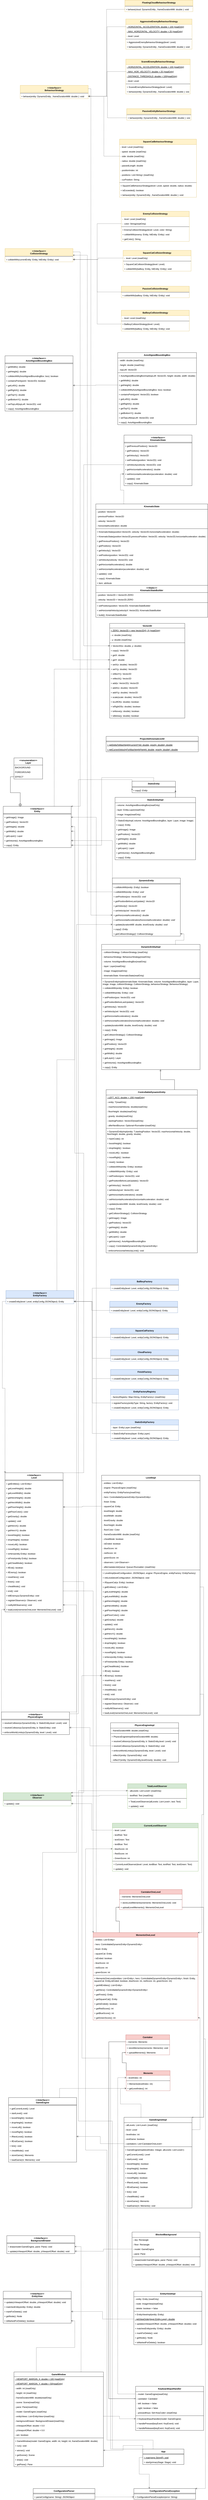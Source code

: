<mxfile version="15.7.3" type="device"><diagram id="J6tQTzXh-yn0pLnjhALD" name="Page-1"><mxGraphModel dx="1483" dy="827" grid="1" gridSize="10" guides="1" tooltips="1" connect="1" arrows="1" fold="1" page="1" pageScale="1" pageWidth="1169" pageHeight="827" math="0" shadow="0"><root><mxCell id="0"/><mxCell id="1" parent="0"/><mxCell id="nKVCdN5nS4L-vTx4Zmjs-55" style="edgeStyle=orthogonalEdgeStyle;rounded=0;orthogonalLoop=1;jettySize=auto;html=1;exitX=1;exitY=0.25;exitDx=0;exitDy=0;entryX=0;entryY=0.5;entryDx=0;entryDy=0;dashed=1;endArrow=open;endFill=0;" parent="1" source="mNj_1Pr_kfy3tQEllNIg-1" target="mNj_1Pr_kfy3tQEllNIg-207" edge="1"><mxGeometry relative="1" as="geometry"><Array as="points"><mxPoint x="510" y="579"/><mxPoint x="510" y="5187"/></Array></mxGeometry></mxCell><mxCell id="mNj_1Pr_kfy3tQEllNIg-1" value="&lt;&lt;Interface&gt;&gt;&#10;BehaviourStrategy" style="swimlane;fontStyle=1;align=center;verticalAlign=top;childLayout=stackLayout;horizontal=1;startSize=40;horizontalStack=0;resizeParent=1;resizeParentMax=0;resizeLast=0;collapsible=1;marginBottom=0;strokeColor=#d6b656;fillColor=#fff2cc;" parent="1" vertex="1"><mxGeometry x="115" y="560" width="380" height="74" as="geometry"/></mxCell><mxCell id="mNj_1Pr_kfy3tQEllNIg-3" value="" style="line;strokeWidth=1;fillColor=none;align=left;verticalAlign=middle;spacingTop=-1;spacingLeft=3;spacingRight=3;rotatable=0;labelPosition=right;points=[];portConstraint=eastwest;" parent="mNj_1Pr_kfy3tQEllNIg-1" vertex="1"><mxGeometry y="40" width="380" height="8" as="geometry"/></mxCell><mxCell id="mNj_1Pr_kfy3tQEllNIg-4" value="+ behave(entity: DynamicEntity , frameDurationMilli: double ): void" style="text;strokeColor=none;fillColor=none;align=left;verticalAlign=top;spacingLeft=4;spacingRight=4;overflow=hidden;rotatable=0;points=[[0,0.5],[1,0.5]];portConstraint=eastwest;" parent="mNj_1Pr_kfy3tQEllNIg-1" vertex="1"><mxGeometry y="48" width="380" height="26" as="geometry"/></mxCell><mxCell id="mNj_1Pr_kfy3tQEllNIg-9" value="AggressiveEnemyBehaviourStrategy" style="swimlane;fontStyle=1;align=center;verticalAlign=top;childLayout=stackLayout;horizontal=1;startSize=30;horizontalStack=0;resizeParent=1;resizeParentMax=0;resizeLast=0;collapsible=1;marginBottom=0;strokeColor=#d6b656;fillColor=#fff2cc;" parent="1" vertex="1"><mxGeometry x="705" y="190" width="370" height="168" as="geometry"/></mxCell><mxCell id="mNj_1Pr_kfy3tQEllNIg-12" value="- HORIZONTAL_ACCELERATION: double = 100 {readOnly}" style="text;strokeColor=none;fillColor=none;align=left;verticalAlign=top;spacingLeft=4;spacingRight=4;overflow=hidden;rotatable=0;points=[[0,0.5],[1,0.5]];portConstraint=eastwest;fontStyle=4" parent="mNj_1Pr_kfy3tQEllNIg-9" vertex="1"><mxGeometry y="30" width="370" height="26" as="geometry"/></mxCell><mxCell id="mNj_1Pr_kfy3tQEllNIg-13" value="- MAX_HORIZONTAL_VELOCITY: double = 25 {readOnly}" style="text;strokeColor=none;fillColor=none;align=left;verticalAlign=top;spacingLeft=4;spacingRight=4;overflow=hidden;rotatable=0;points=[[0,0.5],[1,0.5]];portConstraint=eastwest;fontStyle=4" parent="mNj_1Pr_kfy3tQEllNIg-9" vertex="1"><mxGeometry y="56" width="370" height="26" as="geometry"/></mxCell><mxCell id="mNj_1Pr_kfy3tQEllNIg-14" value="- level: Level" style="text;strokeColor=none;fillColor=none;align=left;verticalAlign=top;spacingLeft=4;spacingRight=4;overflow=hidden;rotatable=0;points=[[0,0.5],[1,0.5]];portConstraint=eastwest;" parent="mNj_1Pr_kfy3tQEllNIg-9" vertex="1"><mxGeometry y="82" width="370" height="26" as="geometry"/></mxCell><mxCell id="mNj_1Pr_kfy3tQEllNIg-10" value="" style="line;strokeWidth=1;fillColor=none;align=left;verticalAlign=middle;spacingTop=-1;spacingLeft=3;spacingRight=3;rotatable=0;labelPosition=right;points=[];portConstraint=eastwest;" parent="mNj_1Pr_kfy3tQEllNIg-9" vertex="1"><mxGeometry y="108" width="370" height="8" as="geometry"/></mxCell><mxCell id="mNj_1Pr_kfy3tQEllNIg-15" value="+ AggressiveEnemyBehaviourStrategy(level: Level) " style="text;strokeColor=none;fillColor=none;align=left;verticalAlign=top;spacingLeft=4;spacingRight=4;overflow=hidden;rotatable=0;points=[[0,0.5],[1,0.5]];portConstraint=eastwest;" parent="mNj_1Pr_kfy3tQEllNIg-9" vertex="1"><mxGeometry y="116" width="370" height="26" as="geometry"/></mxCell><mxCell id="mNj_1Pr_kfy3tQEllNIg-11" value="+ behave(entity: DynamicEntity , frameDurationMilli: double ): void" style="text;strokeColor=none;fillColor=none;align=left;verticalAlign=top;spacingLeft=4;spacingRight=4;overflow=hidden;rotatable=0;points=[[0,0.5],[1,0.5]];portConstraint=eastwest;" parent="mNj_1Pr_kfy3tQEllNIg-9" vertex="1"><mxGeometry y="142" width="370" height="26" as="geometry"/></mxCell><mxCell id="mNj_1Pr_kfy3tQEllNIg-16" value="FloatingCloudBehaviourStrategy" style="swimlane;fontStyle=1;align=center;verticalAlign=top;childLayout=stackLayout;horizontal=1;startSize=30;horizontalStack=0;resizeParent=1;resizeParentMax=0;resizeLast=0;collapsible=1;marginBottom=0;strokeColor=#d6b656;fillColor=#fff2cc;" parent="1" vertex="1"><mxGeometry x="700" y="85" width="380" height="64" as="geometry"/></mxCell><mxCell id="mNj_1Pr_kfy3tQEllNIg-20" value="" style="line;strokeWidth=1;fillColor=none;align=left;verticalAlign=middle;spacingTop=-1;spacingLeft=3;spacingRight=3;rotatable=0;labelPosition=right;points=[];portConstraint=eastwest;" parent="mNj_1Pr_kfy3tQEllNIg-16" vertex="1"><mxGeometry y="30" width="380" height="8" as="geometry"/></mxCell><mxCell id="mNj_1Pr_kfy3tQEllNIg-22" value="+ behave(cloud: DynamicEntity , frameDurationMilli: double ): void" style="text;strokeColor=none;fillColor=none;align=left;verticalAlign=top;spacingLeft=4;spacingRight=4;overflow=hidden;rotatable=0;points=[[0,0.5],[1,0.5]];portConstraint=eastwest;" parent="mNj_1Pr_kfy3tQEllNIg-16" vertex="1"><mxGeometry y="38" width="380" height="26" as="geometry"/></mxCell><mxCell id="mNj_1Pr_kfy3tQEllNIg-23" value="ScaredEnemyBehaviourStrategy" style="swimlane;fontStyle=1;align=center;verticalAlign=top;childLayout=stackLayout;horizontal=1;startSize=30;horizontalStack=0;resizeParent=1;resizeParentMax=0;resizeLast=0;collapsible=1;marginBottom=0;strokeColor=#d6b656;fillColor=#fff2cc;" parent="1" vertex="1"><mxGeometry x="705" y="414" width="360" height="194" as="geometry"/></mxCell><mxCell id="mNj_1Pr_kfy3tQEllNIg-24" value="- HORIZONTAL_ACCELERATION: double = 100 {readOnly}" style="text;strokeColor=none;fillColor=none;align=left;verticalAlign=top;spacingLeft=4;spacingRight=4;overflow=hidden;rotatable=0;points=[[0,0.5],[1,0.5]];portConstraint=eastwest;fontStyle=4" parent="mNj_1Pr_kfy3tQEllNIg-23" vertex="1"><mxGeometry y="30" width="360" height="26" as="geometry"/></mxCell><mxCell id="mNj_1Pr_kfy3tQEllNIg-25" value="- MAX_HOR_VELOCITY: double = 25 {readOnly}" style="text;strokeColor=none;fillColor=none;align=left;verticalAlign=top;spacingLeft=4;spacingRight=4;overflow=hidden;rotatable=0;points=[[0,0.5],[1,0.5]];portConstraint=eastwest;fontStyle=4" parent="mNj_1Pr_kfy3tQEllNIg-23" vertex="1"><mxGeometry y="56" width="360" height="26" as="geometry"/></mxCell><mxCell id="mNj_1Pr_kfy3tQEllNIg-34" value="- DISTANCE_THRESHOLD: double = 100{readOnly}" style="text;strokeColor=none;fillColor=none;align=left;verticalAlign=top;spacingLeft=4;spacingRight=4;overflow=hidden;rotatable=0;points=[[0,0.5],[1,0.5]];portConstraint=eastwest;fontStyle=4" parent="mNj_1Pr_kfy3tQEllNIg-23" vertex="1"><mxGeometry y="82" width="360" height="26" as="geometry"/></mxCell><mxCell id="mNj_1Pr_kfy3tQEllNIg-26" value="- level: Level" style="text;strokeColor=none;fillColor=none;align=left;verticalAlign=top;spacingLeft=4;spacingRight=4;overflow=hidden;rotatable=0;points=[[0,0.5],[1,0.5]];portConstraint=eastwest;" parent="mNj_1Pr_kfy3tQEllNIg-23" vertex="1"><mxGeometry y="108" width="360" height="26" as="geometry"/></mxCell><mxCell id="mNj_1Pr_kfy3tQEllNIg-27" value="" style="line;strokeWidth=1;fillColor=none;align=left;verticalAlign=middle;spacingTop=-1;spacingLeft=3;spacingRight=3;rotatable=0;labelPosition=right;points=[];portConstraint=eastwest;" parent="mNj_1Pr_kfy3tQEllNIg-23" vertex="1"><mxGeometry y="134" width="360" height="8" as="geometry"/></mxCell><mxCell id="mNj_1Pr_kfy3tQEllNIg-28" value="+ ScaredEnemyBehaviourStrategy(level: Level) " style="text;strokeColor=none;fillColor=none;align=left;verticalAlign=top;spacingLeft=4;spacingRight=4;overflow=hidden;rotatable=0;points=[[0,0.5],[1,0.5]];portConstraint=eastwest;" parent="mNj_1Pr_kfy3tQEllNIg-23" vertex="1"><mxGeometry y="142" width="360" height="26" as="geometry"/></mxCell><mxCell id="mNj_1Pr_kfy3tQEllNIg-29" value="+ behave(entity: DynamicEntity , frameDurationMilli: double ): void" style="text;strokeColor=none;fillColor=none;align=left;verticalAlign=top;spacingLeft=4;spacingRight=4;overflow=hidden;rotatable=0;points=[[0,0.5],[1,0.5]];portConstraint=eastwest;" parent="mNj_1Pr_kfy3tQEllNIg-23" vertex="1"><mxGeometry y="168" width="360" height="26" as="geometry"/></mxCell><mxCell id="mNj_1Pr_kfy3tQEllNIg-30" value="PassiveEntityBehaviourStrategy" style="swimlane;fontStyle=1;align=center;verticalAlign=top;childLayout=stackLayout;horizontal=1;startSize=30;horizontalStack=0;resizeParent=1;resizeParentMax=0;resizeLast=0;collapsible=1;marginBottom=0;strokeColor=#d6b656;fillColor=#fff2cc;" parent="1" vertex="1"><mxGeometry x="710" y="690" width="360" height="64" as="geometry"/></mxCell><mxCell id="mNj_1Pr_kfy3tQEllNIg-31" value="" style="line;strokeWidth=1;fillColor=none;align=left;verticalAlign=middle;spacingTop=-1;spacingLeft=3;spacingRight=3;rotatable=0;labelPosition=right;points=[];portConstraint=eastwest;" parent="mNj_1Pr_kfy3tQEllNIg-30" vertex="1"><mxGeometry y="30" width="360" height="8" as="geometry"/></mxCell><mxCell id="mNj_1Pr_kfy3tQEllNIg-33" value="+ behave(entity: DynamicEntity , frameDurationMilli: double ): void" style="text;strokeColor=none;fillColor=none;align=left;verticalAlign=top;spacingLeft=4;spacingRight=4;overflow=hidden;rotatable=0;points=[[0,0.5],[1,0.5]];portConstraint=eastwest;" parent="mNj_1Pr_kfy3tQEllNIg-30" vertex="1"><mxGeometry y="38" width="360" height="26" as="geometry"/></mxCell><mxCell id="mNj_1Pr_kfy3tQEllNIg-35" value="SquareCatBehaviourStrategy" style="swimlane;fontStyle=1;align=center;verticalAlign=top;childLayout=stackLayout;horizontal=1;startSize=30;horizontalStack=0;resizeParent=1;resizeParentMax=0;resizeLast=0;collapsible=1;marginBottom=0;strokeColor=#d6b656;fillColor=#fff2cc;" parent="1" vertex="1"><mxGeometry x="670" y="860" width="430" height="324" as="geometry"/></mxCell><mxCell id="mNj_1Pr_kfy3tQEllNIg-39" value="- level: Level {readOnly}" style="text;strokeColor=none;fillColor=none;align=left;verticalAlign=top;spacingLeft=4;spacingRight=4;overflow=hidden;rotatable=0;points=[[0,0.5],[1,0.5]];portConstraint=eastwest;" parent="mNj_1Pr_kfy3tQEllNIg-35" vertex="1"><mxGeometry y="30" width="430" height="26" as="geometry"/></mxCell><mxCell id="mNj_1Pr_kfy3tQEllNIg-43" value="- speed: double {readOnly}" style="text;strokeColor=none;fillColor=none;align=left;verticalAlign=top;spacingLeft=4;spacingRight=4;overflow=hidden;rotatable=0;points=[[0,0.5],[1,0.5]];portConstraint=eastwest;" parent="mNj_1Pr_kfy3tQEllNIg-35" vertex="1"><mxGeometry y="56" width="430" height="26" as="geometry"/></mxCell><mxCell id="mNj_1Pr_kfy3tQEllNIg-44" value="- side: double {readOnly}" style="text;strokeColor=none;fillColor=none;align=left;verticalAlign=top;spacingLeft=4;spacingRight=4;overflow=hidden;rotatable=0;points=[[0,0.5],[1,0.5]];portConstraint=eastwest;" parent="mNj_1Pr_kfy3tQEllNIg-35" vertex="1"><mxGeometry y="82" width="430" height="26" as="geometry"/></mxCell><mxCell id="mNj_1Pr_kfy3tQEllNIg-45" value="- radius: double {readOnly}" style="text;strokeColor=none;fillColor=none;align=left;verticalAlign=top;spacingLeft=4;spacingRight=4;overflow=hidden;rotatable=0;points=[[0,0.5],[1,0.5]];portConstraint=eastwest;" parent="mNj_1Pr_kfy3tQEllNIg-35" vertex="1"><mxGeometry y="108" width="430" height="26" as="geometry"/></mxCell><mxCell id="mNj_1Pr_kfy3tQEllNIg-46" value="- passedLength: double" style="text;strokeColor=none;fillColor=none;align=left;verticalAlign=top;spacingLeft=4;spacingRight=4;overflow=hidden;rotatable=0;points=[[0,0.5],[1,0.5]];portConstraint=eastwest;" parent="mNj_1Pr_kfy3tQEllNIg-35" vertex="1"><mxGeometry y="134" width="430" height="26" as="geometry"/></mxCell><mxCell id="mNj_1Pr_kfy3tQEllNIg-47" value="- positionIndex: int" style="text;strokeColor=none;fillColor=none;align=left;verticalAlign=top;spacingLeft=4;spacingRight=4;overflow=hidden;rotatable=0;points=[[0,0.5],[1,0.5]];portConstraint=eastwest;" parent="mNj_1Pr_kfy3tQEllNIg-35" vertex="1"><mxGeometry y="160" width="430" height="26" as="geometry"/></mxCell><mxCell id="mNj_1Pr_kfy3tQEllNIg-48" value="- positions: List&lt;String&gt; {readOnly}" style="text;strokeColor=none;fillColor=none;align=left;verticalAlign=top;spacingLeft=4;spacingRight=4;overflow=hidden;rotatable=0;points=[[0,0.5],[1,0.5]];portConstraint=eastwest;" parent="mNj_1Pr_kfy3tQEllNIg-35" vertex="1"><mxGeometry y="186" width="430" height="26" as="geometry"/></mxCell><mxCell id="mNj_1Pr_kfy3tQEllNIg-51" value="- curPosition: String" style="text;strokeColor=none;fillColor=none;align=left;verticalAlign=top;spacingLeft=4;spacingRight=4;overflow=hidden;rotatable=0;points=[[0,0.5],[1,0.5]];portConstraint=eastwest;" parent="mNj_1Pr_kfy3tQEllNIg-35" vertex="1"><mxGeometry y="212" width="430" height="26" as="geometry"/></mxCell><mxCell id="mNj_1Pr_kfy3tQEllNIg-40" value="" style="line;strokeWidth=1;fillColor=none;align=left;verticalAlign=middle;spacingTop=-1;spacingLeft=3;spacingRight=3;rotatable=0;labelPosition=right;points=[];portConstraint=eastwest;" parent="mNj_1Pr_kfy3tQEllNIg-35" vertex="1"><mxGeometry y="238" width="430" height="8" as="geometry"/></mxCell><mxCell id="mNj_1Pr_kfy3tQEllNIg-41" value="+ SquareCatBehaviourStrategy(level: Level, speed: double, radius: double) " style="text;strokeColor=none;fillColor=none;align=left;verticalAlign=top;spacingLeft=4;spacingRight=4;overflow=hidden;rotatable=0;points=[[0,0.5],[1,0.5]];portConstraint=eastwest;" parent="mNj_1Pr_kfy3tQEllNIg-35" vertex="1"><mxGeometry y="246" width="430" height="26" as="geometry"/></mxCell><mxCell id="mNj_1Pr_kfy3tQEllNIg-52" value="+ isExceeded(): boolean" style="text;strokeColor=none;fillColor=none;align=left;verticalAlign=top;spacingLeft=4;spacingRight=4;overflow=hidden;rotatable=0;points=[[0,0.5],[1,0.5]];portConstraint=eastwest;" parent="mNj_1Pr_kfy3tQEllNIg-35" vertex="1"><mxGeometry y="272" width="430" height="26" as="geometry"/></mxCell><mxCell id="mNj_1Pr_kfy3tQEllNIg-42" value="+ behave(entity: DynamicEntity , frameDurationMilli: double ): void" style="text;strokeColor=none;fillColor=none;align=left;verticalAlign=top;spacingLeft=4;spacingRight=4;overflow=hidden;rotatable=0;points=[[0,0.5],[1,0.5]];portConstraint=eastwest;" parent="mNj_1Pr_kfy3tQEllNIg-35" vertex="1"><mxGeometry y="298" width="430" height="26" as="geometry"/></mxCell><mxCell id="nKVCdN5nS4L-vTx4Zmjs-37" style="edgeStyle=orthogonalEdgeStyle;rounded=0;orthogonalLoop=1;jettySize=auto;html=1;exitX=1;exitY=0.25;exitDx=0;exitDy=0;entryX=1;entryY=0;entryDx=0;entryDy=0;dashed=1;endArrow=open;endFill=0;" parent="1" source="mNj_1Pr_kfy3tQEllNIg-53" target="mNj_1Pr_kfy3tQEllNIg-176" edge="1"><mxGeometry relative="1" as="geometry"><Array as="points"><mxPoint x="450" y="1489"/><mxPoint x="450" y="4580"/></Array></mxGeometry></mxCell><mxCell id="mNj_1Pr_kfy3tQEllNIg-53" value="&lt;&lt;Interface&gt;&gt;&#10;CollisionStrategy" style="swimlane;fontStyle=1;align=center;verticalAlign=top;childLayout=stackLayout;horizontal=1;startSize=40;horizontalStack=0;resizeParent=1;resizeParentMax=0;resizeLast=0;collapsible=1;marginBottom=0;strokeColor=#d6b656;fillColor=#fff2cc;" parent="1" vertex="1"><mxGeometry x="30" y="1470" width="380" height="74" as="geometry"/></mxCell><mxCell id="mNj_1Pr_kfy3tQEllNIg-54" value="" style="line;strokeWidth=1;fillColor=none;align=left;verticalAlign=middle;spacingTop=-1;spacingLeft=3;spacingRight=3;rotatable=0;labelPosition=right;points=[];portConstraint=eastwest;" parent="mNj_1Pr_kfy3tQEllNIg-53" vertex="1"><mxGeometry y="40" width="380" height="8" as="geometry"/></mxCell><mxCell id="mNj_1Pr_kfy3tQEllNIg-55" value="+ collideWith(currentEntity: Entity, hitEntity: Entity): void" style="text;strokeColor=none;fillColor=none;align=left;verticalAlign=top;spacingLeft=4;spacingRight=4;overflow=hidden;rotatable=0;points=[[0,0.5],[1,0.5]];portConstraint=eastwest;" parent="mNj_1Pr_kfy3tQEllNIg-53" vertex="1"><mxGeometry y="48" width="380" height="26" as="geometry"/></mxCell><mxCell id="mNj_1Pr_kfy3tQEllNIg-56" value="BallboyCollisionStrategy" style="swimlane;fontStyle=1;align=center;verticalAlign=top;childLayout=stackLayout;horizontal=1;startSize=30;horizontalStack=0;resizeParent=1;resizeParentMax=0;resizeLast=0;collapsible=1;marginBottom=0;strokeColor=#d6b656;fillColor=#fff2cc;" parent="1" vertex="1"><mxGeometry x="680" y="1814" width="380" height="116" as="geometry"/></mxCell><mxCell id="mNj_1Pr_kfy3tQEllNIg-59" value="-  level: Level {readOnly}" style="text;strokeColor=none;fillColor=none;align=left;verticalAlign=top;spacingLeft=4;spacingRight=4;overflow=hidden;rotatable=0;points=[[0,0.5],[1,0.5]];portConstraint=eastwest;" parent="mNj_1Pr_kfy3tQEllNIg-56" vertex="1"><mxGeometry y="30" width="380" height="26" as="geometry"/></mxCell><mxCell id="mNj_1Pr_kfy3tQEllNIg-57" value="" style="line;strokeWidth=1;fillColor=none;align=left;verticalAlign=middle;spacingTop=-1;spacingLeft=3;spacingRight=3;rotatable=0;labelPosition=right;points=[];portConstraint=eastwest;" parent="mNj_1Pr_kfy3tQEllNIg-56" vertex="1"><mxGeometry y="56" width="380" height="8" as="geometry"/></mxCell><mxCell id="mNj_1Pr_kfy3tQEllNIg-60" value="+ BallboyCollisionStrategy(level: Level)" style="text;strokeColor=none;fillColor=none;align=left;verticalAlign=top;spacingLeft=4;spacingRight=4;overflow=hidden;rotatable=0;points=[[0,0.5],[1,0.5]];portConstraint=eastwest;" parent="mNj_1Pr_kfy3tQEllNIg-56" vertex="1"><mxGeometry y="64" width="380" height="26" as="geometry"/></mxCell><mxCell id="mNj_1Pr_kfy3tQEllNIg-58" value="+ collideWith(ballboy: Entity, hitEntity: Entity): void" style="text;strokeColor=none;fillColor=none;align=left;verticalAlign=top;spacingLeft=4;spacingRight=4;overflow=hidden;rotatable=0;points=[[0,0.5],[1,0.5]];portConstraint=eastwest;" parent="mNj_1Pr_kfy3tQEllNIg-56" vertex="1"><mxGeometry y="90" width="380" height="26" as="geometry"/></mxCell><mxCell id="mNj_1Pr_kfy3tQEllNIg-61" value="EnemyCollisionStrategy" style="swimlane;fontStyle=1;align=center;verticalAlign=top;childLayout=stackLayout;horizontal=1;startSize=30;horizontalStack=0;resizeParent=1;resizeParentMax=0;resizeLast=0;collapsible=1;marginBottom=0;strokeColor=#d6b656;fillColor=#fff2cc;" parent="1" vertex="1"><mxGeometry x="680" y="1262" width="380" height="168" as="geometry"/></mxCell><mxCell id="mNj_1Pr_kfy3tQEllNIg-62" value="-  level: Level {readOnly}" style="text;strokeColor=none;fillColor=none;align=left;verticalAlign=top;spacingLeft=4;spacingRight=4;overflow=hidden;rotatable=0;points=[[0,0.5],[1,0.5]];portConstraint=eastwest;" parent="mNj_1Pr_kfy3tQEllNIg-61" vertex="1"><mxGeometry y="30" width="380" height="26" as="geometry"/></mxCell><mxCell id="mNj_1Pr_kfy3tQEllNIg-66" value="-  color: String{readOnly}" style="text;strokeColor=none;fillColor=none;align=left;verticalAlign=top;spacingLeft=4;spacingRight=4;overflow=hidden;rotatable=0;points=[[0,0.5],[1,0.5]];portConstraint=eastwest;" parent="mNj_1Pr_kfy3tQEllNIg-61" vertex="1"><mxGeometry y="56" width="380" height="26" as="geometry"/></mxCell><mxCell id="mNj_1Pr_kfy3tQEllNIg-63" value="" style="line;strokeWidth=1;fillColor=none;align=left;verticalAlign=middle;spacingTop=-1;spacingLeft=3;spacingRight=3;rotatable=0;labelPosition=right;points=[];portConstraint=eastwest;" parent="mNj_1Pr_kfy3tQEllNIg-61" vertex="1"><mxGeometry y="82" width="380" height="8" as="geometry"/></mxCell><mxCell id="mNj_1Pr_kfy3tQEllNIg-64" value="+ EnemyCollisionStrategy(level: Level, color: String)" style="text;strokeColor=none;fillColor=none;align=left;verticalAlign=top;spacingLeft=4;spacingRight=4;overflow=hidden;rotatable=0;points=[[0,0.5],[1,0.5]];portConstraint=eastwest;" parent="mNj_1Pr_kfy3tQEllNIg-61" vertex="1"><mxGeometry y="90" width="380" height="26" as="geometry"/></mxCell><mxCell id="mNj_1Pr_kfy3tQEllNIg-65" value="+ collideWith(enemy: Entity, hitEntity: Entity): void" style="text;strokeColor=none;fillColor=none;align=left;verticalAlign=top;spacingLeft=4;spacingRight=4;overflow=hidden;rotatable=0;points=[[0,0.5],[1,0.5]];portConstraint=eastwest;" parent="mNj_1Pr_kfy3tQEllNIg-61" vertex="1"><mxGeometry y="116" width="380" height="26" as="geometry"/></mxCell><mxCell id="mNj_1Pr_kfy3tQEllNIg-67" value="+ getColor(): String" style="text;strokeColor=none;fillColor=none;align=left;verticalAlign=top;spacingLeft=4;spacingRight=4;overflow=hidden;rotatable=0;points=[[0,0.5],[1,0.5]];portConstraint=eastwest;" parent="mNj_1Pr_kfy3tQEllNIg-61" vertex="1"><mxGeometry y="142" width="380" height="26" as="geometry"/></mxCell><mxCell id="nKVCdN5nS4L-vTx4Zmjs-3" style="edgeStyle=orthogonalEdgeStyle;rounded=0;orthogonalLoop=1;jettySize=auto;html=1;exitX=0;exitY=0.5;exitDx=0;exitDy=0;dashed=1;endArrow=block;endFill=0;" parent="1" source="mNj_1Pr_kfy3tQEllNIg-69" target="mNj_1Pr_kfy3tQEllNIg-55" edge="1"><mxGeometry relative="1" as="geometry"/></mxCell><mxCell id="mNj_1Pr_kfy3tQEllNIg-69" value="PassiveCollisionStrategy" style="swimlane;fontStyle=1;align=center;verticalAlign=top;childLayout=stackLayout;horizontal=1;startSize=30;horizontalStack=0;resizeParent=1;resizeParentMax=0;resizeLast=0;collapsible=1;marginBottom=0;strokeColor=#d6b656;fillColor=#fff2cc;" parent="1" vertex="1"><mxGeometry x="680" y="1680" width="380" height="64" as="geometry"/></mxCell><mxCell id="mNj_1Pr_kfy3tQEllNIg-71" value="" style="line;strokeWidth=1;fillColor=none;align=left;verticalAlign=middle;spacingTop=-1;spacingLeft=3;spacingRight=3;rotatable=0;labelPosition=right;points=[];portConstraint=eastwest;" parent="mNj_1Pr_kfy3tQEllNIg-69" vertex="1"><mxGeometry y="30" width="380" height="8" as="geometry"/></mxCell><mxCell id="mNj_1Pr_kfy3tQEllNIg-73" value="+ collideWith(ballboy: Entity, hitEntity: Entity): void" style="text;strokeColor=none;fillColor=none;align=left;verticalAlign=top;spacingLeft=4;spacingRight=4;overflow=hidden;rotatable=0;points=[[0,0.5],[1,0.5]];portConstraint=eastwest;" parent="mNj_1Pr_kfy3tQEllNIg-69" vertex="1"><mxGeometry y="38" width="380" height="26" as="geometry"/></mxCell><mxCell id="mNj_1Pr_kfy3tQEllNIg-74" value="SquareCatCollisionStrategy" style="swimlane;fontStyle=1;align=center;verticalAlign=top;childLayout=stackLayout;horizontal=1;startSize=30;horizontalStack=0;resizeParent=1;resizeParentMax=0;resizeLast=0;collapsible=1;marginBottom=0;strokeColor=#d6b656;fillColor=#fff2cc;" parent="1" vertex="1"><mxGeometry x="690" y="1480" width="380" height="116" as="geometry"/></mxCell><mxCell id="mNj_1Pr_kfy3tQEllNIg-75" value="-  level: Level {readOnly}" style="text;strokeColor=none;fillColor=none;align=left;verticalAlign=top;spacingLeft=4;spacingRight=4;overflow=hidden;rotatable=0;points=[[0,0.5],[1,0.5]];portConstraint=eastwest;" parent="mNj_1Pr_kfy3tQEllNIg-74" vertex="1"><mxGeometry y="30" width="380" height="26" as="geometry"/></mxCell><mxCell id="mNj_1Pr_kfy3tQEllNIg-76" value="" style="line;strokeWidth=1;fillColor=none;align=left;verticalAlign=middle;spacingTop=-1;spacingLeft=3;spacingRight=3;rotatable=0;labelPosition=right;points=[];portConstraint=eastwest;" parent="mNj_1Pr_kfy3tQEllNIg-74" vertex="1"><mxGeometry y="56" width="380" height="8" as="geometry"/></mxCell><mxCell id="mNj_1Pr_kfy3tQEllNIg-77" value="+ SquareCatCollisionStrategy(level: Level)" style="text;strokeColor=none;fillColor=none;align=left;verticalAlign=top;spacingLeft=4;spacingRight=4;overflow=hidden;rotatable=0;points=[[0,0.5],[1,0.5]];portConstraint=eastwest;" parent="mNj_1Pr_kfy3tQEllNIg-74" vertex="1"><mxGeometry y="64" width="380" height="26" as="geometry"/></mxCell><mxCell id="mNj_1Pr_kfy3tQEllNIg-78" value="+ collideWith(ballboy: Entity, hitEntity: Entity): void" style="text;strokeColor=none;fillColor=none;align=left;verticalAlign=top;spacingLeft=4;spacingRight=4;overflow=hidden;rotatable=0;points=[[0,0.5],[1,0.5]];portConstraint=eastwest;" parent="mNj_1Pr_kfy3tQEllNIg-74" vertex="1"><mxGeometry y="90" width="380" height="26" as="geometry"/></mxCell><mxCell id="mNj_1Pr_kfy3tQEllNIg-79" value="&lt;&lt;Interface&gt;&gt;&#10;AxisAlignedBoundingBox" style="swimlane;fontStyle=1;align=center;verticalAlign=top;childLayout=stackLayout;horizontal=1;startSize=40;horizontalStack=0;resizeParent=1;resizeParentMax=0;resizeLast=0;collapsible=1;marginBottom=0;strokeColor=#000000;" parent="1" vertex="1"><mxGeometry x="30" y="2068" width="380" height="308" as="geometry"/></mxCell><mxCell id="mNj_1Pr_kfy3tQEllNIg-80" value="" style="line;strokeWidth=1;fillColor=none;align=left;verticalAlign=middle;spacingTop=-1;spacingLeft=3;spacingRight=3;rotatable=0;labelPosition=right;points=[];portConstraint=eastwest;" parent="mNj_1Pr_kfy3tQEllNIg-79" vertex="1"><mxGeometry y="40" width="380" height="8" as="geometry"/></mxCell><mxCell id="mNj_1Pr_kfy3tQEllNIg-82" value="+ getWidth(): double" style="text;strokeColor=none;fillColor=none;align=left;verticalAlign=top;spacingLeft=4;spacingRight=4;overflow=hidden;rotatable=0;points=[[0,0.5],[1,0.5]];portConstraint=eastwest;" parent="mNj_1Pr_kfy3tQEllNIg-79" vertex="1"><mxGeometry y="48" width="380" height="26" as="geometry"/></mxCell><mxCell id="mNj_1Pr_kfy3tQEllNIg-83" value="+ getHeight(): double" style="text;strokeColor=none;fillColor=none;align=left;verticalAlign=top;spacingLeft=4;spacingRight=4;overflow=hidden;rotatable=0;points=[[0,0.5],[1,0.5]];portConstraint=eastwest;" parent="mNj_1Pr_kfy3tQEllNIg-79" vertex="1"><mxGeometry y="74" width="380" height="26" as="geometry"/></mxCell><mxCell id="mNj_1Pr_kfy3tQEllNIg-81" value="+ collidesWith(AxisAlignedBoundingBox: box): boolean" style="text;strokeColor=none;fillColor=none;align=left;verticalAlign=top;spacingLeft=4;spacingRight=4;overflow=hidden;rotatable=0;points=[[0,0.5],[1,0.5]];portConstraint=eastwest;" parent="mNj_1Pr_kfy3tQEllNIg-79" vertex="1"><mxGeometry y="100" width="380" height="26" as="geometry"/></mxCell><mxCell id="mNj_1Pr_kfy3tQEllNIg-84" value="+ containsPoint(point: Vector2D): boolean" style="text;strokeColor=none;fillColor=none;align=left;verticalAlign=top;spacingLeft=4;spacingRight=4;overflow=hidden;rotatable=0;points=[[0,0.5],[1,0.5]];portConstraint=eastwest;" parent="mNj_1Pr_kfy3tQEllNIg-79" vertex="1"><mxGeometry y="126" width="380" height="26" as="geometry"/></mxCell><mxCell id="mNj_1Pr_kfy3tQEllNIg-86" value="+ getLeftX(): double" style="text;strokeColor=none;fillColor=none;align=left;verticalAlign=top;spacingLeft=4;spacingRight=4;overflow=hidden;rotatable=0;points=[[0,0.5],[1,0.5]];portConstraint=eastwest;" parent="mNj_1Pr_kfy3tQEllNIg-79" vertex="1"><mxGeometry y="152" width="380" height="26" as="geometry"/></mxCell><mxCell id="mNj_1Pr_kfy3tQEllNIg-87" value="+ getRightX(): double" style="text;strokeColor=none;fillColor=none;align=left;verticalAlign=top;spacingLeft=4;spacingRight=4;overflow=hidden;rotatable=0;points=[[0,0.5],[1,0.5]];portConstraint=eastwest;" parent="mNj_1Pr_kfy3tQEllNIg-79" vertex="1"><mxGeometry y="178" width="380" height="26" as="geometry"/></mxCell><mxCell id="mNj_1Pr_kfy3tQEllNIg-85" value="+ getTopY(): double" style="text;strokeColor=none;fillColor=none;align=left;verticalAlign=top;spacingLeft=4;spacingRight=4;overflow=hidden;rotatable=0;points=[[0,0.5],[1,0.5]];portConstraint=eastwest;" parent="mNj_1Pr_kfy3tQEllNIg-79" vertex="1"><mxGeometry y="204" width="380" height="26" as="geometry"/></mxCell><mxCell id="mNj_1Pr_kfy3tQEllNIg-88" value="+ getBottomY(): double" style="text;strokeColor=none;fillColor=none;align=left;verticalAlign=top;spacingLeft=4;spacingRight=4;overflow=hidden;rotatable=0;points=[[0,0.5],[1,0.5]];portConstraint=eastwest;" parent="mNj_1Pr_kfy3tQEllNIg-79" vertex="1"><mxGeometry y="230" width="380" height="26" as="geometry"/></mxCell><mxCell id="mNj_1Pr_kfy3tQEllNIg-90" value="+ setTopLeft(topLeft: Vector2D): void" style="text;strokeColor=none;fillColor=none;align=left;verticalAlign=top;spacingLeft=4;spacingRight=4;overflow=hidden;rotatable=0;points=[[0,0.5],[1,0.5]];portConstraint=eastwest;" parent="mNj_1Pr_kfy3tQEllNIg-79" vertex="1"><mxGeometry y="256" width="380" height="26" as="geometry"/></mxCell><mxCell id="mNj_1Pr_kfy3tQEllNIg-91" value="+ copy(): AxisAlignedBoundingBox" style="text;strokeColor=none;fillColor=none;align=left;verticalAlign=top;spacingLeft=4;spacingRight=4;overflow=hidden;rotatable=0;points=[[0,0.5],[1,0.5]];portConstraint=eastwest;" parent="mNj_1Pr_kfy3tQEllNIg-79" vertex="1"><mxGeometry y="282" width="380" height="26" as="geometry"/></mxCell><mxCell id="mNj_1Pr_kfy3tQEllNIg-92" value="AxisAlignedBoundingBox" style="swimlane;fontStyle=1;align=center;verticalAlign=top;childLayout=stackLayout;horizontal=1;startSize=30;horizontalStack=0;resizeParent=1;resizeParentMax=0;resizeLast=0;collapsible=1;marginBottom=0;strokeColor=#000000;" parent="1" vertex="1"><mxGeometry x="660" y="2050" width="440" height="402" as="geometry"/></mxCell><mxCell id="mNj_1Pr_kfy3tQEllNIg-104" value="- width: double {readOnly}" style="text;strokeColor=none;fillColor=none;align=left;verticalAlign=top;spacingLeft=4;spacingRight=4;overflow=hidden;rotatable=0;points=[[0,0.5],[1,0.5]];portConstraint=eastwest;" parent="mNj_1Pr_kfy3tQEllNIg-92" vertex="1"><mxGeometry y="30" width="440" height="26" as="geometry"/></mxCell><mxCell id="mNj_1Pr_kfy3tQEllNIg-105" value="- height: double {readOnly}" style="text;strokeColor=none;fillColor=none;align=left;verticalAlign=top;spacingLeft=4;spacingRight=4;overflow=hidden;rotatable=0;points=[[0,0.5],[1,0.5]];portConstraint=eastwest;" parent="mNj_1Pr_kfy3tQEllNIg-92" vertex="1"><mxGeometry y="56" width="440" height="26" as="geometry"/></mxCell><mxCell id="mNj_1Pr_kfy3tQEllNIg-106" value="- topLeft: Vector2D" style="text;strokeColor=none;fillColor=none;align=left;verticalAlign=top;spacingLeft=4;spacingRight=4;overflow=hidden;rotatable=0;points=[[0,0.5],[1,0.5]];portConstraint=eastwest;" parent="mNj_1Pr_kfy3tQEllNIg-92" vertex="1"><mxGeometry y="82" width="440" height="26" as="geometry"/></mxCell><mxCell id="mNj_1Pr_kfy3tQEllNIg-93" value="" style="line;strokeWidth=1;fillColor=none;align=left;verticalAlign=middle;spacingTop=-1;spacingLeft=3;spacingRight=3;rotatable=0;labelPosition=right;points=[];portConstraint=eastwest;" parent="mNj_1Pr_kfy3tQEllNIg-92" vertex="1"><mxGeometry y="108" width="440" height="8" as="geometry"/></mxCell><mxCell id="mNj_1Pr_kfy3tQEllNIg-107" value="+ AxisAlignedBoundingBoxImpl(topLeft: Vector2D, height: double, width: double)" style="text;strokeColor=none;fillColor=none;align=left;verticalAlign=top;spacingLeft=4;spacingRight=4;overflow=hidden;rotatable=0;points=[[0,0.5],[1,0.5]];portConstraint=eastwest;" parent="mNj_1Pr_kfy3tQEllNIg-92" vertex="1"><mxGeometry y="116" width="440" height="26" as="geometry"/></mxCell><mxCell id="mNj_1Pr_kfy3tQEllNIg-94" value="+ getWidth(): double" style="text;strokeColor=none;fillColor=none;align=left;verticalAlign=top;spacingLeft=4;spacingRight=4;overflow=hidden;rotatable=0;points=[[0,0.5],[1,0.5]];portConstraint=eastwest;" parent="mNj_1Pr_kfy3tQEllNIg-92" vertex="1"><mxGeometry y="142" width="440" height="26" as="geometry"/></mxCell><mxCell id="mNj_1Pr_kfy3tQEllNIg-95" value="+ getHeight(): double" style="text;strokeColor=none;fillColor=none;align=left;verticalAlign=top;spacingLeft=4;spacingRight=4;overflow=hidden;rotatable=0;points=[[0,0.5],[1,0.5]];portConstraint=eastwest;" parent="mNj_1Pr_kfy3tQEllNIg-92" vertex="1"><mxGeometry y="168" width="440" height="26" as="geometry"/></mxCell><mxCell id="mNj_1Pr_kfy3tQEllNIg-96" value="+ collidesWith(AxisAlignedBoundingBox: box): boolean" style="text;strokeColor=none;fillColor=none;align=left;verticalAlign=top;spacingLeft=4;spacingRight=4;overflow=hidden;rotatable=0;points=[[0,0.5],[1,0.5]];portConstraint=eastwest;" parent="mNj_1Pr_kfy3tQEllNIg-92" vertex="1"><mxGeometry y="194" width="440" height="26" as="geometry"/></mxCell><mxCell id="mNj_1Pr_kfy3tQEllNIg-97" value="+ containsPoint(point: Vector2D): boolean" style="text;strokeColor=none;fillColor=none;align=left;verticalAlign=top;spacingLeft=4;spacingRight=4;overflow=hidden;rotatable=0;points=[[0,0.5],[1,0.5]];portConstraint=eastwest;" parent="mNj_1Pr_kfy3tQEllNIg-92" vertex="1"><mxGeometry y="220" width="440" height="26" as="geometry"/></mxCell><mxCell id="mNj_1Pr_kfy3tQEllNIg-98" value="+ getLeftX(): double" style="text;strokeColor=none;fillColor=none;align=left;verticalAlign=top;spacingLeft=4;spacingRight=4;overflow=hidden;rotatable=0;points=[[0,0.5],[1,0.5]];portConstraint=eastwest;" parent="mNj_1Pr_kfy3tQEllNIg-92" vertex="1"><mxGeometry y="246" width="440" height="26" as="geometry"/></mxCell><mxCell id="mNj_1Pr_kfy3tQEllNIg-99" value="+ getRightX(): double" style="text;strokeColor=none;fillColor=none;align=left;verticalAlign=top;spacingLeft=4;spacingRight=4;overflow=hidden;rotatable=0;points=[[0,0.5],[1,0.5]];portConstraint=eastwest;" parent="mNj_1Pr_kfy3tQEllNIg-92" vertex="1"><mxGeometry y="272" width="440" height="26" as="geometry"/></mxCell><mxCell id="mNj_1Pr_kfy3tQEllNIg-100" value="+ getTopY(): double" style="text;strokeColor=none;fillColor=none;align=left;verticalAlign=top;spacingLeft=4;spacingRight=4;overflow=hidden;rotatable=0;points=[[0,0.5],[1,0.5]];portConstraint=eastwest;" parent="mNj_1Pr_kfy3tQEllNIg-92" vertex="1"><mxGeometry y="298" width="440" height="26" as="geometry"/></mxCell><mxCell id="mNj_1Pr_kfy3tQEllNIg-101" value="+ getBottomY(): double" style="text;strokeColor=none;fillColor=none;align=left;verticalAlign=top;spacingLeft=4;spacingRight=4;overflow=hidden;rotatable=0;points=[[0,0.5],[1,0.5]];portConstraint=eastwest;" parent="mNj_1Pr_kfy3tQEllNIg-92" vertex="1"><mxGeometry y="324" width="440" height="26" as="geometry"/></mxCell><mxCell id="mNj_1Pr_kfy3tQEllNIg-102" value="+ setTopLeft(topLeft: Vector2D): void" style="text;strokeColor=none;fillColor=none;align=left;verticalAlign=top;spacingLeft=4;spacingRight=4;overflow=hidden;rotatable=0;points=[[0,0.5],[1,0.5]];portConstraint=eastwest;" parent="mNj_1Pr_kfy3tQEllNIg-92" vertex="1"><mxGeometry y="350" width="440" height="26" as="geometry"/></mxCell><mxCell id="mNj_1Pr_kfy3tQEllNIg-103" value="+ copy(): AxisAlignedBoundingBox" style="text;strokeColor=none;fillColor=none;align=left;verticalAlign=top;spacingLeft=4;spacingRight=4;overflow=hidden;rotatable=0;points=[[0,0.5],[1,0.5]];portConstraint=eastwest;" parent="mNj_1Pr_kfy3tQEllNIg-92" vertex="1"><mxGeometry y="376" width="440" height="26" as="geometry"/></mxCell><mxCell id="mNj_1Pr_kfy3tQEllNIg-108" value="&lt;&lt;Interface&gt;&gt;&#10;KinematicState" style="swimlane;fontStyle=1;align=center;verticalAlign=top;childLayout=stackLayout;horizontal=1;startSize=40;horizontalStack=0;resizeParent=1;resizeParentMax=0;resizeLast=0;collapsible=1;marginBottom=0;strokeColor=#000000;" parent="1" vertex="1"><mxGeometry x="695" y="2510" width="380" height="282" as="geometry"/></mxCell><mxCell id="mNj_1Pr_kfy3tQEllNIg-109" value="" style="line;strokeWidth=1;fillColor=none;align=left;verticalAlign=middle;spacingTop=-1;spacingLeft=3;spacingRight=3;rotatable=0;labelPosition=right;points=[];portConstraint=eastwest;" parent="mNj_1Pr_kfy3tQEllNIg-108" vertex="1"><mxGeometry y="40" width="380" height="8" as="geometry"/></mxCell><mxCell id="mNj_1Pr_kfy3tQEllNIg-110" value="+ getPreviousPosition(): Vector2D" style="text;strokeColor=none;fillColor=none;align=left;verticalAlign=top;spacingLeft=4;spacingRight=4;overflow=hidden;rotatable=0;points=[[0,0.5],[1,0.5]];portConstraint=eastwest;" parent="mNj_1Pr_kfy3tQEllNIg-108" vertex="1"><mxGeometry y="48" width="380" height="26" as="geometry"/></mxCell><mxCell id="mNj_1Pr_kfy3tQEllNIg-111" value="+ getPosition(): Vector2D" style="text;strokeColor=none;fillColor=none;align=left;verticalAlign=top;spacingLeft=4;spacingRight=4;overflow=hidden;rotatable=0;points=[[0,0.5],[1,0.5]];portConstraint=eastwest;" parent="mNj_1Pr_kfy3tQEllNIg-108" vertex="1"><mxGeometry y="74" width="380" height="26" as="geometry"/></mxCell><mxCell id="mNj_1Pr_kfy3tQEllNIg-120" value="+ getVelocity(): Vector2D" style="text;strokeColor=none;fillColor=none;align=left;verticalAlign=top;spacingLeft=4;spacingRight=4;overflow=hidden;rotatable=0;points=[[0,0.5],[1,0.5]];portConstraint=eastwest;" parent="mNj_1Pr_kfy3tQEllNIg-108" vertex="1"><mxGeometry y="100" width="380" height="26" as="geometry"/></mxCell><mxCell id="mNj_1Pr_kfy3tQEllNIg-118" value="+ setPosition(position: Vector2D): void" style="text;strokeColor=none;fillColor=none;align=left;verticalAlign=top;spacingLeft=4;spacingRight=4;overflow=hidden;rotatable=0;points=[[0,0.5],[1,0.5]];portConstraint=eastwest;" parent="mNj_1Pr_kfy3tQEllNIg-108" vertex="1"><mxGeometry y="126" width="380" height="26" as="geometry"/></mxCell><mxCell id="mNj_1Pr_kfy3tQEllNIg-121" value="+ setVelocity(velocity: Vector2D): void" style="text;strokeColor=none;fillColor=none;align=left;verticalAlign=top;spacingLeft=4;spacingRight=4;overflow=hidden;rotatable=0;points=[[0,0.5],[1,0.5]];portConstraint=eastwest;" parent="mNj_1Pr_kfy3tQEllNIg-108" vertex="1"><mxGeometry y="152" width="380" height="26" as="geometry"/></mxCell><mxCell id="mNj_1Pr_kfy3tQEllNIg-122" value="+ getHorizontalAcceleration(): double" style="text;strokeColor=none;fillColor=none;align=left;verticalAlign=top;spacingLeft=4;spacingRight=4;overflow=hidden;rotatable=0;points=[[0,0.5],[1,0.5]];portConstraint=eastwest;" parent="mNj_1Pr_kfy3tQEllNIg-108" vertex="1"><mxGeometry y="178" width="380" height="26" as="geometry"/></mxCell><mxCell id="mNj_1Pr_kfy3tQEllNIg-123" value="+ setHorizontalAcceleration(acceleration: double): void" style="text;strokeColor=none;fillColor=none;align=left;verticalAlign=top;spacingLeft=4;spacingRight=4;overflow=hidden;rotatable=0;points=[[0,0.5],[1,0.5]];portConstraint=eastwest;" parent="mNj_1Pr_kfy3tQEllNIg-108" vertex="1"><mxGeometry y="204" width="380" height="26" as="geometry"/></mxCell><mxCell id="mNj_1Pr_kfy3tQEllNIg-124" value="+ update(): void" style="text;strokeColor=none;fillColor=none;align=left;verticalAlign=top;spacingLeft=4;spacingRight=4;overflow=hidden;rotatable=0;points=[[0,0.5],[1,0.5]];portConstraint=eastwest;" parent="mNj_1Pr_kfy3tQEllNIg-108" vertex="1"><mxGeometry y="230" width="380" height="26" as="geometry"/></mxCell><mxCell id="mNj_1Pr_kfy3tQEllNIg-119" value="+ copy(): KinematicState" style="text;strokeColor=none;fillColor=none;align=left;verticalAlign=top;spacingLeft=4;spacingRight=4;overflow=hidden;rotatable=0;points=[[0,0.5],[1,0.5]];portConstraint=eastwest;" parent="mNj_1Pr_kfy3tQEllNIg-108" vertex="1"><mxGeometry y="256" width="380" height="26" as="geometry"/></mxCell><mxCell id="nKVCdN5nS4L-vTx4Zmjs-33" style="edgeStyle=orthogonalEdgeStyle;rounded=0;orthogonalLoop=1;jettySize=auto;html=1;exitX=0.25;exitY=0;exitDx=0;exitDy=0;entryX=0;entryY=0.5;entryDx=0;entryDy=0;endArrow=block;endFill=0;dashed=1;" parent="1" source="mNj_1Pr_kfy3tQEllNIg-125" target="mNj_1Pr_kfy3tQEllNIg-123" edge="1"><mxGeometry relative="1" as="geometry"/></mxCell><mxCell id="mNj_1Pr_kfy3tQEllNIg-125" value="KinematicState" style="swimlane;fontStyle=1;align=center;verticalAlign=top;childLayout=stackLayout;horizontal=1;startSize=30;horizontalStack=0;resizeParent=1;resizeParentMax=0;resizeLast=0;collapsible=1;marginBottom=0;strokeColor=#000000;" parent="1" vertex="1"><mxGeometry x="537.5" y="2894" width="625" height="632" as="geometry"/></mxCell><mxCell id="mNj_1Pr_kfy3tQEllNIg-136" value="- position: Vector2D" style="text;strokeColor=none;fillColor=none;align=left;verticalAlign=top;spacingLeft=4;spacingRight=4;overflow=hidden;rotatable=0;points=[[0,0.5],[1,0.5]];portConstraint=eastwest;" parent="mNj_1Pr_kfy3tQEllNIg-125" vertex="1"><mxGeometry y="30" width="625" height="26" as="geometry"/></mxCell><mxCell id="mNj_1Pr_kfy3tQEllNIg-137" value="- previousPosition: Vector2D" style="text;strokeColor=none;fillColor=none;align=left;verticalAlign=top;spacingLeft=4;spacingRight=4;overflow=hidden;rotatable=0;points=[[0,0.5],[1,0.5]];portConstraint=eastwest;" parent="mNj_1Pr_kfy3tQEllNIg-125" vertex="1"><mxGeometry y="56" width="625" height="26" as="geometry"/></mxCell><mxCell id="mNj_1Pr_kfy3tQEllNIg-138" value="- velocity: Vector2D" style="text;strokeColor=none;fillColor=none;align=left;verticalAlign=top;spacingLeft=4;spacingRight=4;overflow=hidden;rotatable=0;points=[[0,0.5],[1,0.5]];portConstraint=eastwest;" parent="mNj_1Pr_kfy3tQEllNIg-125" vertex="1"><mxGeometry y="82" width="625" height="26" as="geometry"/></mxCell><mxCell id="mNj_1Pr_kfy3tQEllNIg-139" value="- horizontalAcceleration: double" style="text;strokeColor=none;fillColor=none;align=left;verticalAlign=top;spacingLeft=4;spacingRight=4;overflow=hidden;rotatable=0;points=[[0,0.5],[1,0.5]];portConstraint=eastwest;" parent="mNj_1Pr_kfy3tQEllNIg-125" vertex="1"><mxGeometry y="108" width="625" height="26" as="geometry"/></mxCell><mxCell id="mNj_1Pr_kfy3tQEllNIg-126" value="" style="line;strokeWidth=1;fillColor=none;align=left;verticalAlign=middle;spacingTop=-1;spacingLeft=3;spacingRight=3;rotatable=0;labelPosition=right;points=[];portConstraint=eastwest;" parent="mNj_1Pr_kfy3tQEllNIg-125" vertex="1"><mxGeometry y="134" width="625" height="8" as="geometry"/></mxCell><mxCell id="mNj_1Pr_kfy3tQEllNIg-140" value="+ KinematicState(position:Vector2D, velocity: Vector2D,horizontalAcceleration: double)" style="text;strokeColor=none;fillColor=none;align=left;verticalAlign=top;spacingLeft=4;spacingRight=4;overflow=hidden;rotatable=0;points=[[0,0.5],[1,0.5]];portConstraint=eastwest;" parent="mNj_1Pr_kfy3tQEllNIg-125" vertex="1"><mxGeometry y="142" width="625" height="26" as="geometry"/></mxCell><mxCell id="mNj_1Pr_kfy3tQEllNIg-141" value="+ KinematicState(position:Vector2D,previousPosition: Vector2D, velocity: Vector2D,horizontalAcceleration: double)" style="text;strokeColor=none;fillColor=none;align=left;verticalAlign=top;spacingLeft=4;spacingRight=4;overflow=hidden;rotatable=0;points=[[0,0.5],[1,0.5]];portConstraint=eastwest;" parent="mNj_1Pr_kfy3tQEllNIg-125" vertex="1"><mxGeometry y="168" width="625" height="26" as="geometry"/></mxCell><mxCell id="mNj_1Pr_kfy3tQEllNIg-127" value="+ getPreviousPosition(): Vector2D" style="text;strokeColor=none;fillColor=none;align=left;verticalAlign=top;spacingLeft=4;spacingRight=4;overflow=hidden;rotatable=0;points=[[0,0.5],[1,0.5]];portConstraint=eastwest;" parent="mNj_1Pr_kfy3tQEllNIg-125" vertex="1"><mxGeometry y="194" width="625" height="26" as="geometry"/></mxCell><mxCell id="mNj_1Pr_kfy3tQEllNIg-128" value="+ getPosition(): Vector2D" style="text;strokeColor=none;fillColor=none;align=left;verticalAlign=top;spacingLeft=4;spacingRight=4;overflow=hidden;rotatable=0;points=[[0,0.5],[1,0.5]];portConstraint=eastwest;" parent="mNj_1Pr_kfy3tQEllNIg-125" vertex="1"><mxGeometry y="220" width="625" height="26" as="geometry"/></mxCell><mxCell id="mNj_1Pr_kfy3tQEllNIg-129" value="+ getVelocity(): Vector2D" style="text;strokeColor=none;fillColor=none;align=left;verticalAlign=top;spacingLeft=4;spacingRight=4;overflow=hidden;rotatable=0;points=[[0,0.5],[1,0.5]];portConstraint=eastwest;" parent="mNj_1Pr_kfy3tQEllNIg-125" vertex="1"><mxGeometry y="246" width="625" height="26" as="geometry"/></mxCell><mxCell id="mNj_1Pr_kfy3tQEllNIg-130" value="+ setPosition(position: Vector2D): void" style="text;strokeColor=none;fillColor=none;align=left;verticalAlign=top;spacingLeft=4;spacingRight=4;overflow=hidden;rotatable=0;points=[[0,0.5],[1,0.5]];portConstraint=eastwest;" parent="mNj_1Pr_kfy3tQEllNIg-125" vertex="1"><mxGeometry y="272" width="625" height="26" as="geometry"/></mxCell><mxCell id="mNj_1Pr_kfy3tQEllNIg-131" value="+ setVelocity(velocity: Vector2D): void" style="text;strokeColor=none;fillColor=none;align=left;verticalAlign=top;spacingLeft=4;spacingRight=4;overflow=hidden;rotatable=0;points=[[0,0.5],[1,0.5]];portConstraint=eastwest;" parent="mNj_1Pr_kfy3tQEllNIg-125" vertex="1"><mxGeometry y="298" width="625" height="26" as="geometry"/></mxCell><mxCell id="mNj_1Pr_kfy3tQEllNIg-132" value="+ getHorizontalAcceleration(): double" style="text;strokeColor=none;fillColor=none;align=left;verticalAlign=top;spacingLeft=4;spacingRight=4;overflow=hidden;rotatable=0;points=[[0,0.5],[1,0.5]];portConstraint=eastwest;" parent="mNj_1Pr_kfy3tQEllNIg-125" vertex="1"><mxGeometry y="324" width="625" height="26" as="geometry"/></mxCell><mxCell id="mNj_1Pr_kfy3tQEllNIg-133" value="+ setHorizontalAcceleration(acceleration: double): void" style="text;strokeColor=none;fillColor=none;align=left;verticalAlign=top;spacingLeft=4;spacingRight=4;overflow=hidden;rotatable=0;points=[[0,0.5],[1,0.5]];portConstraint=eastwest;" parent="mNj_1Pr_kfy3tQEllNIg-125" vertex="1"><mxGeometry y="350" width="625" height="26" as="geometry"/></mxCell><mxCell id="mNj_1Pr_kfy3tQEllNIg-134" value="+ update(): void" style="text;strokeColor=none;fillColor=none;align=left;verticalAlign=top;spacingLeft=4;spacingRight=4;overflow=hidden;rotatable=0;points=[[0,0.5],[1,0.5]];portConstraint=eastwest;" parent="mNj_1Pr_kfy3tQEllNIg-125" vertex="1"><mxGeometry y="376" width="625" height="26" as="geometry"/></mxCell><mxCell id="mNj_1Pr_kfy3tQEllNIg-135" value="+ copy(): KinematicState" style="text;strokeColor=none;fillColor=none;align=left;verticalAlign=top;spacingLeft=4;spacingRight=4;overflow=hidden;rotatable=0;points=[[0,0.5],[1,0.5]];portConstraint=eastwest;" parent="mNj_1Pr_kfy3tQEllNIg-125" vertex="1"><mxGeometry y="402" width="625" height="26" as="geometry"/></mxCell><mxCell id="mNj_1Pr_kfy3tQEllNIg-142" value="+ item: attribute" style="text;strokeColor=none;fillColor=none;align=left;verticalAlign=top;spacingLeft=4;spacingRight=4;overflow=hidden;rotatable=0;points=[[0,0.5],[1,0.5]];portConstraint=eastwest;" parent="mNj_1Pr_kfy3tQEllNIg-125" vertex="1"><mxGeometry y="428" width="625" height="26" as="geometry"/></mxCell><mxCell id="mNj_1Pr_kfy3tQEllNIg-143" value="&lt;&lt;Static&gt;&gt;&#10;KinematicStateBuilder" style="swimlane;fontStyle=1;align=center;verticalAlign=top;childLayout=stackLayout;horizontal=1;startSize=40;horizontalStack=0;resizeParent=1;resizeParentMax=0;resizeLast=0;collapsible=1;marginBottom=0;strokeColor=#000000;" parent="mNj_1Pr_kfy3tQEllNIg-125" vertex="1"><mxGeometry y="454" width="625" height="178" as="geometry"/></mxCell><mxCell id="mNj_1Pr_kfy3tQEllNIg-144" value="- position: Vector2D = Vector2D.ZERO" style="text;strokeColor=none;fillColor=none;align=left;verticalAlign=top;spacingLeft=4;spacingRight=4;overflow=hidden;rotatable=0;points=[[0,0.5],[1,0.5]];portConstraint=eastwest;" parent="mNj_1Pr_kfy3tQEllNIg-143" vertex="1"><mxGeometry y="40" width="625" height="26" as="geometry"/></mxCell><mxCell id="mNj_1Pr_kfy3tQEllNIg-147" value="- velocity: Vector2D = Vector2D.ZERO" style="text;strokeColor=none;fillColor=none;align=left;verticalAlign=top;spacingLeft=4;spacingRight=4;overflow=hidden;rotatable=0;points=[[0,0.5],[1,0.5]];portConstraint=eastwest;" parent="mNj_1Pr_kfy3tQEllNIg-143" vertex="1"><mxGeometry y="66" width="625" height="26" as="geometry"/></mxCell><mxCell id="mNj_1Pr_kfy3tQEllNIg-145" value="" style="line;strokeWidth=1;fillColor=none;align=left;verticalAlign=middle;spacingTop=-1;spacingLeft=3;spacingRight=3;rotatable=0;labelPosition=right;points=[];portConstraint=eastwest;" parent="mNj_1Pr_kfy3tQEllNIg-143" vertex="1"><mxGeometry y="92" width="625" height="8" as="geometry"/></mxCell><mxCell id="mNj_1Pr_kfy3tQEllNIg-146" value="+ setPosition(position: Vector2D): KinematicStateBuilder" style="text;strokeColor=none;fillColor=none;align=left;verticalAlign=top;spacingLeft=4;spacingRight=4;overflow=hidden;rotatable=0;points=[[0,0.5],[1,0.5]];portConstraint=eastwest;" parent="mNj_1Pr_kfy3tQEllNIg-143" vertex="1"><mxGeometry y="100" width="625" height="26" as="geometry"/></mxCell><mxCell id="mNj_1Pr_kfy3tQEllNIg-148" value="+ setHorizontalVelocity(velocityX: Vector2D): KinematicStateBuilder" style="text;strokeColor=none;fillColor=none;align=left;verticalAlign=top;spacingLeft=4;spacingRight=4;overflow=hidden;rotatable=0;points=[[0,0.5],[1,0.5]];portConstraint=eastwest;" parent="mNj_1Pr_kfy3tQEllNIg-143" vertex="1"><mxGeometry y="126" width="625" height="26" as="geometry"/></mxCell><mxCell id="mNj_1Pr_kfy3tQEllNIg-149" value="+ build(): KinematicStateBuilder" style="text;strokeColor=none;fillColor=none;align=left;verticalAlign=top;spacingLeft=4;spacingRight=4;overflow=hidden;rotatable=0;points=[[0,0.5],[1,0.5]];portConstraint=eastwest;" parent="mNj_1Pr_kfy3tQEllNIg-143" vertex="1"><mxGeometry y="152" width="625" height="26" as="geometry"/></mxCell><mxCell id="mNj_1Pr_kfy3tQEllNIg-150" value="ProjectileKinematicsUtil" style="swimlane;fontStyle=1;align=center;verticalAlign=top;childLayout=stackLayout;horizontal=1;startSize=26;horizontalStack=0;resizeParent=1;resizeParentMax=0;resizeLast=0;collapsible=1;marginBottom=0;strokeColor=#000000;" parent="1" vertex="1"><mxGeometry x="595" y="4190" width="515" height="86" as="geometry"/></mxCell><mxCell id="mNj_1Pr_kfy3tQEllNIg-152" value="" style="line;strokeWidth=1;fillColor=none;align=left;verticalAlign=middle;spacingTop=-1;spacingLeft=3;spacingRight=3;rotatable=0;labelPosition=right;points=[];portConstraint=eastwest;" parent="mNj_1Pr_kfy3tQEllNIg-150" vertex="1"><mxGeometry y="26" width="515" height="8" as="geometry"/></mxCell><mxCell id="mNj_1Pr_kfy3tQEllNIg-153" value="+ getDeltaToMaxHeight(currentYVel: double, gravity: double): double" style="text;strokeColor=none;fillColor=none;align=left;verticalAlign=top;spacingLeft=4;spacingRight=4;overflow=hidden;rotatable=0;points=[[0,0.5],[1,0.5]];portConstraint=eastwest;fontStyle=4" parent="mNj_1Pr_kfy3tQEllNIg-150" vertex="1"><mxGeometry y="34" width="515" height="26" as="geometry"/></mxCell><mxCell id="mNj_1Pr_kfy3tQEllNIg-154" value="+ getCurrentVelocityForMaxHeight(height: double, gravity: double): double" style="text;strokeColor=none;fillColor=none;align=left;verticalAlign=top;spacingLeft=4;spacingRight=4;overflow=hidden;rotatable=0;points=[[0,0.5],[1,0.5]];portConstraint=eastwest;fontStyle=4" parent="mNj_1Pr_kfy3tQEllNIg-150" vertex="1"><mxGeometry y="60" width="515" height="26" as="geometry"/></mxCell><mxCell id="mNj_1Pr_kfy3tQEllNIg-155" value="Vector2D" style="swimlane;fontStyle=1;align=center;verticalAlign=top;childLayout=stackLayout;horizontal=1;startSize=26;horizontalStack=0;resizeParent=1;resizeParentMax=0;resizeLast=0;collapsible=1;marginBottom=0;strokeColor=#000000;" parent="1" vertex="1"><mxGeometry x="615" y="3560" width="420" height="528" as="geometry"/></mxCell><mxCell id="mNj_1Pr_kfy3tQEllNIg-156" value="+ ZERO: Vector2D = new Vector2D(0, 0) {readOnly}" style="text;strokeColor=none;fillColor=none;align=left;verticalAlign=top;spacingLeft=4;spacingRight=4;overflow=hidden;rotatable=0;points=[[0,0.5],[1,0.5]];portConstraint=eastwest;fontStyle=4" parent="mNj_1Pr_kfy3tQEllNIg-155" vertex="1"><mxGeometry y="26" width="420" height="26" as="geometry"/></mxCell><mxCell id="mNj_1Pr_kfy3tQEllNIg-159" value="- x: double {readOnly}" style="text;strokeColor=none;fillColor=none;align=left;verticalAlign=top;spacingLeft=4;spacingRight=4;overflow=hidden;rotatable=0;points=[[0,0.5],[1,0.5]];portConstraint=eastwest;" parent="mNj_1Pr_kfy3tQEllNIg-155" vertex="1"><mxGeometry y="52" width="420" height="26" as="geometry"/></mxCell><mxCell id="mNj_1Pr_kfy3tQEllNIg-160" value="- y: double {readOnly}" style="text;strokeColor=none;fillColor=none;align=left;verticalAlign=top;spacingLeft=4;spacingRight=4;overflow=hidden;rotatable=0;points=[[0,0.5],[1,0.5]];portConstraint=eastwest;" parent="mNj_1Pr_kfy3tQEllNIg-155" vertex="1"><mxGeometry y="78" width="420" height="26" as="geometry"/></mxCell><mxCell id="mNj_1Pr_kfy3tQEllNIg-157" value="" style="line;strokeWidth=1;fillColor=none;align=left;verticalAlign=middle;spacingTop=-1;spacingLeft=3;spacingRight=3;rotatable=0;labelPosition=right;points=[];portConstraint=eastwest;" parent="mNj_1Pr_kfy3tQEllNIg-155" vertex="1"><mxGeometry y="104" width="420" height="8" as="geometry"/></mxCell><mxCell id="mNj_1Pr_kfy3tQEllNIg-158" value="+ Vector2D(x: double, y: double)" style="text;strokeColor=none;fillColor=none;align=left;verticalAlign=top;spacingLeft=4;spacingRight=4;overflow=hidden;rotatable=0;points=[[0,0.5],[1,0.5]];portConstraint=eastwest;" parent="mNj_1Pr_kfy3tQEllNIg-155" vertex="1"><mxGeometry y="112" width="420" height="26" as="geometry"/></mxCell><mxCell id="mNj_1Pr_kfy3tQEllNIg-161" value="+ copy(): Vector2D" style="text;strokeColor=none;fillColor=none;align=left;verticalAlign=top;spacingLeft=4;spacingRight=4;overflow=hidden;rotatable=0;points=[[0,0.5],[1,0.5]];portConstraint=eastwest;" parent="mNj_1Pr_kfy3tQEllNIg-155" vertex="1"><mxGeometry y="138" width="420" height="26" as="geometry"/></mxCell><mxCell id="mNj_1Pr_kfy3tQEllNIg-162" value="+ getX: double" style="text;strokeColor=none;fillColor=none;align=left;verticalAlign=top;spacingLeft=4;spacingRight=4;overflow=hidden;rotatable=0;points=[[0,0.5],[1,0.5]];portConstraint=eastwest;" parent="mNj_1Pr_kfy3tQEllNIg-155" vertex="1"><mxGeometry y="164" width="420" height="26" as="geometry"/></mxCell><mxCell id="mNj_1Pr_kfy3tQEllNIg-163" value="+ getY: double" style="text;strokeColor=none;fillColor=none;align=left;verticalAlign=top;spacingLeft=4;spacingRight=4;overflow=hidden;rotatable=0;points=[[0,0.5],[1,0.5]];portConstraint=eastwest;" parent="mNj_1Pr_kfy3tQEllNIg-155" vertex="1"><mxGeometry y="190" width="420" height="26" as="geometry"/></mxCell><mxCell id="mNj_1Pr_kfy3tQEllNIg-164" value="+ setX(x: double): Vector2D" style="text;strokeColor=none;fillColor=none;align=left;verticalAlign=top;spacingLeft=4;spacingRight=4;overflow=hidden;rotatable=0;points=[[0,0.5],[1,0.5]];portConstraint=eastwest;" parent="mNj_1Pr_kfy3tQEllNIg-155" vertex="1"><mxGeometry y="216" width="420" height="26" as="geometry"/></mxCell><mxCell id="mNj_1Pr_kfy3tQEllNIg-165" value="+ setY(y: double): Vector2D" style="text;strokeColor=none;fillColor=none;align=left;verticalAlign=top;spacingLeft=4;spacingRight=4;overflow=hidden;rotatable=0;points=[[0,0.5],[1,0.5]];portConstraint=eastwest;" parent="mNj_1Pr_kfy3tQEllNIg-155" vertex="1"><mxGeometry y="242" width="420" height="26" as="geometry"/></mxCell><mxCell id="mNj_1Pr_kfy3tQEllNIg-169" value="+ reflectY(): Vector2D" style="text;strokeColor=none;fillColor=none;align=left;verticalAlign=top;spacingLeft=4;spacingRight=4;overflow=hidden;rotatable=0;points=[[0,0.5],[1,0.5]];portConstraint=eastwest;" parent="mNj_1Pr_kfy3tQEllNIg-155" vertex="1"><mxGeometry y="268" width="420" height="26" as="geometry"/></mxCell><mxCell id="mNj_1Pr_kfy3tQEllNIg-170" value="+ reflectX(): Vector2D" style="text;strokeColor=none;fillColor=none;align=left;verticalAlign=top;spacingLeft=4;spacingRight=4;overflow=hidden;rotatable=0;points=[[0,0.5],[1,0.5]];portConstraint=eastwest;" parent="mNj_1Pr_kfy3tQEllNIg-155" vertex="1"><mxGeometry y="294" width="420" height="26" as="geometry"/></mxCell><mxCell id="mNj_1Pr_kfy3tQEllNIg-168" value="+ add(v: Vector2D): Vector2D" style="text;strokeColor=none;fillColor=none;align=left;verticalAlign=top;spacingLeft=4;spacingRight=4;overflow=hidden;rotatable=0;points=[[0,0.5],[1,0.5]];portConstraint=eastwest;" parent="mNj_1Pr_kfy3tQEllNIg-155" vertex="1"><mxGeometry y="320" width="420" height="26" as="geometry"/></mxCell><mxCell id="mNj_1Pr_kfy3tQEllNIg-167" value="+ addX(x: double): Vector2D" style="text;strokeColor=none;fillColor=none;align=left;verticalAlign=top;spacingLeft=4;spacingRight=4;overflow=hidden;rotatable=0;points=[[0,0.5],[1,0.5]];portConstraint=eastwest;" parent="mNj_1Pr_kfy3tQEllNIg-155" vertex="1"><mxGeometry y="346" width="420" height="26" as="geometry"/></mxCell><mxCell id="mNj_1Pr_kfy3tQEllNIg-171" value="+ addY(y: double): Vector2D" style="text;strokeColor=none;fillColor=none;align=left;verticalAlign=top;spacingLeft=4;spacingRight=4;overflow=hidden;rotatable=0;points=[[0,0.5],[1,0.5]];portConstraint=eastwest;" parent="mNj_1Pr_kfy3tQEllNIg-155" vertex="1"><mxGeometry y="372" width="420" height="26" as="geometry"/></mxCell><mxCell id="mNj_1Pr_kfy3tQEllNIg-166" value="+ scale(scale: double): Vector2D" style="text;strokeColor=none;fillColor=none;align=left;verticalAlign=top;spacingLeft=4;spacingRight=4;overflow=hidden;rotatable=0;points=[[0,0.5],[1,0.5]];portConstraint=eastwest;" parent="mNj_1Pr_kfy3tQEllNIg-155" vertex="1"><mxGeometry y="398" width="420" height="26" as="geometry"/></mxCell><mxCell id="mNj_1Pr_kfy3tQEllNIg-172" value="+ isLeftOf(x: double): boolean" style="text;strokeColor=none;fillColor=none;align=left;verticalAlign=top;spacingLeft=4;spacingRight=4;overflow=hidden;rotatable=0;points=[[0,0.5],[1,0.5]];portConstraint=eastwest;" parent="mNj_1Pr_kfy3tQEllNIg-155" vertex="1"><mxGeometry y="424" width="420" height="26" as="geometry"/></mxCell><mxCell id="mNj_1Pr_kfy3tQEllNIg-174" value="+ isRightOf(x: double): boolean" style="text;strokeColor=none;fillColor=none;align=left;verticalAlign=top;spacingLeft=4;spacingRight=4;overflow=hidden;rotatable=0;points=[[0,0.5],[1,0.5]];portConstraint=eastwest;" parent="mNj_1Pr_kfy3tQEllNIg-155" vertex="1"><mxGeometry y="450" width="420" height="26" as="geometry"/></mxCell><mxCell id="mNj_1Pr_kfy3tQEllNIg-175" value="+ isAbove(y: double): boolean" style="text;strokeColor=none;fillColor=none;align=left;verticalAlign=top;spacingLeft=4;spacingRight=4;overflow=hidden;rotatable=0;points=[[0,0.5],[1,0.5]];portConstraint=eastwest;" parent="mNj_1Pr_kfy3tQEllNIg-155" vertex="1"><mxGeometry y="476" width="420" height="26" as="geometry"/></mxCell><mxCell id="mNj_1Pr_kfy3tQEllNIg-173" value="+ isBelow(y: double): boolean" style="text;strokeColor=none;fillColor=none;align=left;verticalAlign=top;spacingLeft=4;spacingRight=4;overflow=hidden;rotatable=0;points=[[0,0.5],[1,0.5]];portConstraint=eastwest;" parent="mNj_1Pr_kfy3tQEllNIg-155" vertex="1"><mxGeometry y="502" width="420" height="26" as="geometry"/></mxCell><mxCell id="nKVCdN5nS4L-vTx4Zmjs-34" style="edgeStyle=orthogonalEdgeStyle;rounded=0;orthogonalLoop=1;jettySize=auto;html=1;exitX=0.75;exitY=0;exitDx=0;exitDy=0;entryX=0;entryY=0.5;entryDx=0;entryDy=0;dashed=1;endArrow=open;endFill=0;" parent="1" source="mNj_1Pr_kfy3tQEllNIg-176" target="mNj_1Pr_kfy3tQEllNIg-165" edge="1"><mxGeometry relative="1" as="geometry"/></mxCell><mxCell id="mNj_1Pr_kfy3tQEllNIg-176" value="&lt;&lt;Interface&gt;&gt;&#10;Entity" style="swimlane;fontStyle=1;align=center;verticalAlign=top;childLayout=stackLayout;horizontal=1;startSize=40;horizontalStack=0;resizeParent=1;resizeParentMax=0;resizeLast=0;collapsible=1;marginBottom=0;strokeColor=#000000;" parent="1" vertex="1"><mxGeometry x="20" y="4580" width="380" height="230" as="geometry"/></mxCell><mxCell id="mNj_1Pr_kfy3tQEllNIg-177" value="" style="line;strokeWidth=1;fillColor=none;align=left;verticalAlign=middle;spacingTop=-1;spacingLeft=3;spacingRight=3;rotatable=0;labelPosition=right;points=[];portConstraint=eastwest;" parent="mNj_1Pr_kfy3tQEllNIg-176" vertex="1"><mxGeometry y="40" width="380" height="8" as="geometry"/></mxCell><mxCell id="mNj_1Pr_kfy3tQEllNIg-179" value="+ getImage(): Image" style="text;strokeColor=none;fillColor=none;align=left;verticalAlign=top;spacingLeft=4;spacingRight=4;overflow=hidden;rotatable=0;points=[[0,0.5],[1,0.5]];portConstraint=eastwest;" parent="mNj_1Pr_kfy3tQEllNIg-176" vertex="1"><mxGeometry y="48" width="380" height="26" as="geometry"/></mxCell><mxCell id="mNj_1Pr_kfy3tQEllNIg-180" value="+ getPosition(): Vector2D" style="text;strokeColor=none;fillColor=none;align=left;verticalAlign=top;spacingLeft=4;spacingRight=4;overflow=hidden;rotatable=0;points=[[0,0.5],[1,0.5]];portConstraint=eastwest;" parent="mNj_1Pr_kfy3tQEllNIg-176" vertex="1"><mxGeometry y="74" width="380" height="26" as="geometry"/></mxCell><mxCell id="mNj_1Pr_kfy3tQEllNIg-181" value="+ getHeight(): double" style="text;strokeColor=none;fillColor=none;align=left;verticalAlign=top;spacingLeft=4;spacingRight=4;overflow=hidden;rotatable=0;points=[[0,0.5],[1,0.5]];portConstraint=eastwest;" parent="mNj_1Pr_kfy3tQEllNIg-176" vertex="1"><mxGeometry y="100" width="380" height="26" as="geometry"/></mxCell><mxCell id="mNj_1Pr_kfy3tQEllNIg-182" value="+ getWidth(): double" style="text;strokeColor=none;fillColor=none;align=left;verticalAlign=top;spacingLeft=4;spacingRight=4;overflow=hidden;rotatable=0;points=[[0,0.5],[1,0.5]];portConstraint=eastwest;" parent="mNj_1Pr_kfy3tQEllNIg-176" vertex="1"><mxGeometry y="126" width="380" height="26" as="geometry"/></mxCell><mxCell id="mNj_1Pr_kfy3tQEllNIg-183" value="+ getLayer(): Layer" style="text;strokeColor=none;fillColor=none;align=left;verticalAlign=top;spacingLeft=4;spacingRight=4;overflow=hidden;rotatable=0;points=[[0,0.5],[1,0.5]];portConstraint=eastwest;" parent="mNj_1Pr_kfy3tQEllNIg-176" vertex="1"><mxGeometry y="152" width="380" height="26" as="geometry"/></mxCell><mxCell id="mNj_1Pr_kfy3tQEllNIg-184" value="+ getVolume(): AxisAlignedBoundingBox" style="text;strokeColor=none;fillColor=none;align=left;verticalAlign=top;spacingLeft=4;spacingRight=4;overflow=hidden;rotatable=0;points=[[0,0.5],[1,0.5]];portConstraint=eastwest;" parent="mNj_1Pr_kfy3tQEllNIg-176" vertex="1"><mxGeometry y="178" width="380" height="26" as="geometry"/></mxCell><mxCell id="mNj_1Pr_kfy3tQEllNIg-191" value="+ copy(): Entity" style="text;strokeColor=none;fillColor=none;align=left;verticalAlign=top;spacingLeft=4;spacingRight=4;overflow=hidden;rotatable=0;points=[[0,0.5],[1,0.5]];portConstraint=eastwest;" parent="mNj_1Pr_kfy3tQEllNIg-176" vertex="1"><mxGeometry y="204" width="380" height="26" as="geometry"/></mxCell><mxCell id="mNj_1Pr_kfy3tQEllNIg-185" value="&lt;&lt;enumeration&gt;&gt;&#10;Layer" style="swimlane;fontStyle=1;align=center;verticalAlign=top;childLayout=stackLayout;horizontal=1;startSize=40;horizontalStack=0;resizeParent=1;resizeParentMax=0;resizeLast=0;collapsible=1;marginBottom=0;strokeColor=#000000;" parent="1" vertex="1"><mxGeometry x="80" y="4310" width="160" height="118" as="geometry"/></mxCell><mxCell id="mNj_1Pr_kfy3tQEllNIg-188" value="BACKGROUND" style="text;strokeColor=none;fillColor=none;align=left;verticalAlign=top;spacingLeft=4;spacingRight=4;overflow=hidden;rotatable=0;points=[[0,0.5],[1,0.5]];portConstraint=eastwest;" parent="mNj_1Pr_kfy3tQEllNIg-185" vertex="1"><mxGeometry y="40" width="160" height="26" as="geometry"/></mxCell><mxCell id="mNj_1Pr_kfy3tQEllNIg-190" value="FOREGROUND" style="text;strokeColor=none;fillColor=none;align=left;verticalAlign=top;spacingLeft=4;spacingRight=4;overflow=hidden;rotatable=0;points=[[0,0.5],[1,0.5]];portConstraint=eastwest;" parent="mNj_1Pr_kfy3tQEllNIg-185" vertex="1"><mxGeometry y="66" width="160" height="26" as="geometry"/></mxCell><mxCell id="mNj_1Pr_kfy3tQEllNIg-189" value="EFFECT" style="text;strokeColor=none;fillColor=none;align=left;verticalAlign=top;spacingLeft=4;spacingRight=4;overflow=hidden;rotatable=0;points=[[0,0.5],[1,0.5]];portConstraint=eastwest;" parent="mNj_1Pr_kfy3tQEllNIg-185" vertex="1"><mxGeometry y="92" width="160" height="26" as="geometry"/></mxCell><mxCell id="nKVCdN5nS4L-vTx4Zmjs-31" style="edgeStyle=orthogonalEdgeStyle;rounded=0;orthogonalLoop=1;jettySize=auto;html=1;exitX=0;exitY=0;exitDx=0;exitDy=0;entryX=1;entryY=0.5;entryDx=0;entryDy=0;dashed=1;endArrow=block;endFill=0;" parent="1" source="mNj_1Pr_kfy3tQEllNIg-192" target="mNj_1Pr_kfy3tQEllNIg-184" edge="1"><mxGeometry relative="1" as="geometry"/></mxCell><mxCell id="mNj_1Pr_kfy3tQEllNIg-192" value="DynamicEntity" style="swimlane;fontStyle=3;align=center;verticalAlign=top;childLayout=stackLayout;horizontal=1;startSize=30;horizontalStack=0;resizeParent=1;resizeParentMax=0;resizeLast=0;collapsible=1;marginBottom=0;strokeColor=#000000;" parent="1" vertex="1"><mxGeometry x="630" y="4980" width="380" height="324" as="geometry"/></mxCell><mxCell id="mNj_1Pr_kfy3tQEllNIg-193" value="" style="line;strokeWidth=1;fillColor=none;align=left;verticalAlign=middle;spacingTop=-1;spacingLeft=3;spacingRight=3;rotatable=0;labelPosition=right;points=[];portConstraint=eastwest;" parent="mNj_1Pr_kfy3tQEllNIg-192" vertex="1"><mxGeometry y="30" width="380" height="8" as="geometry"/></mxCell><mxCell id="mNj_1Pr_kfy3tQEllNIg-201" value="+ collidesWith(entity: Entity): boolean" style="text;strokeColor=none;fillColor=none;align=left;verticalAlign=top;spacingLeft=4;spacingRight=4;overflow=hidden;rotatable=0;points=[[0,0.5],[1,0.5]];portConstraint=eastwest;fontStyle=2" parent="mNj_1Pr_kfy3tQEllNIg-192" vertex="1"><mxGeometry y="38" width="380" height="26" as="geometry"/></mxCell><mxCell id="mNj_1Pr_kfy3tQEllNIg-202" value="+ collideWith(entity: Entity): void" style="text;strokeColor=none;fillColor=none;align=left;verticalAlign=top;spacingLeft=4;spacingRight=4;overflow=hidden;rotatable=0;points=[[0,0.5],[1,0.5]];portConstraint=eastwest;fontStyle=2" parent="mNj_1Pr_kfy3tQEllNIg-192" vertex="1"><mxGeometry y="64" width="380" height="26" as="geometry"/></mxCell><mxCell id="mNj_1Pr_kfy3tQEllNIg-203" value="+ setPosition(pos: Vector2D): void" style="text;strokeColor=none;fillColor=none;align=left;verticalAlign=top;spacingLeft=4;spacingRight=4;overflow=hidden;rotatable=0;points=[[0,0.5],[1,0.5]];portConstraint=eastwest;fontStyle=2" parent="mNj_1Pr_kfy3tQEllNIg-192" vertex="1"><mxGeometry y="90" width="380" height="26" as="geometry"/></mxCell><mxCell id="mNj_1Pr_kfy3tQEllNIg-204" value="+ getPositionBeforeLastUpdate(): Vector2D" style="text;strokeColor=none;fillColor=none;align=left;verticalAlign=top;spacingLeft=4;spacingRight=4;overflow=hidden;rotatable=0;points=[[0,0.5],[1,0.5]];portConstraint=eastwest;fontStyle=2" parent="mNj_1Pr_kfy3tQEllNIg-192" vertex="1"><mxGeometry y="116" width="380" height="26" as="geometry"/></mxCell><mxCell id="mNj_1Pr_kfy3tQEllNIg-205" value="+ getVelocity(): Vector2D" style="text;strokeColor=none;fillColor=none;align=left;verticalAlign=top;spacingLeft=4;spacingRight=4;overflow=hidden;rotatable=0;points=[[0,0.5],[1,0.5]];portConstraint=eastwest;fontStyle=2" parent="mNj_1Pr_kfy3tQEllNIg-192" vertex="1"><mxGeometry y="142" width="380" height="26" as="geometry"/></mxCell><mxCell id="mNj_1Pr_kfy3tQEllNIg-206" value="+ setVelocity(vel: Vector2D): void" style="text;strokeColor=none;fillColor=none;align=left;verticalAlign=top;spacingLeft=4;spacingRight=4;overflow=hidden;rotatable=0;points=[[0,0.5],[1,0.5]];portConstraint=eastwest;fontStyle=2" parent="mNj_1Pr_kfy3tQEllNIg-192" vertex="1"><mxGeometry y="168" width="380" height="26" as="geometry"/></mxCell><mxCell id="mNj_1Pr_kfy3tQEllNIg-207" value="+ getHorizontalAcceleration(): double" style="text;strokeColor=none;fillColor=none;align=left;verticalAlign=top;spacingLeft=4;spacingRight=4;overflow=hidden;rotatable=0;points=[[0,0.5],[1,0.5]];portConstraint=eastwest;fontStyle=2" parent="mNj_1Pr_kfy3tQEllNIg-192" vertex="1"><mxGeometry y="194" width="380" height="26" as="geometry"/></mxCell><mxCell id="mNj_1Pr_kfy3tQEllNIg-208" value="+ setHorizontalAcceleration(horizontalAcceleration: double): void" style="text;strokeColor=none;fillColor=none;align=left;verticalAlign=top;spacingLeft=4;spacingRight=4;overflow=hidden;rotatable=0;points=[[0,0.5],[1,0.5]];portConstraint=eastwest;fontStyle=2" parent="mNj_1Pr_kfy3tQEllNIg-192" vertex="1"><mxGeometry y="220" width="380" height="26" as="geometry"/></mxCell><mxCell id="mNj_1Pr_kfy3tQEllNIg-209" value="+ update(durationMilli: double, levelGravity: double): void" style="text;strokeColor=none;fillColor=none;align=left;verticalAlign=top;spacingLeft=4;spacingRight=4;overflow=hidden;rotatable=0;points=[[0,0.5],[1,0.5]];portConstraint=eastwest;fontStyle=2" parent="mNj_1Pr_kfy3tQEllNIg-192" vertex="1"><mxGeometry y="246" width="380" height="26" as="geometry"/></mxCell><mxCell id="mNj_1Pr_kfy3tQEllNIg-210" value="+ copy(): Entity" style="text;strokeColor=none;fillColor=none;align=left;verticalAlign=top;spacingLeft=4;spacingRight=4;overflow=hidden;rotatable=0;points=[[0,0.5],[1,0.5]];portConstraint=eastwest;fontStyle=2" parent="mNj_1Pr_kfy3tQEllNIg-192" vertex="1"><mxGeometry y="272" width="380" height="26" as="geometry"/></mxCell><mxCell id="mNj_1Pr_kfy3tQEllNIg-211" value="+ getCollisionStrategy(): CollisionStrategy" style="text;strokeColor=none;fillColor=none;align=left;verticalAlign=top;spacingLeft=4;spacingRight=4;overflow=hidden;rotatable=0;points=[[0,0.5],[1,0.5]];portConstraint=eastwest;fontStyle=2" parent="mNj_1Pr_kfy3tQEllNIg-192" vertex="1"><mxGeometry y="298" width="380" height="26" as="geometry"/></mxCell><mxCell id="nKVCdN5nS4L-vTx4Zmjs-30" style="edgeStyle=orthogonalEdgeStyle;rounded=0;orthogonalLoop=1;jettySize=auto;html=1;exitX=0.75;exitY=0;exitDx=0;exitDy=0;entryX=1;entryY=0.5;entryDx=0;entryDy=0;dashed=1;endArrow=block;endFill=0;" parent="1" source="mNj_1Pr_kfy3tQEllNIg-213" target="mNj_1Pr_kfy3tQEllNIg-211" edge="1"><mxGeometry relative="1" as="geometry"/></mxCell><mxCell id="mNj_1Pr_kfy3tQEllNIg-213" value="DynamicEntityImpl" style="swimlane;fontStyle=1;align=center;verticalAlign=top;childLayout=stackLayout;horizontal=1;startSize=30;horizontalStack=0;resizeParent=1;resizeParentMax=0;resizeLast=0;collapsible=1;marginBottom=0;strokeColor=#000000;" parent="1" vertex="1"><mxGeometry x="570" y="5350" width="550" height="698" as="geometry"/></mxCell><mxCell id="mNj_1Pr_kfy3tQEllNIg-233" value="- collisionStrategy: CollisionStrategy {readOnly}" style="text;strokeColor=none;fillColor=none;align=left;verticalAlign=top;spacingLeft=4;spacingRight=4;overflow=hidden;rotatable=0;points=[[0,0.5],[1,0.5]];portConstraint=eastwest;" parent="mNj_1Pr_kfy3tQEllNIg-213" vertex="1"><mxGeometry y="30" width="550" height="26" as="geometry"/></mxCell><mxCell id="mNj_1Pr_kfy3tQEllNIg-234" value="- behaviourStrategy: BehaviourStrategy{readOnly}" style="text;strokeColor=none;fillColor=none;align=left;verticalAlign=top;spacingLeft=4;spacingRight=4;overflow=hidden;rotatable=0;points=[[0,0.5],[1,0.5]];portConstraint=eastwest;" parent="mNj_1Pr_kfy3tQEllNIg-213" vertex="1"><mxGeometry y="56" width="550" height="26" as="geometry"/></mxCell><mxCell id="mNj_1Pr_kfy3tQEllNIg-235" value="- volume: AxisAlignedBoundingBox{readOnly}" style="text;strokeColor=none;fillColor=none;align=left;verticalAlign=top;spacingLeft=4;spacingRight=4;overflow=hidden;rotatable=0;points=[[0,0.5],[1,0.5]];portConstraint=eastwest;" parent="mNj_1Pr_kfy3tQEllNIg-213" vertex="1"><mxGeometry y="82" width="550" height="26" as="geometry"/></mxCell><mxCell id="mNj_1Pr_kfy3tQEllNIg-238" value="- layer: Layer{readOnly}" style="text;strokeColor=none;fillColor=none;align=left;verticalAlign=top;spacingLeft=4;spacingRight=4;overflow=hidden;rotatable=0;points=[[0,0.5],[1,0.5]];portConstraint=eastwest;" parent="mNj_1Pr_kfy3tQEllNIg-213" vertex="1"><mxGeometry y="108" width="550" height="26" as="geometry"/></mxCell><mxCell id="mNj_1Pr_kfy3tQEllNIg-236" value="- image: Image{readOnly}" style="text;strokeColor=none;fillColor=none;align=left;verticalAlign=top;spacingLeft=4;spacingRight=4;overflow=hidden;rotatable=0;points=[[0,0.5],[1,0.5]];portConstraint=eastwest;" parent="mNj_1Pr_kfy3tQEllNIg-213" vertex="1"><mxGeometry y="134" width="550" height="26" as="geometry"/></mxCell><mxCell id="mNj_1Pr_kfy3tQEllNIg-237" value="- kinematicState: KinematicState{readOnly}" style="text;strokeColor=none;fillColor=none;align=left;verticalAlign=top;spacingLeft=4;spacingRight=4;overflow=hidden;rotatable=0;points=[[0,0.5],[1,0.5]];portConstraint=eastwest;" parent="mNj_1Pr_kfy3tQEllNIg-213" vertex="1"><mxGeometry y="160" width="550" height="26" as="geometry"/></mxCell><mxCell id="mNj_1Pr_kfy3tQEllNIg-214" value="" style="line;strokeWidth=1;fillColor=none;align=left;verticalAlign=middle;spacingTop=-1;spacingLeft=3;spacingRight=3;rotatable=0;labelPosition=right;points=[];portConstraint=eastwest;" parent="mNj_1Pr_kfy3tQEllNIg-213" vertex="1"><mxGeometry y="186" width="550" height="8" as="geometry"/></mxCell><mxCell id="mNj_1Pr_kfy3tQEllNIg-239" value="+ DynamicEntityImpl(kinematicState: KinematicState, volume: AxisAlignedBoundingBox, layer: Layer,&#10;image: Image, collisionStrategy: CollisionStrategy, behaviourStrategy: BehaviourStrategy)" style="text;strokeColor=none;fillColor=none;align=left;verticalAlign=top;spacingLeft=4;spacingRight=4;overflow=hidden;rotatable=0;points=[[0,0.5],[1,0.5]];portConstraint=eastwest;" parent="mNj_1Pr_kfy3tQEllNIg-213" vertex="1"><mxGeometry y="194" width="550" height="36" as="geometry"/></mxCell><mxCell id="mNj_1Pr_kfy3tQEllNIg-215" value="+ collidesWith(entity: Entity): boolean" style="text;strokeColor=none;fillColor=none;align=left;verticalAlign=top;spacingLeft=4;spacingRight=4;overflow=hidden;rotatable=0;points=[[0,0.5],[1,0.5]];portConstraint=eastwest;fontStyle=0" parent="mNj_1Pr_kfy3tQEllNIg-213" vertex="1"><mxGeometry y="230" width="550" height="26" as="geometry"/></mxCell><mxCell id="mNj_1Pr_kfy3tQEllNIg-216" value="+ collideWith(entity: Entity): void" style="text;strokeColor=none;fillColor=none;align=left;verticalAlign=top;spacingLeft=4;spacingRight=4;overflow=hidden;rotatable=0;points=[[0,0.5],[1,0.5]];portConstraint=eastwest;fontStyle=0" parent="mNj_1Pr_kfy3tQEllNIg-213" vertex="1"><mxGeometry y="256" width="550" height="26" as="geometry"/></mxCell><mxCell id="mNj_1Pr_kfy3tQEllNIg-217" value="+ setPosition(pos: Vector2D): void" style="text;strokeColor=none;fillColor=none;align=left;verticalAlign=top;spacingLeft=4;spacingRight=4;overflow=hidden;rotatable=0;points=[[0,0.5],[1,0.5]];portConstraint=eastwest;fontStyle=0" parent="mNj_1Pr_kfy3tQEllNIg-213" vertex="1"><mxGeometry y="282" width="550" height="26" as="geometry"/></mxCell><mxCell id="mNj_1Pr_kfy3tQEllNIg-218" value="+ getPositionBeforeLastUpdate(): Vector2D" style="text;strokeColor=none;fillColor=none;align=left;verticalAlign=top;spacingLeft=4;spacingRight=4;overflow=hidden;rotatable=0;points=[[0,0.5],[1,0.5]];portConstraint=eastwest;fontStyle=0" parent="mNj_1Pr_kfy3tQEllNIg-213" vertex="1"><mxGeometry y="308" width="550" height="26" as="geometry"/></mxCell><mxCell id="mNj_1Pr_kfy3tQEllNIg-219" value="+ getVelocity(): Vector2D" style="text;strokeColor=none;fillColor=none;align=left;verticalAlign=top;spacingLeft=4;spacingRight=4;overflow=hidden;rotatable=0;points=[[0,0.5],[1,0.5]];portConstraint=eastwest;fontStyle=0" parent="mNj_1Pr_kfy3tQEllNIg-213" vertex="1"><mxGeometry y="334" width="550" height="26" as="geometry"/></mxCell><mxCell id="mNj_1Pr_kfy3tQEllNIg-220" value="+ setVelocity(vel: Vector2D): void" style="text;strokeColor=none;fillColor=none;align=left;verticalAlign=top;spacingLeft=4;spacingRight=4;overflow=hidden;rotatable=0;points=[[0,0.5],[1,0.5]];portConstraint=eastwest;fontStyle=0" parent="mNj_1Pr_kfy3tQEllNIg-213" vertex="1"><mxGeometry y="360" width="550" height="26" as="geometry"/></mxCell><mxCell id="mNj_1Pr_kfy3tQEllNIg-221" value="+ getHorizontalAcceleration(): double" style="text;strokeColor=none;fillColor=none;align=left;verticalAlign=top;spacingLeft=4;spacingRight=4;overflow=hidden;rotatable=0;points=[[0,0.5],[1,0.5]];portConstraint=eastwest;fontStyle=0" parent="mNj_1Pr_kfy3tQEllNIg-213" vertex="1"><mxGeometry y="386" width="550" height="26" as="geometry"/></mxCell><mxCell id="mNj_1Pr_kfy3tQEllNIg-222" value="+ setHorizontalAcceleration(horizontalAcceleration: double): void" style="text;strokeColor=none;fillColor=none;align=left;verticalAlign=top;spacingLeft=4;spacingRight=4;overflow=hidden;rotatable=0;points=[[0,0.5],[1,0.5]];portConstraint=eastwest;fontStyle=0" parent="mNj_1Pr_kfy3tQEllNIg-213" vertex="1"><mxGeometry y="412" width="550" height="26" as="geometry"/></mxCell><mxCell id="mNj_1Pr_kfy3tQEllNIg-223" value="+ update(durationMilli: double, levelGravity: double): void" style="text;strokeColor=none;fillColor=none;align=left;verticalAlign=top;spacingLeft=4;spacingRight=4;overflow=hidden;rotatable=0;points=[[0,0.5],[1,0.5]];portConstraint=eastwest;fontStyle=0" parent="mNj_1Pr_kfy3tQEllNIg-213" vertex="1"><mxGeometry y="438" width="550" height="26" as="geometry"/></mxCell><mxCell id="mNj_1Pr_kfy3tQEllNIg-224" value="+ copy(): Entity" style="text;strokeColor=none;fillColor=none;align=left;verticalAlign=top;spacingLeft=4;spacingRight=4;overflow=hidden;rotatable=0;points=[[0,0.5],[1,0.5]];portConstraint=eastwest;fontStyle=0" parent="mNj_1Pr_kfy3tQEllNIg-213" vertex="1"><mxGeometry y="464" width="550" height="26" as="geometry"/></mxCell><mxCell id="mNj_1Pr_kfy3tQEllNIg-225" value="+ getCollisionStrategy(): CollisionStrategy" style="text;strokeColor=none;fillColor=none;align=left;verticalAlign=top;spacingLeft=4;spacingRight=4;overflow=hidden;rotatable=0;points=[[0,0.5],[1,0.5]];portConstraint=eastwest;fontStyle=0" parent="mNj_1Pr_kfy3tQEllNIg-213" vertex="1"><mxGeometry y="490" width="550" height="26" as="geometry"/></mxCell><mxCell id="mNj_1Pr_kfy3tQEllNIg-226" value="+ getImage(): Image" style="text;strokeColor=none;fillColor=none;align=left;verticalAlign=top;spacingLeft=4;spacingRight=4;overflow=hidden;rotatable=0;points=[[0,0.5],[1,0.5]];portConstraint=eastwest;" parent="mNj_1Pr_kfy3tQEllNIg-213" vertex="1"><mxGeometry y="516" width="550" height="26" as="geometry"/></mxCell><mxCell id="mNj_1Pr_kfy3tQEllNIg-227" value="+ getPosition(): Vector2D" style="text;strokeColor=none;fillColor=none;align=left;verticalAlign=top;spacingLeft=4;spacingRight=4;overflow=hidden;rotatable=0;points=[[0,0.5],[1,0.5]];portConstraint=eastwest;" parent="mNj_1Pr_kfy3tQEllNIg-213" vertex="1"><mxGeometry y="542" width="550" height="26" as="geometry"/></mxCell><mxCell id="mNj_1Pr_kfy3tQEllNIg-228" value="+ getHeight(): double" style="text;strokeColor=none;fillColor=none;align=left;verticalAlign=top;spacingLeft=4;spacingRight=4;overflow=hidden;rotatable=0;points=[[0,0.5],[1,0.5]];portConstraint=eastwest;" parent="mNj_1Pr_kfy3tQEllNIg-213" vertex="1"><mxGeometry y="568" width="550" height="26" as="geometry"/></mxCell><mxCell id="mNj_1Pr_kfy3tQEllNIg-229" value="+ getWidth(): double" style="text;strokeColor=none;fillColor=none;align=left;verticalAlign=top;spacingLeft=4;spacingRight=4;overflow=hidden;rotatable=0;points=[[0,0.5],[1,0.5]];portConstraint=eastwest;" parent="mNj_1Pr_kfy3tQEllNIg-213" vertex="1"><mxGeometry y="594" width="550" height="26" as="geometry"/></mxCell><mxCell id="mNj_1Pr_kfy3tQEllNIg-230" value="+ getLayer(): Layer" style="text;strokeColor=none;fillColor=none;align=left;verticalAlign=top;spacingLeft=4;spacingRight=4;overflow=hidden;rotatable=0;points=[[0,0.5],[1,0.5]];portConstraint=eastwest;" parent="mNj_1Pr_kfy3tQEllNIg-213" vertex="1"><mxGeometry y="620" width="550" height="26" as="geometry"/></mxCell><mxCell id="mNj_1Pr_kfy3tQEllNIg-231" value="+ getVolume(): AxisAlignedBoundingBox" style="text;strokeColor=none;fillColor=none;align=left;verticalAlign=top;spacingLeft=4;spacingRight=4;overflow=hidden;rotatable=0;points=[[0,0.5],[1,0.5]];portConstraint=eastwest;" parent="mNj_1Pr_kfy3tQEllNIg-213" vertex="1"><mxGeometry y="646" width="550" height="26" as="geometry"/></mxCell><mxCell id="mNj_1Pr_kfy3tQEllNIg-232" value="+ copy(): Entity" style="text;strokeColor=none;fillColor=none;align=left;verticalAlign=top;spacingLeft=4;spacingRight=4;overflow=hidden;rotatable=0;points=[[0,0.5],[1,0.5]];portConstraint=eastwest;" parent="mNj_1Pr_kfy3tQEllNIg-213" vertex="1"><mxGeometry y="672" width="550" height="26" as="geometry"/></mxCell><mxCell id="nKVCdN5nS4L-vTx4Zmjs-32" style="edgeStyle=orthogonalEdgeStyle;rounded=0;orthogonalLoop=1;jettySize=auto;html=1;exitX=0.75;exitY=0;exitDx=0;exitDy=0;entryX=1;entryY=0.5;entryDx=0;entryDy=0;endArrow=block;endFill=0;" parent="1" source="mNj_1Pr_kfy3tQEllNIg-253" target="mNj_1Pr_kfy3tQEllNIg-251" edge="1"><mxGeometry relative="1" as="geometry"/></mxCell><mxCell id="mNj_1Pr_kfy3tQEllNIg-253" value="StaticEntityImpl" style="swimlane;fontStyle=1;align=center;verticalAlign=top;childLayout=stackLayout;horizontal=1;startSize=30;horizontalStack=0;resizeParent=1;resizeParentMax=0;resizeLast=0;collapsible=1;marginBottom=0;strokeColor=#000000;" parent="1" vertex="1"><mxGeometry x="645" y="4530" width="450" height="348" as="geometry"/></mxCell><mxCell id="mNj_1Pr_kfy3tQEllNIg-256" value="- volume: AxisAlignedBoundingBox{readOnly}" style="text;strokeColor=none;fillColor=none;align=left;verticalAlign=top;spacingLeft=4;spacingRight=4;overflow=hidden;rotatable=0;points=[[0,0.5],[1,0.5]];portConstraint=eastwest;" parent="mNj_1Pr_kfy3tQEllNIg-253" vertex="1"><mxGeometry y="30" width="450" height="26" as="geometry"/></mxCell><mxCell id="mNj_1Pr_kfy3tQEllNIg-257" value="- layer: Entity.Layer{readOnly}" style="text;strokeColor=none;fillColor=none;align=left;verticalAlign=top;spacingLeft=4;spacingRight=4;overflow=hidden;rotatable=0;points=[[0,0.5],[1,0.5]];portConstraint=eastwest;" parent="mNj_1Pr_kfy3tQEllNIg-253" vertex="1"><mxGeometry y="56" width="450" height="26" as="geometry"/></mxCell><mxCell id="mNj_1Pr_kfy3tQEllNIg-258" value="- image: Image{readOnly}" style="text;strokeColor=none;fillColor=none;align=left;verticalAlign=top;spacingLeft=4;spacingRight=4;overflow=hidden;rotatable=0;points=[[0,0.5],[1,0.5]];portConstraint=eastwest;" parent="mNj_1Pr_kfy3tQEllNIg-253" vertex="1"><mxGeometry y="82" width="450" height="26" as="geometry"/></mxCell><mxCell id="mNj_1Pr_kfy3tQEllNIg-260" value="" style="line;strokeWidth=1;fillColor=none;align=left;verticalAlign=middle;spacingTop=-1;spacingLeft=3;spacingRight=3;rotatable=0;labelPosition=right;points=[];portConstraint=eastwest;" parent="mNj_1Pr_kfy3tQEllNIg-253" vertex="1"><mxGeometry y="108" width="450" height="8" as="geometry"/></mxCell><mxCell id="mNj_1Pr_kfy3tQEllNIg-261" value="+ StaticEntityImpl( volume: AxisAlignedBoundingBox, layer: Layer, image: Image)" style="text;strokeColor=none;fillColor=none;align=left;verticalAlign=top;spacingLeft=4;spacingRight=4;overflow=hidden;rotatable=0;points=[[0,0.5],[1,0.5]];portConstraint=eastwest;" parent="mNj_1Pr_kfy3tQEllNIg-253" vertex="1"><mxGeometry y="116" width="450" height="24" as="geometry"/></mxCell><mxCell id="mNj_1Pr_kfy3tQEllNIg-271" value="+ copy(): Entity" style="text;strokeColor=none;fillColor=none;align=left;verticalAlign=top;spacingLeft=4;spacingRight=4;overflow=hidden;rotatable=0;points=[[0,0.5],[1,0.5]];portConstraint=eastwest;fontStyle=0" parent="mNj_1Pr_kfy3tQEllNIg-253" vertex="1"><mxGeometry y="140" width="450" height="26" as="geometry"/></mxCell><mxCell id="mNj_1Pr_kfy3tQEllNIg-273" value="+ getImage(): Image" style="text;strokeColor=none;fillColor=none;align=left;verticalAlign=top;spacingLeft=4;spacingRight=4;overflow=hidden;rotatable=0;points=[[0,0.5],[1,0.5]];portConstraint=eastwest;" parent="mNj_1Pr_kfy3tQEllNIg-253" vertex="1"><mxGeometry y="166" width="450" height="26" as="geometry"/></mxCell><mxCell id="mNj_1Pr_kfy3tQEllNIg-274" value="+ getPosition(): Vector2D" style="text;strokeColor=none;fillColor=none;align=left;verticalAlign=top;spacingLeft=4;spacingRight=4;overflow=hidden;rotatable=0;points=[[0,0.5],[1,0.5]];portConstraint=eastwest;" parent="mNj_1Pr_kfy3tQEllNIg-253" vertex="1"><mxGeometry y="192" width="450" height="26" as="geometry"/></mxCell><mxCell id="mNj_1Pr_kfy3tQEllNIg-275" value="+ getHeight(): double" style="text;strokeColor=none;fillColor=none;align=left;verticalAlign=top;spacingLeft=4;spacingRight=4;overflow=hidden;rotatable=0;points=[[0,0.5],[1,0.5]];portConstraint=eastwest;" parent="mNj_1Pr_kfy3tQEllNIg-253" vertex="1"><mxGeometry y="218" width="450" height="26" as="geometry"/></mxCell><mxCell id="mNj_1Pr_kfy3tQEllNIg-276" value="+ getWidth(): double" style="text;strokeColor=none;fillColor=none;align=left;verticalAlign=top;spacingLeft=4;spacingRight=4;overflow=hidden;rotatable=0;points=[[0,0.5],[1,0.5]];portConstraint=eastwest;" parent="mNj_1Pr_kfy3tQEllNIg-253" vertex="1"><mxGeometry y="244" width="450" height="26" as="geometry"/></mxCell><mxCell id="mNj_1Pr_kfy3tQEllNIg-277" value="+ getLayer(): Layer" style="text;strokeColor=none;fillColor=none;align=left;verticalAlign=top;spacingLeft=4;spacingRight=4;overflow=hidden;rotatable=0;points=[[0,0.5],[1,0.5]];portConstraint=eastwest;" parent="mNj_1Pr_kfy3tQEllNIg-253" vertex="1"><mxGeometry y="270" width="450" height="26" as="geometry"/></mxCell><mxCell id="mNj_1Pr_kfy3tQEllNIg-278" value="+ getVolume(): AxisAlignedBoundingBox" style="text;strokeColor=none;fillColor=none;align=left;verticalAlign=top;spacingLeft=4;spacingRight=4;overflow=hidden;rotatable=0;points=[[0,0.5],[1,0.5]];portConstraint=eastwest;" parent="mNj_1Pr_kfy3tQEllNIg-253" vertex="1"><mxGeometry y="296" width="450" height="26" as="geometry"/></mxCell><mxCell id="mNj_1Pr_kfy3tQEllNIg-279" value="+ copy(): Entity" style="text;strokeColor=none;fillColor=none;align=left;verticalAlign=top;spacingLeft=4;spacingRight=4;overflow=hidden;rotatable=0;points=[[0,0.5],[1,0.5]];portConstraint=eastwest;" parent="mNj_1Pr_kfy3tQEllNIg-253" vertex="1"><mxGeometry y="322" width="450" height="26" as="geometry"/></mxCell><mxCell id="nKVCdN5nS4L-vTx4Zmjs-13" style="edgeStyle=orthogonalEdgeStyle;rounded=0;orthogonalLoop=1;jettySize=auto;html=1;exitX=0.75;exitY=0;exitDx=0;exitDy=0;entryX=0.598;entryY=0.984;entryDx=0;entryDy=0;entryPerimeter=0;endArrow=block;endFill=0;" parent="1" source="mNj_1Pr_kfy3tQEllNIg-280" target="mNj_1Pr_kfy3tQEllNIg-232" edge="1"><mxGeometry relative="1" as="geometry"/></mxCell><mxCell id="mNj_1Pr_kfy3tQEllNIg-280" value="ControllableDynamicEntity" style="swimlane;fontStyle=1;align=center;verticalAlign=top;childLayout=stackLayout;horizontal=1;startSize=30;horizontalStack=0;resizeParent=1;resizeParentMax=0;resizeLast=0;collapsible=1;marginBottom=0;strokeColor=#000000;" parent="1" vertex="1"><mxGeometry x="595" y="6160" width="510" height="910" as="geometry"/></mxCell><mxCell id="mNj_1Pr_kfy3tQEllNIg-307" value="- LEFT_ACC: double = -200 {readOnly}" style="text;strokeColor=none;fillColor=none;align=left;verticalAlign=top;spacingLeft=4;spacingRight=4;overflow=hidden;rotatable=0;points=[[0,0.5],[1,0.5]];portConstraint=eastwest;fontStyle=4" parent="mNj_1Pr_kfy3tQEllNIg-280" vertex="1"><mxGeometry y="30" width="510" height="26" as="geometry"/></mxCell><mxCell id="mNj_1Pr_kfy3tQEllNIg-281" value="- entity: T{readOnly}" style="text;strokeColor=none;fillColor=none;align=left;verticalAlign=top;spacingLeft=4;spacingRight=4;overflow=hidden;rotatable=0;points=[[0,0.5],[1,0.5]];portConstraint=eastwest;" parent="mNj_1Pr_kfy3tQEllNIg-280" vertex="1"><mxGeometry y="56" width="510" height="26" as="geometry"/></mxCell><mxCell id="mNj_1Pr_kfy3tQEllNIg-282" value="- maxHorizontalVelocity: double{readOnly}" style="text;strokeColor=none;fillColor=none;align=left;verticalAlign=top;spacingLeft=4;spacingRight=4;overflow=hidden;rotatable=0;points=[[0,0.5],[1,0.5]];portConstraint=eastwest;" parent="mNj_1Pr_kfy3tQEllNIg-280" vertex="1"><mxGeometry y="82" width="510" height="26" as="geometry"/></mxCell><mxCell id="mNj_1Pr_kfy3tQEllNIg-283" value="- floorHeight: double{readOnly}" style="text;strokeColor=none;fillColor=none;align=left;verticalAlign=top;spacingLeft=4;spacingRight=4;overflow=hidden;rotatable=0;points=[[0,0.5],[1,0.5]];portConstraint=eastwest;" parent="mNj_1Pr_kfy3tQEllNIg-280" vertex="1"><mxGeometry y="108" width="510" height="26" as="geometry"/></mxCell><mxCell id="mNj_1Pr_kfy3tQEllNIg-284" value="- gravity: double{readOnly}" style="text;strokeColor=none;fillColor=none;align=left;verticalAlign=top;spacingLeft=4;spacingRight=4;overflow=hidden;rotatable=0;points=[[0,0.5],[1,0.5]];portConstraint=eastwest;" parent="mNj_1Pr_kfy3tQEllNIg-280" vertex="1"><mxGeometry y="134" width="510" height="26" as="geometry"/></mxCell><mxCell id="mNj_1Pr_kfy3tQEllNIg-285" value="- startingPosition: Vector2D{readOnly}" style="text;strokeColor=none;fillColor=none;align=left;verticalAlign=top;spacingLeft=4;spacingRight=4;overflow=hidden;rotatable=0;points=[[0,0.5],[1,0.5]];portConstraint=eastwest;" parent="mNj_1Pr_kfy3tQEllNIg-280" vertex="1"><mxGeometry y="160" width="510" height="26" as="geometry"/></mxCell><mxCell id="mNj_1Pr_kfy3tQEllNIg-286" value="- afterNextBounce: Optional&lt;Runnable&gt;{readOnly}" style="text;strokeColor=none;fillColor=none;align=left;verticalAlign=top;spacingLeft=4;spacingRight=4;overflow=hidden;rotatable=0;points=[[0,0.5],[1,0.5]];portConstraint=eastwest;" parent="mNj_1Pr_kfy3tQEllNIg-280" vertex="1"><mxGeometry y="186" width="510" height="26" as="geometry"/></mxCell><mxCell id="mNj_1Pr_kfy3tQEllNIg-287" value="" style="line;strokeWidth=1;fillColor=none;align=left;verticalAlign=middle;spacingTop=-1;spacingLeft=3;spacingRight=3;rotatable=0;labelPosition=right;points=[];portConstraint=eastwest;" parent="mNj_1Pr_kfy3tQEllNIg-280" vertex="1"><mxGeometry y="212" width="510" height="8" as="geometry"/></mxCell><mxCell id="mNj_1Pr_kfy3tQEllNIg-288" value="+ DynamicEntityImpl(entity: T,startingPosition: Vector2D, maxHorizontalVelocity: double,&#10;floorHeight: double, gravity: double)" style="text;strokeColor=none;fillColor=none;align=left;verticalAlign=top;spacingLeft=4;spacingRight=4;overflow=hidden;rotatable=0;points=[[0,0.5],[1,0.5]];portConstraint=eastwest;" parent="mNj_1Pr_kfy3tQEllNIg-280" vertex="1"><mxGeometry y="220" width="510" height="40" as="geometry"/></mxCell><mxCell id="mNj_1Pr_kfy3tQEllNIg-308" value="+ hashCode(): int" style="text;strokeColor=none;fillColor=none;align=left;verticalAlign=top;spacingLeft=4;spacingRight=4;overflow=hidden;rotatable=0;points=[[0,0.5],[1,0.5]];portConstraint=eastwest;" parent="mNj_1Pr_kfy3tQEllNIg-280" vertex="1"><mxGeometry y="260" width="510" height="26" as="geometry"/></mxCell><mxCell id="mNj_1Pr_kfy3tQEllNIg-309" value="+ boostHeight(): boolean" style="text;strokeColor=none;fillColor=none;align=left;verticalAlign=top;spacingLeft=4;spacingRight=4;overflow=hidden;rotatable=0;points=[[0,0.5],[1,0.5]];portConstraint=eastwest;" parent="mNj_1Pr_kfy3tQEllNIg-280" vertex="1"><mxGeometry y="286" width="510" height="26" as="geometry"/></mxCell><mxCell id="mNj_1Pr_kfy3tQEllNIg-310" value="+ dropHeight():: boolean" style="text;strokeColor=none;fillColor=none;align=left;verticalAlign=top;spacingLeft=4;spacingRight=4;overflow=hidden;rotatable=0;points=[[0,0.5],[1,0.5]];portConstraint=eastwest;" parent="mNj_1Pr_kfy3tQEllNIg-280" vertex="1"><mxGeometry y="312" width="510" height="26" as="geometry"/></mxCell><mxCell id="mNj_1Pr_kfy3tQEllNIg-311" value="+ moveLeft():: boolean" style="text;strokeColor=none;fillColor=none;align=left;verticalAlign=top;spacingLeft=4;spacingRight=4;overflow=hidden;rotatable=0;points=[[0,0.5],[1,0.5]];portConstraint=eastwest;" parent="mNj_1Pr_kfy3tQEllNIg-280" vertex="1"><mxGeometry y="338" width="510" height="26" as="geometry"/></mxCell><mxCell id="mNj_1Pr_kfy3tQEllNIg-312" value="+ moveRight():: boolean" style="text;strokeColor=none;fillColor=none;align=left;verticalAlign=top;spacingLeft=4;spacingRight=4;overflow=hidden;rotatable=0;points=[[0,0.5],[1,0.5]];portConstraint=eastwest;" parent="mNj_1Pr_kfy3tQEllNIg-280" vertex="1"><mxGeometry y="364" width="510" height="26" as="geometry"/></mxCell><mxCell id="mNj_1Pr_kfy3tQEllNIg-313" value="+ reset(): boolean" style="text;strokeColor=none;fillColor=none;align=left;verticalAlign=top;spacingLeft=4;spacingRight=4;overflow=hidden;rotatable=0;points=[[0,0.5],[1,0.5]];portConstraint=eastwest;" parent="mNj_1Pr_kfy3tQEllNIg-280" vertex="1"><mxGeometry y="390" width="510" height="26" as="geometry"/></mxCell><mxCell id="mNj_1Pr_kfy3tQEllNIg-289" value="+ collidesWith(entity: Entity): boolean" style="text;strokeColor=none;fillColor=none;align=left;verticalAlign=top;spacingLeft=4;spacingRight=4;overflow=hidden;rotatable=0;points=[[0,0.5],[1,0.5]];portConstraint=eastwest;fontStyle=0" parent="mNj_1Pr_kfy3tQEllNIg-280" vertex="1"><mxGeometry y="416" width="510" height="26" as="geometry"/></mxCell><mxCell id="mNj_1Pr_kfy3tQEllNIg-290" value="+ collideWith(entity: Entity): void" style="text;strokeColor=none;fillColor=none;align=left;verticalAlign=top;spacingLeft=4;spacingRight=4;overflow=hidden;rotatable=0;points=[[0,0.5],[1,0.5]];portConstraint=eastwest;fontStyle=0" parent="mNj_1Pr_kfy3tQEllNIg-280" vertex="1"><mxGeometry y="442" width="510" height="26" as="geometry"/></mxCell><mxCell id="mNj_1Pr_kfy3tQEllNIg-291" value="+ setPosition(pos: Vector2D): void" style="text;strokeColor=none;fillColor=none;align=left;verticalAlign=top;spacingLeft=4;spacingRight=4;overflow=hidden;rotatable=0;points=[[0,0.5],[1,0.5]];portConstraint=eastwest;fontStyle=0" parent="mNj_1Pr_kfy3tQEllNIg-280" vertex="1"><mxGeometry y="468" width="510" height="26" as="geometry"/></mxCell><mxCell id="mNj_1Pr_kfy3tQEllNIg-292" value="+ getPositionBeforeLastUpdate(): Vector2D" style="text;strokeColor=none;fillColor=none;align=left;verticalAlign=top;spacingLeft=4;spacingRight=4;overflow=hidden;rotatable=0;points=[[0,0.5],[1,0.5]];portConstraint=eastwest;fontStyle=0" parent="mNj_1Pr_kfy3tQEllNIg-280" vertex="1"><mxGeometry y="494" width="510" height="26" as="geometry"/></mxCell><mxCell id="mNj_1Pr_kfy3tQEllNIg-293" value="+ getVelocity(): Vector2D" style="text;strokeColor=none;fillColor=none;align=left;verticalAlign=top;spacingLeft=4;spacingRight=4;overflow=hidden;rotatable=0;points=[[0,0.5],[1,0.5]];portConstraint=eastwest;fontStyle=0" parent="mNj_1Pr_kfy3tQEllNIg-280" vertex="1"><mxGeometry y="520" width="510" height="26" as="geometry"/></mxCell><mxCell id="mNj_1Pr_kfy3tQEllNIg-294" value="+ setVelocity(vel: Vector2D): void" style="text;strokeColor=none;fillColor=none;align=left;verticalAlign=top;spacingLeft=4;spacingRight=4;overflow=hidden;rotatable=0;points=[[0,0.5],[1,0.5]];portConstraint=eastwest;fontStyle=0" parent="mNj_1Pr_kfy3tQEllNIg-280" vertex="1"><mxGeometry y="546" width="510" height="26" as="geometry"/></mxCell><mxCell id="mNj_1Pr_kfy3tQEllNIg-295" value="+ getHorizontalAcceleration(): double" style="text;strokeColor=none;fillColor=none;align=left;verticalAlign=top;spacingLeft=4;spacingRight=4;overflow=hidden;rotatable=0;points=[[0,0.5],[1,0.5]];portConstraint=eastwest;fontStyle=0" parent="mNj_1Pr_kfy3tQEllNIg-280" vertex="1"><mxGeometry y="572" width="510" height="26" as="geometry"/></mxCell><mxCell id="mNj_1Pr_kfy3tQEllNIg-296" value="+ setHorizontalAcceleration(horizontalAcceleration: double): void" style="text;strokeColor=none;fillColor=none;align=left;verticalAlign=top;spacingLeft=4;spacingRight=4;overflow=hidden;rotatable=0;points=[[0,0.5],[1,0.5]];portConstraint=eastwest;fontStyle=0" parent="mNj_1Pr_kfy3tQEllNIg-280" vertex="1"><mxGeometry y="598" width="510" height="26" as="geometry"/></mxCell><mxCell id="mNj_1Pr_kfy3tQEllNIg-297" value="+ update(durationMilli: double, levelGravity: double): void" style="text;strokeColor=none;fillColor=none;align=left;verticalAlign=top;spacingLeft=4;spacingRight=4;overflow=hidden;rotatable=0;points=[[0,0.5],[1,0.5]];portConstraint=eastwest;fontStyle=0" parent="mNj_1Pr_kfy3tQEllNIg-280" vertex="1"><mxGeometry y="624" width="510" height="26" as="geometry"/></mxCell><mxCell id="mNj_1Pr_kfy3tQEllNIg-298" value="+ copy(): Entity" style="text;strokeColor=none;fillColor=none;align=left;verticalAlign=top;spacingLeft=4;spacingRight=4;overflow=hidden;rotatable=0;points=[[0,0.5],[1,0.5]];portConstraint=eastwest;fontStyle=0" parent="mNj_1Pr_kfy3tQEllNIg-280" vertex="1"><mxGeometry y="650" width="510" height="26" as="geometry"/></mxCell><mxCell id="mNj_1Pr_kfy3tQEllNIg-299" value="+ getCollisionStrategy(): CollisionStrategy" style="text;strokeColor=none;fillColor=none;align=left;verticalAlign=top;spacingLeft=4;spacingRight=4;overflow=hidden;rotatable=0;points=[[0,0.5],[1,0.5]];portConstraint=eastwest;fontStyle=0" parent="mNj_1Pr_kfy3tQEllNIg-280" vertex="1"><mxGeometry y="676" width="510" height="26" as="geometry"/></mxCell><mxCell id="mNj_1Pr_kfy3tQEllNIg-300" value="+ getImage(): Image" style="text;strokeColor=none;fillColor=none;align=left;verticalAlign=top;spacingLeft=4;spacingRight=4;overflow=hidden;rotatable=0;points=[[0,0.5],[1,0.5]];portConstraint=eastwest;" parent="mNj_1Pr_kfy3tQEllNIg-280" vertex="1"><mxGeometry y="702" width="510" height="26" as="geometry"/></mxCell><mxCell id="mNj_1Pr_kfy3tQEllNIg-301" value="+ getPosition(): Vector2D" style="text;strokeColor=none;fillColor=none;align=left;verticalAlign=top;spacingLeft=4;spacingRight=4;overflow=hidden;rotatable=0;points=[[0,0.5],[1,0.5]];portConstraint=eastwest;" parent="mNj_1Pr_kfy3tQEllNIg-280" vertex="1"><mxGeometry y="728" width="510" height="26" as="geometry"/></mxCell><mxCell id="mNj_1Pr_kfy3tQEllNIg-302" value="+ getHeight(): double" style="text;strokeColor=none;fillColor=none;align=left;verticalAlign=top;spacingLeft=4;spacingRight=4;overflow=hidden;rotatable=0;points=[[0,0.5],[1,0.5]];portConstraint=eastwest;" parent="mNj_1Pr_kfy3tQEllNIg-280" vertex="1"><mxGeometry y="754" width="510" height="26" as="geometry"/></mxCell><mxCell id="mNj_1Pr_kfy3tQEllNIg-303" value="+ getWidth(): double" style="text;strokeColor=none;fillColor=none;align=left;verticalAlign=top;spacingLeft=4;spacingRight=4;overflow=hidden;rotatable=0;points=[[0,0.5],[1,0.5]];portConstraint=eastwest;" parent="mNj_1Pr_kfy3tQEllNIg-280" vertex="1"><mxGeometry y="780" width="510" height="26" as="geometry"/></mxCell><mxCell id="mNj_1Pr_kfy3tQEllNIg-304" value="+ getLayer(): Layer" style="text;strokeColor=none;fillColor=none;align=left;verticalAlign=top;spacingLeft=4;spacingRight=4;overflow=hidden;rotatable=0;points=[[0,0.5],[1,0.5]];portConstraint=eastwest;" parent="mNj_1Pr_kfy3tQEllNIg-280" vertex="1"><mxGeometry y="806" width="510" height="26" as="geometry"/></mxCell><mxCell id="mNj_1Pr_kfy3tQEllNIg-305" value="+ getVolume(): AxisAlignedBoundingBox" style="text;strokeColor=none;fillColor=none;align=left;verticalAlign=top;spacingLeft=4;spacingRight=4;overflow=hidden;rotatable=0;points=[[0,0.5],[1,0.5]];portConstraint=eastwest;" parent="mNj_1Pr_kfy3tQEllNIg-280" vertex="1"><mxGeometry y="832" width="510" height="26" as="geometry"/></mxCell><mxCell id="mNj_1Pr_kfy3tQEllNIg-306" value="+ copy(): ControllableDynamicEntity&lt;DynamicEntity&gt;" style="text;strokeColor=none;fillColor=none;align=left;verticalAlign=top;spacingLeft=4;spacingRight=4;overflow=hidden;rotatable=0;points=[[0,0.5],[1,0.5]];portConstraint=eastwest;" parent="mNj_1Pr_kfy3tQEllNIg-280" vertex="1"><mxGeometry y="858" width="510" height="26" as="geometry"/></mxCell><mxCell id="mNj_1Pr_kfy3tQEllNIg-314" value="- enforceHorizontalVelocityLimit(): void" style="text;strokeColor=none;fillColor=none;align=left;verticalAlign=top;spacingLeft=4;spacingRight=4;overflow=hidden;rotatable=0;points=[[0,0.5],[1,0.5]];portConstraint=eastwest;" parent="mNj_1Pr_kfy3tQEllNIg-280" vertex="1"><mxGeometry y="884" width="510" height="26" as="geometry"/></mxCell><mxCell id="nKVCdN5nS4L-vTx4Zmjs-58" style="edgeStyle=orthogonalEdgeStyle;rounded=0;orthogonalLoop=1;jettySize=auto;html=1;exitX=0.75;exitY=0;exitDx=0;exitDy=0;entryX=1;entryY=0.5;entryDx=0;entryDy=0;dashed=1;endArrow=open;endFill=0;" parent="1" source="mNj_1Pr_kfy3tQEllNIg-322" target="mNj_1Pr_kfy3tQEllNIg-181" edge="1"><mxGeometry relative="1" as="geometry"/></mxCell><mxCell id="mNj_1Pr_kfy3tQEllNIg-322" value="&lt;&lt;Interface&gt;&gt;&#10;EntityFactory" style="swimlane;fontStyle=1;align=center;verticalAlign=top;childLayout=stackLayout;horizontal=1;startSize=40;horizontalStack=0;resizeParent=1;resizeParentMax=0;resizeLast=0;collapsible=1;marginBottom=0;strokeColor=#6c8ebf;fillColor=#dae8fc;" parent="1" vertex="1"><mxGeometry x="35" y="7280" width="380" height="74" as="geometry"/></mxCell><mxCell id="mNj_1Pr_kfy3tQEllNIg-323" value="" style="line;strokeWidth=1;fillColor=none;align=left;verticalAlign=middle;spacingTop=-1;spacingLeft=3;spacingRight=3;rotatable=0;labelPosition=right;points=[];portConstraint=eastwest;" parent="mNj_1Pr_kfy3tQEllNIg-322" vertex="1"><mxGeometry y="40" width="380" height="8" as="geometry"/></mxCell><mxCell id="mNj_1Pr_kfy3tQEllNIg-330" value="+ createEntity(level: Level, entityConfig:JSONObject): Entity" style="text;strokeColor=none;fillColor=none;align=left;verticalAlign=top;spacingLeft=4;spacingRight=4;overflow=hidden;rotatable=0;points=[[0,0.5],[1,0.5]];portConstraint=eastwest;" parent="mNj_1Pr_kfy3tQEllNIg-322" vertex="1"><mxGeometry y="48" width="380" height="26" as="geometry"/></mxCell><mxCell id="nKVCdN5nS4L-vTx4Zmjs-41" style="edgeStyle=orthogonalEdgeStyle;rounded=0;orthogonalLoop=1;jettySize=auto;html=1;exitX=0;exitY=0.75;exitDx=0;exitDy=0;dashed=1;endArrow=block;endFill=0;" parent="1" source="mNj_1Pr_kfy3tQEllNIg-331" target="mNj_1Pr_kfy3tQEllNIg-330" edge="1"><mxGeometry relative="1" as="geometry"/></mxCell><mxCell id="mNj_1Pr_kfy3tQEllNIg-331" value="CloudFactory" style="swimlane;fontStyle=1;align=center;verticalAlign=top;childLayout=stackLayout;horizontal=1;startSize=30;horizontalStack=0;resizeParent=1;resizeParentMax=0;resizeLast=0;collapsible=1;marginBottom=0;strokeColor=#6c8ebf;fillColor=#dae8fc;" parent="1" vertex="1"><mxGeometry x="620" y="7610" width="380" height="64" as="geometry"/></mxCell><mxCell id="mNj_1Pr_kfy3tQEllNIg-332" value="" style="line;strokeWidth=1;fillColor=none;align=left;verticalAlign=middle;spacingTop=-1;spacingLeft=3;spacingRight=3;rotatable=0;labelPosition=right;points=[];portConstraint=eastwest;" parent="mNj_1Pr_kfy3tQEllNIg-331" vertex="1"><mxGeometry y="30" width="380" height="8" as="geometry"/></mxCell><mxCell id="mNj_1Pr_kfy3tQEllNIg-333" value="+ createEntity(level: Level, entityConfig:JSONObject): Entity" style="text;strokeColor=none;fillColor=none;align=left;verticalAlign=top;spacingLeft=4;spacingRight=4;overflow=hidden;rotatable=0;points=[[0,0.5],[1,0.5]];portConstraint=eastwest;" parent="mNj_1Pr_kfy3tQEllNIg-331" vertex="1"><mxGeometry y="38" width="380" height="26" as="geometry"/></mxCell><mxCell id="mNj_1Pr_kfy3tQEllNIg-334" value="FinishFactory" style="swimlane;fontStyle=1;align=center;verticalAlign=top;childLayout=stackLayout;horizontal=1;startSize=30;horizontalStack=0;resizeParent=1;resizeParentMax=0;resizeLast=0;collapsible=1;marginBottom=0;strokeColor=#6c8ebf;fillColor=#dae8fc;" parent="1" vertex="1"><mxGeometry x="620" y="7720" width="380" height="64" as="geometry"/></mxCell><mxCell id="mNj_1Pr_kfy3tQEllNIg-335" value="" style="line;strokeWidth=1;fillColor=none;align=left;verticalAlign=middle;spacingTop=-1;spacingLeft=3;spacingRight=3;rotatable=0;labelPosition=right;points=[];portConstraint=eastwest;" parent="mNj_1Pr_kfy3tQEllNIg-334" vertex="1"><mxGeometry y="30" width="380" height="8" as="geometry"/></mxCell><mxCell id="mNj_1Pr_kfy3tQEllNIg-336" value="+ createEntity(level: Level, entityConfig:JSONObject): Entity" style="text;strokeColor=none;fillColor=none;align=left;verticalAlign=top;spacingLeft=4;spacingRight=4;overflow=hidden;rotatable=0;points=[[0,0.5],[1,0.5]];portConstraint=eastwest;" parent="mNj_1Pr_kfy3tQEllNIg-334" vertex="1"><mxGeometry y="38" width="380" height="26" as="geometry"/></mxCell><mxCell id="mNj_1Pr_kfy3tQEllNIg-337" value="SquareCatFactory" style="swimlane;fontStyle=1;align=center;verticalAlign=top;childLayout=stackLayout;horizontal=1;startSize=30;horizontalStack=0;resizeParent=1;resizeParentMax=0;resizeLast=0;collapsible=1;marginBottom=0;strokeColor=#6c8ebf;fillColor=#dae8fc;" parent="1" vertex="1"><mxGeometry x="620" y="7490" width="380" height="64" as="geometry"/></mxCell><mxCell id="mNj_1Pr_kfy3tQEllNIg-338" value="" style="line;strokeWidth=1;fillColor=none;align=left;verticalAlign=middle;spacingTop=-1;spacingLeft=3;spacingRight=3;rotatable=0;labelPosition=right;points=[];portConstraint=eastwest;" parent="mNj_1Pr_kfy3tQEllNIg-337" vertex="1"><mxGeometry y="30" width="380" height="8" as="geometry"/></mxCell><mxCell id="mNj_1Pr_kfy3tQEllNIg-339" value="+ createEntity(level: Level, entityConfig:JSONObject): Entity" style="text;strokeColor=none;fillColor=none;align=left;verticalAlign=top;spacingLeft=4;spacingRight=4;overflow=hidden;rotatable=0;points=[[0,0.5],[1,0.5]];portConstraint=eastwest;" parent="mNj_1Pr_kfy3tQEllNIg-337" vertex="1"><mxGeometry y="38" width="380" height="26" as="geometry"/></mxCell><mxCell id="mNj_1Pr_kfy3tQEllNIg-340" value="StaticEntityFactory" style="swimlane;fontStyle=1;align=center;verticalAlign=top;childLayout=stackLayout;horizontal=1;startSize=30;horizontalStack=0;resizeParent=1;resizeParentMax=0;resizeLast=0;collapsible=1;marginBottom=0;strokeColor=#6c8ebf;fillColor=#dae8fc;" parent="1" vertex="1"><mxGeometry x="620" y="8000" width="380" height="116" as="geometry"/></mxCell><mxCell id="mNj_1Pr_kfy3tQEllNIg-349" value="- layer: Entity.Layer {readOnly}" style="text;strokeColor=none;fillColor=none;align=left;verticalAlign=top;spacingLeft=4;spacingRight=4;overflow=hidden;rotatable=0;points=[[0,0.5],[1,0.5]];portConstraint=eastwest;" parent="mNj_1Pr_kfy3tQEllNIg-340" vertex="1"><mxGeometry y="30" width="380" height="26" as="geometry"/></mxCell><mxCell id="mNj_1Pr_kfy3tQEllNIg-341" value="" style="line;strokeWidth=1;fillColor=none;align=left;verticalAlign=middle;spacingTop=-1;spacingLeft=3;spacingRight=3;rotatable=0;labelPosition=right;points=[];portConstraint=eastwest;" parent="mNj_1Pr_kfy3tQEllNIg-340" vertex="1"><mxGeometry y="56" width="380" height="8" as="geometry"/></mxCell><mxCell id="mNj_1Pr_kfy3tQEllNIg-350" value="+ StaticEntityFactory(layer: Entity.Layer)" style="text;strokeColor=none;fillColor=none;align=left;verticalAlign=top;spacingLeft=4;spacingRight=4;overflow=hidden;rotatable=0;points=[[0,0.5],[1,0.5]];portConstraint=eastwest;" parent="mNj_1Pr_kfy3tQEllNIg-340" vertex="1"><mxGeometry y="64" width="380" height="26" as="geometry"/></mxCell><mxCell id="mNj_1Pr_kfy3tQEllNIg-342" value="+ createEntity(level: Level, entityConfig:JSONObject): Entity" style="text;strokeColor=none;fillColor=none;align=left;verticalAlign=top;spacingLeft=4;spacingRight=4;overflow=hidden;rotatable=0;points=[[0,0.5],[1,0.5]];portConstraint=eastwest;" parent="mNj_1Pr_kfy3tQEllNIg-340" vertex="1"><mxGeometry y="90" width="380" height="26" as="geometry"/></mxCell><mxCell id="mNj_1Pr_kfy3tQEllNIg-343" value="EnemyFactory" style="swimlane;fontStyle=1;align=center;verticalAlign=top;childLayout=stackLayout;horizontal=1;startSize=30;horizontalStack=0;resizeParent=1;resizeParentMax=0;resizeLast=0;collapsible=1;marginBottom=0;strokeColor=#6c8ebf;fillColor=#dae8fc;" parent="1" vertex="1"><mxGeometry x="615" y="7340" width="380" height="64" as="geometry"/></mxCell><mxCell id="mNj_1Pr_kfy3tQEllNIg-344" value="" style="line;strokeWidth=1;fillColor=none;align=left;verticalAlign=middle;spacingTop=-1;spacingLeft=3;spacingRight=3;rotatable=0;labelPosition=right;points=[];portConstraint=eastwest;" parent="mNj_1Pr_kfy3tQEllNIg-343" vertex="1"><mxGeometry y="30" width="380" height="8" as="geometry"/></mxCell><mxCell id="mNj_1Pr_kfy3tQEllNIg-345" value="+ createEntity(level: Level, entityConfig:JSONObject): Entity" style="text;strokeColor=none;fillColor=none;align=left;verticalAlign=top;spacingLeft=4;spacingRight=4;overflow=hidden;rotatable=0;points=[[0,0.5],[1,0.5]];portConstraint=eastwest;" parent="mNj_1Pr_kfy3tQEllNIg-343" vertex="1"><mxGeometry y="38" width="380" height="26" as="geometry"/></mxCell><mxCell id="mNj_1Pr_kfy3tQEllNIg-346" value="BallboyFactory" style="swimlane;fontStyle=1;align=center;verticalAlign=top;childLayout=stackLayout;horizontal=1;startSize=30;horizontalStack=0;resizeParent=1;resizeParentMax=0;resizeLast=0;collapsible=1;marginBottom=0;strokeColor=#6c8ebf;fillColor=#dae8fc;" parent="1" vertex="1"><mxGeometry x="620" y="7216" width="380" height="64" as="geometry"/></mxCell><mxCell id="mNj_1Pr_kfy3tQEllNIg-347" value="" style="line;strokeWidth=1;fillColor=none;align=left;verticalAlign=middle;spacingTop=-1;spacingLeft=3;spacingRight=3;rotatable=0;labelPosition=right;points=[];portConstraint=eastwest;" parent="mNj_1Pr_kfy3tQEllNIg-346" vertex="1"><mxGeometry y="30" width="380" height="8" as="geometry"/></mxCell><mxCell id="mNj_1Pr_kfy3tQEllNIg-348" value="+ createEntity(level: Level, entityConfig:JSONObject): Entity" style="text;strokeColor=none;fillColor=none;align=left;verticalAlign=top;spacingLeft=4;spacingRight=4;overflow=hidden;rotatable=0;points=[[0,0.5],[1,0.5]];portConstraint=eastwest;" parent="mNj_1Pr_kfy3tQEllNIg-346" vertex="1"><mxGeometry y="38" width="380" height="26" as="geometry"/></mxCell><mxCell id="mNj_1Pr_kfy3tQEllNIg-351" value="EntityFactoryRegistry" style="swimlane;fontStyle=1;align=center;verticalAlign=top;childLayout=stackLayout;horizontal=1;startSize=30;horizontalStack=0;resizeParent=1;resizeParentMax=0;resizeLast=0;collapsible=1;marginBottom=0;strokeColor=#6c8ebf;fillColor=#dae8fc;" parent="1" vertex="1"><mxGeometry x="620" y="7830" width="380" height="116" as="geometry"/></mxCell><mxCell id="mNj_1Pr_kfy3tQEllNIg-352" value="- factoryRegistry: Map&lt;String, EntityFactory&gt; {readOnly}" style="text;strokeColor=none;fillColor=none;align=left;verticalAlign=top;spacingLeft=4;spacingRight=4;overflow=hidden;rotatable=0;points=[[0,0.5],[1,0.5]];portConstraint=eastwest;" parent="mNj_1Pr_kfy3tQEllNIg-351" vertex="1"><mxGeometry y="30" width="380" height="26" as="geometry"/></mxCell><mxCell id="mNj_1Pr_kfy3tQEllNIg-353" value="" style="line;strokeWidth=1;fillColor=none;align=left;verticalAlign=middle;spacingTop=-1;spacingLeft=3;spacingRight=3;rotatable=0;labelPosition=right;points=[];portConstraint=eastwest;" parent="mNj_1Pr_kfy3tQEllNIg-351" vertex="1"><mxGeometry y="56" width="380" height="8" as="geometry"/></mxCell><mxCell id="mNj_1Pr_kfy3tQEllNIg-356" value="+ registerFactory(entityType: String, factory: EntityFactory): void" style="text;strokeColor=none;fillColor=none;align=left;verticalAlign=top;spacingLeft=4;spacingRight=4;overflow=hidden;rotatable=0;points=[[0,0.5],[1,0.5]];portConstraint=eastwest;" parent="mNj_1Pr_kfy3tQEllNIg-351" vertex="1"><mxGeometry y="64" width="380" height="26" as="geometry"/></mxCell><mxCell id="mNj_1Pr_kfy3tQEllNIg-355" value="+ createEntity(level: Level, entityConfig:JSONObject): Entity" style="text;strokeColor=none;fillColor=none;align=left;verticalAlign=top;spacingLeft=4;spacingRight=4;overflow=hidden;rotatable=0;points=[[0,0.5],[1,0.5]];portConstraint=eastwest;" parent="mNj_1Pr_kfy3tQEllNIg-351" vertex="1"><mxGeometry y="90" width="380" height="26" as="geometry"/></mxCell><mxCell id="nKVCdN5nS4L-vTx4Zmjs-57" style="edgeStyle=orthogonalEdgeStyle;rounded=0;orthogonalLoop=1;jettySize=auto;html=1;exitX=0.75;exitY=0;exitDx=0;exitDy=0;entryX=1;entryY=0.5;entryDx=0;entryDy=0;dashed=1;endArrow=open;endFill=0;" parent="1" source="mNj_1Pr_kfy3tQEllNIg-357" target="mNj_1Pr_kfy3tQEllNIg-182" edge="1"><mxGeometry relative="1" as="geometry"><Array as="points"><mxPoint x="470" y="8296"/><mxPoint x="470" y="6514"/><mxPoint x="420" y="6514"/><mxPoint x="420" y="4719"/></Array></mxGeometry></mxCell><mxCell id="mNj_1Pr_kfy3tQEllNIg-357" value="&lt;&lt;Interface&gt;&gt;&#10;Level" style="swimlane;fontStyle=1;align=center;verticalAlign=top;childLayout=stackLayout;horizontal=1;startSize=40;horizontalStack=0;resizeParent=1;resizeParentMax=0;resizeLast=0;collapsible=1;marginBottom=0;strokeColor=#000000;" parent="1" vertex="1"><mxGeometry x="30" y="8296" width="324.5" height="776" as="geometry"/></mxCell><mxCell id="mNj_1Pr_kfy3tQEllNIg-358" value="" style="line;strokeWidth=1;fillColor=none;align=left;verticalAlign=middle;spacingTop=-1;spacingLeft=3;spacingRight=3;rotatable=0;labelPosition=right;points=[];portConstraint=eastwest;" parent="mNj_1Pr_kfy3tQEllNIg-357" vertex="1"><mxGeometry y="40" width="324.5" height="8" as="geometry"/></mxCell><mxCell id="mNj_1Pr_kfy3tQEllNIg-359" value="+ getEntities(): List&lt;Entity&gt;" style="text;strokeColor=none;fillColor=none;align=left;verticalAlign=top;spacingLeft=4;spacingRight=4;overflow=hidden;rotatable=0;points=[[0,0.5],[1,0.5]];portConstraint=eastwest;" parent="mNj_1Pr_kfy3tQEllNIg-357" vertex="1"><mxGeometry y="48" width="324.5" height="26" as="geometry"/></mxCell><mxCell id="mNj_1Pr_kfy3tQEllNIg-361" value="+ getLevelHeight(): double" style="text;strokeColor=none;fillColor=none;align=left;verticalAlign=top;spacingLeft=4;spacingRight=4;overflow=hidden;rotatable=0;points=[[0,0.5],[1,0.5]];portConstraint=eastwest;" parent="mNj_1Pr_kfy3tQEllNIg-357" vertex="1"><mxGeometry y="74" width="324.5" height="26" as="geometry"/></mxCell><mxCell id="mNj_1Pr_kfy3tQEllNIg-366" value="+ getLevelWidth(): double" style="text;strokeColor=none;fillColor=none;align=left;verticalAlign=top;spacingLeft=4;spacingRight=4;overflow=hidden;rotatable=0;points=[[0,0.5],[1,0.5]];portConstraint=eastwest;" parent="mNj_1Pr_kfy3tQEllNIg-357" vertex="1"><mxGeometry y="100" width="324.5" height="26" as="geometry"/></mxCell><mxCell id="mNj_1Pr_kfy3tQEllNIg-362" value="+ getHeroHeight(): double" style="text;strokeColor=none;fillColor=none;align=left;verticalAlign=top;spacingLeft=4;spacingRight=4;overflow=hidden;rotatable=0;points=[[0,0.5],[1,0.5]];portConstraint=eastwest;" parent="mNj_1Pr_kfy3tQEllNIg-357" vertex="1"><mxGeometry y="126" width="324.5" height="26" as="geometry"/></mxCell><mxCell id="mNj_1Pr_kfy3tQEllNIg-369" value="+ getHeroWidth(): double" style="text;strokeColor=none;fillColor=none;align=left;verticalAlign=top;spacingLeft=4;spacingRight=4;overflow=hidden;rotatable=0;points=[[0,0.5],[1,0.5]];portConstraint=eastwest;" parent="mNj_1Pr_kfy3tQEllNIg-357" vertex="1"><mxGeometry y="152" width="324.5" height="26" as="geometry"/></mxCell><mxCell id="mNj_1Pr_kfy3tQEllNIg-368" value="+ getFloorHeight(): double" style="text;strokeColor=none;fillColor=none;align=left;verticalAlign=top;spacingLeft=4;spacingRight=4;overflow=hidden;rotatable=0;points=[[0,0.5],[1,0.5]];portConstraint=eastwest;" parent="mNj_1Pr_kfy3tQEllNIg-357" vertex="1"><mxGeometry y="178" width="324.5" height="26" as="geometry"/></mxCell><mxCell id="mNj_1Pr_kfy3tQEllNIg-372" value="+ getFloorColor(): color" style="text;strokeColor=none;fillColor=none;align=left;verticalAlign=top;spacingLeft=4;spacingRight=4;overflow=hidden;rotatable=0;points=[[0,0.5],[1,0.5]];portConstraint=eastwest;" parent="mNj_1Pr_kfy3tQEllNIg-357" vertex="1"><mxGeometry y="204" width="324.5" height="26" as="geometry"/></mxCell><mxCell id="mNj_1Pr_kfy3tQEllNIg-371" value="+ getGravity(): double" style="text;strokeColor=none;fillColor=none;align=left;verticalAlign=top;spacingLeft=4;spacingRight=4;overflow=hidden;rotatable=0;points=[[0,0.5],[1,0.5]];portConstraint=eastwest;" parent="mNj_1Pr_kfy3tQEllNIg-357" vertex="1"><mxGeometry y="230" width="324.5" height="26" as="geometry"/></mxCell><mxCell id="mNj_1Pr_kfy3tQEllNIg-373" value="+ update(): void" style="text;strokeColor=none;fillColor=none;align=left;verticalAlign=top;spacingLeft=4;spacingRight=4;overflow=hidden;rotatable=0;points=[[0,0.5],[1,0.5]];portConstraint=eastwest;" parent="mNj_1Pr_kfy3tQEllNIg-357" vertex="1"><mxGeometry y="256" width="324.5" height="26" as="geometry"/></mxCell><mxCell id="mNj_1Pr_kfy3tQEllNIg-370" value="+ getHeroX(): double" style="text;strokeColor=none;fillColor=none;align=left;verticalAlign=top;spacingLeft=4;spacingRight=4;overflow=hidden;rotatable=0;points=[[0,0.5],[1,0.5]];portConstraint=eastwest;" parent="mNj_1Pr_kfy3tQEllNIg-357" vertex="1"><mxGeometry y="282" width="324.5" height="26" as="geometry"/></mxCell><mxCell id="mNj_1Pr_kfy3tQEllNIg-367" value="+ getHeroY(): double" style="text;strokeColor=none;fillColor=none;align=left;verticalAlign=top;spacingLeft=4;spacingRight=4;overflow=hidden;rotatable=0;points=[[0,0.5],[1,0.5]];portConstraint=eastwest;" parent="mNj_1Pr_kfy3tQEllNIg-357" vertex="1"><mxGeometry y="308" width="324.5" height="26" as="geometry"/></mxCell><mxCell id="mNj_1Pr_kfy3tQEllNIg-374" value="+ boostHeight(): boolean" style="text;strokeColor=none;fillColor=none;align=left;verticalAlign=top;spacingLeft=4;spacingRight=4;overflow=hidden;rotatable=0;points=[[0,0.5],[1,0.5]];portConstraint=eastwest;" parent="mNj_1Pr_kfy3tQEllNIg-357" vertex="1"><mxGeometry y="334" width="324.5" height="26" as="geometry"/></mxCell><mxCell id="mNj_1Pr_kfy3tQEllNIg-375" value="+ dropHeight(): boolean" style="text;strokeColor=none;fillColor=none;align=left;verticalAlign=top;spacingLeft=4;spacingRight=4;overflow=hidden;rotatable=0;points=[[0,0.5],[1,0.5]];portConstraint=eastwest;" parent="mNj_1Pr_kfy3tQEllNIg-357" vertex="1"><mxGeometry y="360" width="324.5" height="26" as="geometry"/></mxCell><mxCell id="mNj_1Pr_kfy3tQEllNIg-380" value="+ moveLeft(): boolean" style="text;strokeColor=none;fillColor=none;align=left;verticalAlign=top;spacingLeft=4;spacingRight=4;overflow=hidden;rotatable=0;points=[[0,0.5],[1,0.5]];portConstraint=eastwest;" parent="mNj_1Pr_kfy3tQEllNIg-357" vertex="1"><mxGeometry y="386" width="324.5" height="26" as="geometry"/></mxCell><mxCell id="mNj_1Pr_kfy3tQEllNIg-382" value="+ moveRight(): boolean" style="text;strokeColor=none;fillColor=none;align=left;verticalAlign=top;spacingLeft=4;spacingRight=4;overflow=hidden;rotatable=0;points=[[0,0.5],[1,0.5]];portConstraint=eastwest;" parent="mNj_1Pr_kfy3tQEllNIg-357" vertex="1"><mxGeometry y="412" width="324.5" height="26" as="geometry"/></mxCell><mxCell id="mNj_1Pr_kfy3tQEllNIg-381" value="+ isHero(entity Entity): boolean" style="text;strokeColor=none;fillColor=none;align=left;verticalAlign=top;spacingLeft=4;spacingRight=4;overflow=hidden;rotatable=0;points=[[0,0.5],[1,0.5]];portConstraint=eastwest;" parent="mNj_1Pr_kfy3tQEllNIg-357" vertex="1"><mxGeometry y="438" width="324.5" height="26" as="geometry"/></mxCell><mxCell id="mNj_1Pr_kfy3tQEllNIg-378" value="+ isFinish(entity Entity): boolean" style="text;strokeColor=none;fillColor=none;align=left;verticalAlign=top;spacingLeft=4;spacingRight=4;overflow=hidden;rotatable=0;points=[[0,0.5],[1,0.5]];portConstraint=eastwest;" parent="mNj_1Pr_kfy3tQEllNIg-357" vertex="1"><mxGeometry y="464" width="324.5" height="26" as="geometry"/></mxCell><mxCell id="mNj_1Pr_kfy3tQEllNIg-379" value="+ getCheatMode(): boolean" style="text;strokeColor=none;fillColor=none;align=left;verticalAlign=top;spacingLeft=4;spacingRight=4;overflow=hidden;rotatable=0;points=[[0,0.5],[1,0.5]];portConstraint=eastwest;" parent="mNj_1Pr_kfy3tQEllNIg-357" vertex="1"><mxGeometry y="490" width="324.5" height="26" as="geometry"/></mxCell><mxCell id="mNj_1Pr_kfy3tQEllNIg-377" value="+ ifEnd(): boolean" style="text;strokeColor=none;fillColor=none;align=left;verticalAlign=top;spacingLeft=4;spacingRight=4;overflow=hidden;rotatable=0;points=[[0,0.5],[1,0.5]];portConstraint=eastwest;" parent="mNj_1Pr_kfy3tQEllNIg-357" vertex="1"><mxGeometry y="516" width="324.5" height="26" as="geometry"/></mxCell><mxCell id="mNj_1Pr_kfy3tQEllNIg-376" value="+ ifEnemy(): boolean" style="text;strokeColor=none;fillColor=none;align=left;verticalAlign=top;spacingLeft=4;spacingRight=4;overflow=hidden;rotatable=0;points=[[0,0.5],[1,0.5]];portConstraint=eastwest;" parent="mNj_1Pr_kfy3tQEllNIg-357" vertex="1"><mxGeometry y="542" width="324.5" height="26" as="geometry"/></mxCell><mxCell id="mNj_1Pr_kfy3tQEllNIg-383" value="+ resetHero(): void" style="text;strokeColor=none;fillColor=none;align=left;verticalAlign=top;spacingLeft=4;spacingRight=4;overflow=hidden;rotatable=0;points=[[0,0.5],[1,0.5]];portConstraint=eastwest;" parent="mNj_1Pr_kfy3tQEllNIg-357" vertex="1"><mxGeometry y="568" width="324.5" height="26" as="geometry"/></mxCell><mxCell id="mNj_1Pr_kfy3tQEllNIg-385" value="+ finish(): void" style="text;strokeColor=none;fillColor=none;align=left;verticalAlign=top;spacingLeft=4;spacingRight=4;overflow=hidden;rotatable=0;points=[[0,0.5],[1,0.5]];portConstraint=eastwest;" parent="mNj_1Pr_kfy3tQEllNIg-357" vertex="1"><mxGeometry y="594" width="324.5" height="26" as="geometry"/></mxCell><mxCell id="mNj_1Pr_kfy3tQEllNIg-387" value="+ cheatMode(): void" style="text;strokeColor=none;fillColor=none;align=left;verticalAlign=top;spacingLeft=4;spacingRight=4;overflow=hidden;rotatable=0;points=[[0,0.5],[1,0.5]];portConstraint=eastwest;" parent="mNj_1Pr_kfy3tQEllNIg-357" vertex="1"><mxGeometry y="620" width="324.5" height="26" as="geometry"/></mxCell><mxCell id="mNj_1Pr_kfy3tQEllNIg-388" value="+ end(): void" style="text;strokeColor=none;fillColor=none;align=left;verticalAlign=top;spacingLeft=4;spacingRight=4;overflow=hidden;rotatable=0;points=[[0,0.5],[1,0.5]];portConstraint=eastwest;" parent="mNj_1Pr_kfy3tQEllNIg-357" vertex="1"><mxGeometry y="646" width="324.5" height="26" as="geometry"/></mxCell><mxCell id="mNj_1Pr_kfy3tQEllNIg-390" value="+ killEnemy(a:DynamicEntity): void" style="text;strokeColor=none;fillColor=none;align=left;verticalAlign=top;spacingLeft=4;spacingRight=4;overflow=hidden;rotatable=0;points=[[0,0.5],[1,0.5]];portConstraint=eastwest;" parent="mNj_1Pr_kfy3tQEllNIg-357" vertex="1"><mxGeometry y="672" width="324.5" height="26" as="geometry"/></mxCell><mxCell id="mNj_1Pr_kfy3tQEllNIg-389" value="+ registerObserver(o: Observer): void" style="text;strokeColor=none;fillColor=none;align=left;verticalAlign=top;spacingLeft=4;spacingRight=4;overflow=hidden;rotatable=0;points=[[0,0.5],[1,0.5]];portConstraint=eastwest;" parent="mNj_1Pr_kfy3tQEllNIg-357" vertex="1"><mxGeometry y="698" width="324.5" height="26" as="geometry"/></mxCell><mxCell id="mNj_1Pr_kfy3tQEllNIg-386" value="+ notifyAllObservers(): void" style="text;strokeColor=none;fillColor=none;align=left;verticalAlign=top;spacingLeft=4;spacingRight=4;overflow=hidden;rotatable=0;points=[[0,0.5],[1,0.5]];portConstraint=eastwest;" parent="mNj_1Pr_kfy3tQEllNIg-357" vertex="1"><mxGeometry y="724" width="324.5" height="26" as="geometry"/></mxCell><mxCell id="mNj_1Pr_kfy3tQEllNIg-384" value="+ loadLevel(mementoOneLevel: MementoOneLevel): void" style="text;strokeColor=none;fillColor=none;align=left;verticalAlign=top;spacingLeft=4;spacingRight=4;overflow=hidden;rotatable=0;points=[[0,0.5],[1,0.5]];portConstraint=eastwest;" parent="mNj_1Pr_kfy3tQEllNIg-357" vertex="1"><mxGeometry y="750" width="324.5" height="26" as="geometry"/></mxCell><mxCell id="mNj_1Pr_kfy3tQEllNIg-391" value="LevelImpl" style="swimlane;fontStyle=1;align=center;verticalAlign=top;childLayout=stackLayout;horizontal=1;startSize=30;horizontalStack=0;resizeParent=1;resizeParentMax=0;resizeLast=0;collapsible=1;marginBottom=0;strokeColor=#000000;" parent="1" vertex="1"><mxGeometry x="570" y="8310" width="550" height="1338" as="geometry"/></mxCell><mxCell id="mNj_1Pr_kfy3tQEllNIg-421" value="- entities: List&lt;Entity&gt;" style="text;strokeColor=none;fillColor=none;align=left;verticalAlign=top;spacingLeft=4;spacingRight=4;overflow=hidden;rotatable=0;points=[[0,0.5],[1,0.5]];portConstraint=eastwest;" parent="mNj_1Pr_kfy3tQEllNIg-391" vertex="1"><mxGeometry y="30" width="550" height="26" as="geometry"/></mxCell><mxCell id="mNj_1Pr_kfy3tQEllNIg-422" value="- engine: PhysicsEngine {readOnly}" style="text;strokeColor=none;fillColor=none;align=left;verticalAlign=top;spacingLeft=4;spacingRight=4;overflow=hidden;rotatable=0;points=[[0,0.5],[1,0.5]];portConstraint=eastwest;" parent="mNj_1Pr_kfy3tQEllNIg-391" vertex="1"><mxGeometry y="56" width="550" height="26" as="geometry"/></mxCell><mxCell id="mNj_1Pr_kfy3tQEllNIg-423" value="- entityFactory: EntityFactory{readOnly}" style="text;strokeColor=none;fillColor=none;align=left;verticalAlign=top;spacingLeft=4;spacingRight=4;overflow=hidden;rotatable=0;points=[[0,0.5],[1,0.5]];portConstraint=eastwest;" parent="mNj_1Pr_kfy3tQEllNIg-391" vertex="1"><mxGeometry y="82" width="550" height="26" as="geometry"/></mxCell><mxCell id="mNj_1Pr_kfy3tQEllNIg-424" value="- hero: ControllableDynamicEntity&lt;DynamicEntity&gt;" style="text;strokeColor=none;fillColor=none;align=left;verticalAlign=top;spacingLeft=4;spacingRight=4;overflow=hidden;rotatable=0;points=[[0,0.5],[1,0.5]];portConstraint=eastwest;" parent="mNj_1Pr_kfy3tQEllNIg-391" vertex="1"><mxGeometry y="108" width="550" height="26" as="geometry"/></mxCell><mxCell id="mNj_1Pr_kfy3tQEllNIg-425" value="- finish: Entity" style="text;strokeColor=none;fillColor=none;align=left;verticalAlign=top;spacingLeft=4;spacingRight=4;overflow=hidden;rotatable=0;points=[[0,0.5],[1,0.5]];portConstraint=eastwest;" parent="mNj_1Pr_kfy3tQEllNIg-391" vertex="1"><mxGeometry y="134" width="550" height="26" as="geometry"/></mxCell><mxCell id="mNj_1Pr_kfy3tQEllNIg-426" value="- squareCat: Entity" style="text;strokeColor=none;fillColor=none;align=left;verticalAlign=top;spacingLeft=4;spacingRight=4;overflow=hidden;rotatable=0;points=[[0,0.5],[1,0.5]];portConstraint=eastwest;" parent="mNj_1Pr_kfy3tQEllNIg-391" vertex="1"><mxGeometry y="160" width="550" height="26" as="geometry"/></mxCell><mxCell id="mNj_1Pr_kfy3tQEllNIg-427" value="- levelHeight: double" style="text;strokeColor=none;fillColor=none;align=left;verticalAlign=top;spacingLeft=4;spacingRight=4;overflow=hidden;rotatable=0;points=[[0,0.5],[1,0.5]];portConstraint=eastwest;" parent="mNj_1Pr_kfy3tQEllNIg-391" vertex="1"><mxGeometry y="186" width="550" height="26" as="geometry"/></mxCell><mxCell id="mNj_1Pr_kfy3tQEllNIg-428" value="- levelWidth: double" style="text;strokeColor=none;fillColor=none;align=left;verticalAlign=top;spacingLeft=4;spacingRight=4;overflow=hidden;rotatable=0;points=[[0,0.5],[1,0.5]];portConstraint=eastwest;" parent="mNj_1Pr_kfy3tQEllNIg-391" vertex="1"><mxGeometry y="212" width="550" height="26" as="geometry"/></mxCell><mxCell id="mNj_1Pr_kfy3tQEllNIg-430" value="- levelGravity: double" style="text;strokeColor=none;fillColor=none;align=left;verticalAlign=top;spacingLeft=4;spacingRight=4;overflow=hidden;rotatable=0;points=[[0,0.5],[1,0.5]];portConstraint=eastwest;" parent="mNj_1Pr_kfy3tQEllNIg-391" vertex="1"><mxGeometry y="238" width="550" height="26" as="geometry"/></mxCell><mxCell id="mNj_1Pr_kfy3tQEllNIg-429" value="- floorHeight: double" style="text;strokeColor=none;fillColor=none;align=left;verticalAlign=top;spacingLeft=4;spacingRight=4;overflow=hidden;rotatable=0;points=[[0,0.5],[1,0.5]];portConstraint=eastwest;" parent="mNj_1Pr_kfy3tQEllNIg-391" vertex="1"><mxGeometry y="264" width="550" height="26" as="geometry"/></mxCell><mxCell id="mNj_1Pr_kfy3tQEllNIg-431" value="- floorColor: Color" style="text;strokeColor=none;fillColor=none;align=left;verticalAlign=top;spacingLeft=4;spacingRight=4;overflow=hidden;rotatable=0;points=[[0,0.5],[1,0.5]];portConstraint=eastwest;" parent="mNj_1Pr_kfy3tQEllNIg-391" vertex="1"><mxGeometry y="290" width="550" height="26" as="geometry"/></mxCell><mxCell id="mNj_1Pr_kfy3tQEllNIg-432" value="- frameDurationMilli: double {readOnly}" style="text;strokeColor=none;fillColor=none;align=left;verticalAlign=top;spacingLeft=4;spacingRight=4;overflow=hidden;rotatable=0;points=[[0,0.5],[1,0.5]];portConstraint=eastwest;" parent="mNj_1Pr_kfy3tQEllNIg-391" vertex="1"><mxGeometry y="316" width="550" height="26" as="geometry"/></mxCell><mxCell id="mNj_1Pr_kfy3tQEllNIg-433" value="- cheatMode: boolean" style="text;strokeColor=none;fillColor=none;align=left;verticalAlign=top;spacingLeft=4;spacingRight=4;overflow=hidden;rotatable=0;points=[[0,0.5],[1,0.5]];portConstraint=eastwest;" parent="mNj_1Pr_kfy3tQEllNIg-391" vertex="1"><mxGeometry y="342" width="550" height="26" as="geometry"/></mxCell><mxCell id="mNj_1Pr_kfy3tQEllNIg-434" value="- isEnded: boolean" style="text;strokeColor=none;fillColor=none;align=left;verticalAlign=top;spacingLeft=4;spacingRight=4;overflow=hidden;rotatable=0;points=[[0,0.5],[1,0.5]];portConstraint=eastwest;" parent="mNj_1Pr_kfy3tQEllNIg-391" vertex="1"><mxGeometry y="368" width="550" height="26" as="geometry"/></mxCell><mxCell id="mNj_1Pr_kfy3tQEllNIg-435" value="- blueScore: int" style="text;strokeColor=none;fillColor=none;align=left;verticalAlign=top;spacingLeft=4;spacingRight=4;overflow=hidden;rotatable=0;points=[[0,0.5],[1,0.5]];portConstraint=eastwest;" parent="mNj_1Pr_kfy3tQEllNIg-391" vertex="1"><mxGeometry y="394" width="550" height="26" as="geometry"/></mxCell><mxCell id="mNj_1Pr_kfy3tQEllNIg-437" value="- redScore: int" style="text;strokeColor=none;fillColor=none;align=left;verticalAlign=top;spacingLeft=4;spacingRight=4;overflow=hidden;rotatable=0;points=[[0,0.5],[1,0.5]];portConstraint=eastwest;" parent="mNj_1Pr_kfy3tQEllNIg-391" vertex="1"><mxGeometry y="420" width="550" height="26" as="geometry"/></mxCell><mxCell id="mNj_1Pr_kfy3tQEllNIg-436" value="- greenScore: int" style="text;strokeColor=none;fillColor=none;align=left;verticalAlign=top;spacingLeft=4;spacingRight=4;overflow=hidden;rotatable=0;points=[[0,0.5],[1,0.5]];portConstraint=eastwest;" parent="mNj_1Pr_kfy3tQEllNIg-391" vertex="1"><mxGeometry y="446" width="550" height="26" as="geometry"/></mxCell><mxCell id="mNj_1Pr_kfy3tQEllNIg-438" value="- observers: List&lt;Observer&gt;" style="text;strokeColor=none;fillColor=none;align=left;verticalAlign=top;spacingLeft=4;spacingRight=4;overflow=hidden;rotatable=0;points=[[0,0.5],[1,0.5]];portConstraint=eastwest;" parent="mNj_1Pr_kfy3tQEllNIg-391" vertex="1"><mxGeometry y="472" width="550" height="26" as="geometry"/></mxCell><mxCell id="mNj_1Pr_kfy3tQEllNIg-439" value="- afterUpdateJobQueue: Queue&lt;Runnable&gt; {readOnly}" style="text;strokeColor=none;fillColor=none;align=left;verticalAlign=top;spacingLeft=4;spacingRight=4;overflow=hidden;rotatable=0;points=[[0,0.5],[1,0.5]];portConstraint=eastwest;" parent="mNj_1Pr_kfy3tQEllNIg-391" vertex="1"><mxGeometry y="498" width="550" height="26" as="geometry"/></mxCell><mxCell id="mNj_1Pr_kfy3tQEllNIg-392" value="" style="line;strokeWidth=1;fillColor=none;align=left;verticalAlign=middle;spacingTop=-1;spacingLeft=3;spacingRight=3;rotatable=0;labelPosition=right;points=[];portConstraint=eastwest;" parent="mNj_1Pr_kfy3tQEllNIg-391" vertex="1"><mxGeometry y="524" width="550" height="8" as="geometry"/></mxCell><mxCell id="mNj_1Pr_kfy3tQEllNIg-440" value="+ LevelImpl(levelConfiguration: JSONObject, engine: PhysicsEngine, entityFactory: EntityFactory)" style="text;strokeColor=none;fillColor=none;align=left;verticalAlign=top;spacingLeft=4;spacingRight=4;overflow=hidden;rotatable=0;points=[[0,0.5],[1,0.5]];portConstraint=eastwest;" parent="mNj_1Pr_kfy3tQEllNIg-391" vertex="1"><mxGeometry y="532" width="550" height="26" as="geometry"/></mxCell><mxCell id="mNj_1Pr_kfy3tQEllNIg-441" value="+ initLevel(levelConfiguration: JSONObject): void" style="text;strokeColor=none;fillColor=none;align=left;verticalAlign=top;spacingLeft=4;spacingRight=4;overflow=hidden;rotatable=0;points=[[0,0.5],[1,0.5]];portConstraint=eastwest;" parent="mNj_1Pr_kfy3tQEllNIg-391" vertex="1"><mxGeometry y="558" width="550" height="26" as="geometry"/></mxCell><mxCell id="mNj_1Pr_kfy3tQEllNIg-442" value="+ ifSquareCat(a: Entity): boolean" style="text;strokeColor=none;fillColor=none;align=left;verticalAlign=top;spacingLeft=4;spacingRight=4;overflow=hidden;rotatable=0;points=[[0,0.5],[1,0.5]];portConstraint=eastwest;" parent="mNj_1Pr_kfy3tQEllNIg-391" vertex="1"><mxGeometry y="584" width="550" height="26" as="geometry"/></mxCell><mxCell id="mNj_1Pr_kfy3tQEllNIg-393" value="+ getEntities(): List&lt;Entity&gt;" style="text;strokeColor=none;fillColor=none;align=left;verticalAlign=top;spacingLeft=4;spacingRight=4;overflow=hidden;rotatable=0;points=[[0,0.5],[1,0.5]];portConstraint=eastwest;" parent="mNj_1Pr_kfy3tQEllNIg-391" vertex="1"><mxGeometry y="610" width="550" height="26" as="geometry"/></mxCell><mxCell id="mNj_1Pr_kfy3tQEllNIg-394" value="+ getLevelHeight(): double" style="text;strokeColor=none;fillColor=none;align=left;verticalAlign=top;spacingLeft=4;spacingRight=4;overflow=hidden;rotatable=0;points=[[0,0.5],[1,0.5]];portConstraint=eastwest;" parent="mNj_1Pr_kfy3tQEllNIg-391" vertex="1"><mxGeometry y="636" width="550" height="26" as="geometry"/></mxCell><mxCell id="mNj_1Pr_kfy3tQEllNIg-395" value="+ getLevelWidth(): double" style="text;strokeColor=none;fillColor=none;align=left;verticalAlign=top;spacingLeft=4;spacingRight=4;overflow=hidden;rotatable=0;points=[[0,0.5],[1,0.5]];portConstraint=eastwest;" parent="mNj_1Pr_kfy3tQEllNIg-391" vertex="1"><mxGeometry y="662" width="550" height="26" as="geometry"/></mxCell><mxCell id="mNj_1Pr_kfy3tQEllNIg-396" value="+ getHeroHeight(): double" style="text;strokeColor=none;fillColor=none;align=left;verticalAlign=top;spacingLeft=4;spacingRight=4;overflow=hidden;rotatable=0;points=[[0,0.5],[1,0.5]];portConstraint=eastwest;" parent="mNj_1Pr_kfy3tQEllNIg-391" vertex="1"><mxGeometry y="688" width="550" height="26" as="geometry"/></mxCell><mxCell id="mNj_1Pr_kfy3tQEllNIg-397" value="+ getHeroWidth(): double" style="text;strokeColor=none;fillColor=none;align=left;verticalAlign=top;spacingLeft=4;spacingRight=4;overflow=hidden;rotatable=0;points=[[0,0.5],[1,0.5]];portConstraint=eastwest;" parent="mNj_1Pr_kfy3tQEllNIg-391" vertex="1"><mxGeometry y="714" width="550" height="26" as="geometry"/></mxCell><mxCell id="mNj_1Pr_kfy3tQEllNIg-398" value="+ getFloorHeight(): double" style="text;strokeColor=none;fillColor=none;align=left;verticalAlign=top;spacingLeft=4;spacingRight=4;overflow=hidden;rotatable=0;points=[[0,0.5],[1,0.5]];portConstraint=eastwest;" parent="mNj_1Pr_kfy3tQEllNIg-391" vertex="1"><mxGeometry y="740" width="550" height="26" as="geometry"/></mxCell><mxCell id="mNj_1Pr_kfy3tQEllNIg-399" value="+ getFloorColor(): color" style="text;strokeColor=none;fillColor=none;align=left;verticalAlign=top;spacingLeft=4;spacingRight=4;overflow=hidden;rotatable=0;points=[[0,0.5],[1,0.5]];portConstraint=eastwest;" parent="mNj_1Pr_kfy3tQEllNIg-391" vertex="1"><mxGeometry y="766" width="550" height="26" as="geometry"/></mxCell><mxCell id="mNj_1Pr_kfy3tQEllNIg-400" value="+ getGravity(): double" style="text;strokeColor=none;fillColor=none;align=left;verticalAlign=top;spacingLeft=4;spacingRight=4;overflow=hidden;rotatable=0;points=[[0,0.5],[1,0.5]];portConstraint=eastwest;" parent="mNj_1Pr_kfy3tQEllNIg-391" vertex="1"><mxGeometry y="792" width="550" height="26" as="geometry"/></mxCell><mxCell id="mNj_1Pr_kfy3tQEllNIg-401" value="+ update(): void" style="text;strokeColor=none;fillColor=none;align=left;verticalAlign=top;spacingLeft=4;spacingRight=4;overflow=hidden;rotatable=0;points=[[0,0.5],[1,0.5]];portConstraint=eastwest;" parent="mNj_1Pr_kfy3tQEllNIg-391" vertex="1"><mxGeometry y="818" width="550" height="26" as="geometry"/></mxCell><mxCell id="mNj_1Pr_kfy3tQEllNIg-402" value="+ getHeroX(): double" style="text;strokeColor=none;fillColor=none;align=left;verticalAlign=top;spacingLeft=4;spacingRight=4;overflow=hidden;rotatable=0;points=[[0,0.5],[1,0.5]];portConstraint=eastwest;" parent="mNj_1Pr_kfy3tQEllNIg-391" vertex="1"><mxGeometry y="844" width="550" height="26" as="geometry"/></mxCell><mxCell id="mNj_1Pr_kfy3tQEllNIg-403" value="+ getHeroY(): double" style="text;strokeColor=none;fillColor=none;align=left;verticalAlign=top;spacingLeft=4;spacingRight=4;overflow=hidden;rotatable=0;points=[[0,0.5],[1,0.5]];portConstraint=eastwest;" parent="mNj_1Pr_kfy3tQEllNIg-391" vertex="1"><mxGeometry y="870" width="550" height="26" as="geometry"/></mxCell><mxCell id="mNj_1Pr_kfy3tQEllNIg-404" value="+ boostHeight(): boolean" style="text;strokeColor=none;fillColor=none;align=left;verticalAlign=top;spacingLeft=4;spacingRight=4;overflow=hidden;rotatable=0;points=[[0,0.5],[1,0.5]];portConstraint=eastwest;" parent="mNj_1Pr_kfy3tQEllNIg-391" vertex="1"><mxGeometry y="896" width="550" height="26" as="geometry"/></mxCell><mxCell id="mNj_1Pr_kfy3tQEllNIg-405" value="+ dropHeight(): boolean" style="text;strokeColor=none;fillColor=none;align=left;verticalAlign=top;spacingLeft=4;spacingRight=4;overflow=hidden;rotatable=0;points=[[0,0.5],[1,0.5]];portConstraint=eastwest;" parent="mNj_1Pr_kfy3tQEllNIg-391" vertex="1"><mxGeometry y="922" width="550" height="26" as="geometry"/></mxCell><mxCell id="mNj_1Pr_kfy3tQEllNIg-406" value="+ moveLeft(): boolean" style="text;strokeColor=none;fillColor=none;align=left;verticalAlign=top;spacingLeft=4;spacingRight=4;overflow=hidden;rotatable=0;points=[[0,0.5],[1,0.5]];portConstraint=eastwest;" parent="mNj_1Pr_kfy3tQEllNIg-391" vertex="1"><mxGeometry y="948" width="550" height="26" as="geometry"/></mxCell><mxCell id="mNj_1Pr_kfy3tQEllNIg-407" value="+ moveRight(): boolean" style="text;strokeColor=none;fillColor=none;align=left;verticalAlign=top;spacingLeft=4;spacingRight=4;overflow=hidden;rotatable=0;points=[[0,0.5],[1,0.5]];portConstraint=eastwest;" parent="mNj_1Pr_kfy3tQEllNIg-391" vertex="1"><mxGeometry y="974" width="550" height="26" as="geometry"/></mxCell><mxCell id="mNj_1Pr_kfy3tQEllNIg-408" value="+ isHero(entity Entity): boolean" style="text;strokeColor=none;fillColor=none;align=left;verticalAlign=top;spacingLeft=4;spacingRight=4;overflow=hidden;rotatable=0;points=[[0,0.5],[1,0.5]];portConstraint=eastwest;" parent="mNj_1Pr_kfy3tQEllNIg-391" vertex="1"><mxGeometry y="1000" width="550" height="26" as="geometry"/></mxCell><mxCell id="mNj_1Pr_kfy3tQEllNIg-409" value="+ isFinish(entity Entity): boolean" style="text;strokeColor=none;fillColor=none;align=left;verticalAlign=top;spacingLeft=4;spacingRight=4;overflow=hidden;rotatable=0;points=[[0,0.5],[1,0.5]];portConstraint=eastwest;" parent="mNj_1Pr_kfy3tQEllNIg-391" vertex="1"><mxGeometry y="1026" width="550" height="26" as="geometry"/></mxCell><mxCell id="mNj_1Pr_kfy3tQEllNIg-410" value="+ getCheatMode(): boolean" style="text;strokeColor=none;fillColor=none;align=left;verticalAlign=top;spacingLeft=4;spacingRight=4;overflow=hidden;rotatable=0;points=[[0,0.5],[1,0.5]];portConstraint=eastwest;" parent="mNj_1Pr_kfy3tQEllNIg-391" vertex="1"><mxGeometry y="1052" width="550" height="26" as="geometry"/></mxCell><mxCell id="mNj_1Pr_kfy3tQEllNIg-411" value="+ ifEnd(): boolean" style="text;strokeColor=none;fillColor=none;align=left;verticalAlign=top;spacingLeft=4;spacingRight=4;overflow=hidden;rotatable=0;points=[[0,0.5],[1,0.5]];portConstraint=eastwest;" parent="mNj_1Pr_kfy3tQEllNIg-391" vertex="1"><mxGeometry y="1078" width="550" height="26" as="geometry"/></mxCell><mxCell id="mNj_1Pr_kfy3tQEllNIg-412" value="+ ifEnemy(): boolean" style="text;strokeColor=none;fillColor=none;align=left;verticalAlign=top;spacingLeft=4;spacingRight=4;overflow=hidden;rotatable=0;points=[[0,0.5],[1,0.5]];portConstraint=eastwest;" parent="mNj_1Pr_kfy3tQEllNIg-391" vertex="1"><mxGeometry y="1104" width="550" height="26" as="geometry"/></mxCell><mxCell id="mNj_1Pr_kfy3tQEllNIg-413" value="+ resetHero(): void" style="text;strokeColor=none;fillColor=none;align=left;verticalAlign=top;spacingLeft=4;spacingRight=4;overflow=hidden;rotatable=0;points=[[0,0.5],[1,0.5]];portConstraint=eastwest;" parent="mNj_1Pr_kfy3tQEllNIg-391" vertex="1"><mxGeometry y="1130" width="550" height="26" as="geometry"/></mxCell><mxCell id="mNj_1Pr_kfy3tQEllNIg-414" value="+ finish(): void" style="text;strokeColor=none;fillColor=none;align=left;verticalAlign=top;spacingLeft=4;spacingRight=4;overflow=hidden;rotatable=0;points=[[0,0.5],[1,0.5]];portConstraint=eastwest;" parent="mNj_1Pr_kfy3tQEllNIg-391" vertex="1"><mxGeometry y="1156" width="550" height="26" as="geometry"/></mxCell><mxCell id="mNj_1Pr_kfy3tQEllNIg-415" value="+ cheatMode(): void" style="text;strokeColor=none;fillColor=none;align=left;verticalAlign=top;spacingLeft=4;spacingRight=4;overflow=hidden;rotatable=0;points=[[0,0.5],[1,0.5]];portConstraint=eastwest;" parent="mNj_1Pr_kfy3tQEllNIg-391" vertex="1"><mxGeometry y="1182" width="550" height="26" as="geometry"/></mxCell><mxCell id="mNj_1Pr_kfy3tQEllNIg-416" value="+ end(): void" style="text;strokeColor=none;fillColor=none;align=left;verticalAlign=top;spacingLeft=4;spacingRight=4;overflow=hidden;rotatable=0;points=[[0,0.5],[1,0.5]];portConstraint=eastwest;" parent="mNj_1Pr_kfy3tQEllNIg-391" vertex="1"><mxGeometry y="1208" width="550" height="26" as="geometry"/></mxCell><mxCell id="mNj_1Pr_kfy3tQEllNIg-417" value="+ killEnemy(a:DynamicEntity): void" style="text;strokeColor=none;fillColor=none;align=left;verticalAlign=top;spacingLeft=4;spacingRight=4;overflow=hidden;rotatable=0;points=[[0,0.5],[1,0.5]];portConstraint=eastwest;" parent="mNj_1Pr_kfy3tQEllNIg-391" vertex="1"><mxGeometry y="1234" width="550" height="26" as="geometry"/></mxCell><mxCell id="mNj_1Pr_kfy3tQEllNIg-418" value="+ registerObserver(o: Observer): void" style="text;strokeColor=none;fillColor=none;align=left;verticalAlign=top;spacingLeft=4;spacingRight=4;overflow=hidden;rotatable=0;points=[[0,0.5],[1,0.5]];portConstraint=eastwest;" parent="mNj_1Pr_kfy3tQEllNIg-391" vertex="1"><mxGeometry y="1260" width="550" height="26" as="geometry"/></mxCell><mxCell id="mNj_1Pr_kfy3tQEllNIg-419" value="+ notifyAllObservers(): void" style="text;strokeColor=none;fillColor=none;align=left;verticalAlign=top;spacingLeft=4;spacingRight=4;overflow=hidden;rotatable=0;points=[[0,0.5],[1,0.5]];portConstraint=eastwest;" parent="mNj_1Pr_kfy3tQEllNIg-391" vertex="1"><mxGeometry y="1286" width="550" height="26" as="geometry"/></mxCell><mxCell id="mNj_1Pr_kfy3tQEllNIg-420" value="+ loadLevel(mementoOneLevel: MementoOneLevel): void" style="text;strokeColor=none;fillColor=none;align=left;verticalAlign=top;spacingLeft=4;spacingRight=4;overflow=hidden;rotatable=0;points=[[0,0.5],[1,0.5]];portConstraint=eastwest;" parent="mNj_1Pr_kfy3tQEllNIg-391" vertex="1"><mxGeometry y="1312" width="550" height="26" as="geometry"/></mxCell><mxCell id="nKVCdN5nS4L-vTx4Zmjs-53" style="edgeStyle=orthogonalEdgeStyle;rounded=0;orthogonalLoop=1;jettySize=auto;html=1;exitX=0.75;exitY=0;exitDx=0;exitDy=0;entryX=0;entryY=0.5;entryDx=0;entryDy=0;dashed=1;endArrow=open;endFill=0;" parent="1" source="mNj_1Pr_kfy3tQEllNIg-443" target="mNj_1Pr_kfy3tQEllNIg-251" edge="1"><mxGeometry relative="1" as="geometry"><Array as="points"><mxPoint x="440" y="9640"/><mxPoint x="440" y="4431"/></Array></mxGeometry></mxCell><mxCell id="nKVCdN5nS4L-vTx4Zmjs-56" style="edgeStyle=orthogonalEdgeStyle;rounded=0;orthogonalLoop=1;jettySize=auto;html=1;exitX=1;exitY=0;exitDx=0;exitDy=0;entryX=0;entryY=0.5;entryDx=0;entryDy=0;dashed=1;endArrow=open;endFill=0;" parent="1" source="mNj_1Pr_kfy3tQEllNIg-443" target="mNj_1Pr_kfy3tQEllNIg-209" edge="1"><mxGeometry relative="1" as="geometry"><Array as="points"><mxPoint x="430" y="9630"/><mxPoint x="430" y="5239"/></Array></mxGeometry></mxCell><mxCell id="nKVCdN5nS4L-vTx4Zmjs-61" style="edgeStyle=orthogonalEdgeStyle;rounded=0;orthogonalLoop=1;jettySize=auto;html=1;exitX=0;exitY=0;exitDx=0;exitDy=0;entryX=0;entryY=0.5;entryDx=0;entryDy=0;dashed=1;endArrow=open;endFill=0;" parent="1" source="mNj_1Pr_kfy3tQEllNIg-443" target="mNj_1Pr_kfy3tQEllNIg-384" edge="1"><mxGeometry relative="1" as="geometry"><Array as="points"><mxPoint x="10" y="9059"/></Array></mxGeometry></mxCell><mxCell id="mNj_1Pr_kfy3tQEllNIg-443" value="&lt;&lt;Interface&gt;&gt;&#10;PhysicsEngine" style="swimlane;fontStyle=1;align=center;verticalAlign=top;childLayout=stackLayout;horizontal=1;startSize=40;horizontalStack=0;resizeParent=1;resizeParentMax=0;resizeLast=0;collapsible=1;marginBottom=0;strokeColor=#000000;" parent="1" vertex="1"><mxGeometry x="10" y="9630" width="380" height="126" as="geometry"/></mxCell><mxCell id="mNj_1Pr_kfy3tQEllNIg-444" value="" style="line;strokeWidth=1;fillColor=none;align=left;verticalAlign=middle;spacingTop=-1;spacingLeft=3;spacingRight=3;rotatable=0;labelPosition=right;points=[];portConstraint=eastwest;" parent="mNj_1Pr_kfy3tQEllNIg-443" vertex="1"><mxGeometry y="40" width="380" height="8" as="geometry"/></mxCell><mxCell id="mNj_1Pr_kfy3tQEllNIg-445" value="+ resolveCollision(a:DynamicEntity, b: StaticEntity,level: Level): void" style="text;strokeColor=none;fillColor=none;align=left;verticalAlign=top;spacingLeft=4;spacingRight=4;overflow=hidden;rotatable=0;points=[[0,0.5],[1,0.5]];portConstraint=eastwest;" parent="mNj_1Pr_kfy3tQEllNIg-443" vertex="1"><mxGeometry y="48" width="380" height="26" as="geometry"/></mxCell><mxCell id="mNj_1Pr_kfy3tQEllNIg-446" value="+ resolveCollision(a:DynamicEntity, b: StaticEntity): void" style="text;strokeColor=none;fillColor=none;align=left;verticalAlign=top;spacingLeft=4;spacingRight=4;overflow=hidden;rotatable=0;points=[[0,0.5],[1,0.5]];portConstraint=eastwest;" parent="mNj_1Pr_kfy3tQEllNIg-443" vertex="1"><mxGeometry y="74" width="380" height="26" as="geometry"/></mxCell><mxCell id="mNj_1Pr_kfy3tQEllNIg-447" value="+ enforceWorldLimits(a:DynamicEntity, level: Level): void" style="text;strokeColor=none;fillColor=none;align=left;verticalAlign=top;spacingLeft=4;spacingRight=4;overflow=hidden;rotatable=0;points=[[0,0.5],[1,0.5]];portConstraint=eastwest;" parent="mNj_1Pr_kfy3tQEllNIg-443" vertex="1"><mxGeometry y="100" width="380" height="26" as="geometry"/></mxCell><mxCell id="mNj_1Pr_kfy3tQEllNIg-448" value="PhysicsEngineImpl" style="swimlane;fontStyle=1;align=center;verticalAlign=top;childLayout=stackLayout;horizontal=1;startSize=30;horizontalStack=0;resizeParent=1;resizeParentMax=0;resizeLast=0;collapsible=1;marginBottom=0;strokeColor=#000000;" parent="1" vertex="1"><mxGeometry x="620" y="9690" width="380" height="220" as="geometry"/></mxCell><mxCell id="mNj_1Pr_kfy3tQEllNIg-453" value="- frameDurationMilli: double {readOnly}" style="text;strokeColor=none;fillColor=none;align=left;verticalAlign=top;spacingLeft=4;spacingRight=4;overflow=hidden;rotatable=0;points=[[0,0.5],[1,0.5]];portConstraint=eastwest;" parent="mNj_1Pr_kfy3tQEllNIg-448" vertex="1"><mxGeometry y="30" width="380" height="26" as="geometry"/></mxCell><mxCell id="mNj_1Pr_kfy3tQEllNIg-449" value="" style="line;strokeWidth=1;fillColor=none;align=left;verticalAlign=middle;spacingTop=-1;spacingLeft=3;spacingRight=3;rotatable=0;labelPosition=right;points=[];portConstraint=eastwest;" parent="mNj_1Pr_kfy3tQEllNIg-448" vertex="1"><mxGeometry y="56" width="380" height="8" as="geometry"/></mxCell><mxCell id="mNj_1Pr_kfy3tQEllNIg-454" value="+ PhysicsEngineImpl(frameDurationMilli: double)" style="text;strokeColor=none;fillColor=none;align=left;verticalAlign=top;spacingLeft=4;spacingRight=4;overflow=hidden;rotatable=0;points=[[0,0.5],[1,0.5]];portConstraint=eastwest;" parent="mNj_1Pr_kfy3tQEllNIg-448" vertex="1"><mxGeometry y="64" width="380" height="26" as="geometry"/></mxCell><mxCell id="mNj_1Pr_kfy3tQEllNIg-450" value="+ resolveCollision(a:DynamicEntity, b: StaticEntity,level: Level): void" style="text;strokeColor=none;fillColor=none;align=left;verticalAlign=top;spacingLeft=4;spacingRight=4;overflow=hidden;rotatable=0;points=[[0,0.5],[1,0.5]];portConstraint=eastwest;" parent="mNj_1Pr_kfy3tQEllNIg-448" vertex="1"><mxGeometry y="90" width="380" height="26" as="geometry"/></mxCell><mxCell id="mNj_1Pr_kfy3tQEllNIg-451" value="+ resolveCollision(a:DynamicEntity, b: StaticEntity): void" style="text;strokeColor=none;fillColor=none;align=left;verticalAlign=top;spacingLeft=4;spacingRight=4;overflow=hidden;rotatable=0;points=[[0,0.5],[1,0.5]];portConstraint=eastwest;" parent="mNj_1Pr_kfy3tQEllNIg-448" vertex="1"><mxGeometry y="116" width="380" height="26" as="geometry"/></mxCell><mxCell id="mNj_1Pr_kfy3tQEllNIg-452" value="+ enforceWorldLimits(a:DynamicEntity, level: Level): void" style="text;strokeColor=none;fillColor=none;align=left;verticalAlign=top;spacingLeft=4;spacingRight=4;overflow=hidden;rotatable=0;points=[[0,0.5],[1,0.5]];portConstraint=eastwest;" parent="mNj_1Pr_kfy3tQEllNIg-448" vertex="1"><mxGeometry y="142" width="380" height="26" as="geometry"/></mxCell><mxCell id="mNj_1Pr_kfy3tQEllNIg-455" value="- reflectX(entity: DynamicEntity): void" style="text;strokeColor=none;fillColor=none;align=left;verticalAlign=top;spacingLeft=4;spacingRight=4;overflow=hidden;rotatable=0;points=[[0,0.5],[1,0.5]];portConstraint=eastwest;" parent="mNj_1Pr_kfy3tQEllNIg-448" vertex="1"><mxGeometry y="168" width="380" height="26" as="geometry"/></mxCell><mxCell id="mNj_1Pr_kfy3tQEllNIg-456" value="- reflectY(entity: DynamicEntity,levelGravity: double): void" style="text;strokeColor=none;fillColor=none;align=left;verticalAlign=top;spacingLeft=4;spacingRight=4;overflow=hidden;rotatable=0;points=[[0,0.5],[1,0.5]];portConstraint=eastwest;" parent="mNj_1Pr_kfy3tQEllNIg-448" vertex="1"><mxGeometry y="194" width="380" height="26" as="geometry"/></mxCell><mxCell id="mNj_1Pr_kfy3tQEllNIg-457" value="&lt;&lt;Interface&gt;&gt;&#10;Observer" style="swimlane;fontStyle=1;align=center;verticalAlign=top;childLayout=stackLayout;horizontal=1;startSize=40;horizontalStack=0;resizeParent=1;resizeParentMax=0;resizeLast=0;collapsible=1;marginBottom=0;strokeColor=#82b366;fillColor=#d5e8d4;" parent="1" vertex="1"><mxGeometry x="20" y="10080" width="380" height="74" as="geometry"/></mxCell><mxCell id="mNj_1Pr_kfy3tQEllNIg-458" value="" style="line;strokeWidth=1;fillColor=none;align=left;verticalAlign=middle;spacingTop=-1;spacingLeft=3;spacingRight=3;rotatable=0;labelPosition=right;points=[];portConstraint=eastwest;" parent="mNj_1Pr_kfy3tQEllNIg-457" vertex="1"><mxGeometry y="40" width="380" height="8" as="geometry"/></mxCell><mxCell id="mNj_1Pr_kfy3tQEllNIg-461" value="+ update(): void" style="text;strokeColor=none;fillColor=none;align=left;verticalAlign=top;spacingLeft=4;spacingRight=4;overflow=hidden;rotatable=0;points=[[0,0.5],[1,0.5]];portConstraint=eastwest;" parent="mNj_1Pr_kfy3tQEllNIg-457" vertex="1"><mxGeometry y="48" width="380" height="26" as="geometry"/></mxCell><mxCell id="mNj_1Pr_kfy3tQEllNIg-462" value="CurrentLevelObserver" style="swimlane;fontStyle=1;align=center;verticalAlign=top;childLayout=stackLayout;horizontal=1;startSize=26;horizontalStack=0;resizeParent=1;resizeParentMax=0;resizeLast=0;collapsible=1;marginBottom=0;strokeColor=#82b366;fillColor=#d5e8d4;" parent="1" vertex="1"><mxGeometry x="630" y="10250" width="480" height="268" as="geometry"/></mxCell><mxCell id="mNj_1Pr_kfy3tQEllNIg-463" value="- level: Level" style="text;strokeColor=none;fillColor=none;align=left;verticalAlign=top;spacingLeft=4;spacingRight=4;overflow=hidden;rotatable=0;points=[[0,0.5],[1,0.5]];portConstraint=eastwest;" parent="mNj_1Pr_kfy3tQEllNIg-462" vertex="1"><mxGeometry y="26" width="480" height="26" as="geometry"/></mxCell><mxCell id="mNj_1Pr_kfy3tQEllNIg-467" value="- textRed: Text" style="text;strokeColor=none;fillColor=none;align=left;verticalAlign=top;spacingLeft=4;spacingRight=4;overflow=hidden;rotatable=0;points=[[0,0.5],[1,0.5]];portConstraint=eastwest;" parent="mNj_1Pr_kfy3tQEllNIg-462" vertex="1"><mxGeometry y="52" width="480" height="26" as="geometry"/></mxCell><mxCell id="mNj_1Pr_kfy3tQEllNIg-468" value="- textGreen: Text" style="text;strokeColor=none;fillColor=none;align=left;verticalAlign=top;spacingLeft=4;spacingRight=4;overflow=hidden;rotatable=0;points=[[0,0.5],[1,0.5]];portConstraint=eastwest;" parent="mNj_1Pr_kfy3tQEllNIg-462" vertex="1"><mxGeometry y="78" width="480" height="26" as="geometry"/></mxCell><mxCell id="mNj_1Pr_kfy3tQEllNIg-469" value="- textBlue: Text" style="text;strokeColor=none;fillColor=none;align=left;verticalAlign=top;spacingLeft=4;spacingRight=4;overflow=hidden;rotatable=0;points=[[0,0.5],[1,0.5]];portConstraint=eastwest;" parent="mNj_1Pr_kfy3tQEllNIg-462" vertex="1"><mxGeometry y="104" width="480" height="26" as="geometry"/></mxCell><mxCell id="mNj_1Pr_kfy3tQEllNIg-466" value="- blueScore: int" style="text;strokeColor=none;fillColor=none;align=left;verticalAlign=top;spacingLeft=4;spacingRight=4;overflow=hidden;rotatable=0;points=[[0,0.5],[1,0.5]];portConstraint=eastwest;" parent="mNj_1Pr_kfy3tQEllNIg-462" vertex="1"><mxGeometry y="130" width="480" height="26" as="geometry"/></mxCell><mxCell id="mNj_1Pr_kfy3tQEllNIg-470" value="- RedScore: int" style="text;strokeColor=none;fillColor=none;align=left;verticalAlign=top;spacingLeft=4;spacingRight=4;overflow=hidden;rotatable=0;points=[[0,0.5],[1,0.5]];portConstraint=eastwest;" parent="mNj_1Pr_kfy3tQEllNIg-462" vertex="1"><mxGeometry y="156" width="480" height="26" as="geometry"/></mxCell><mxCell id="mNj_1Pr_kfy3tQEllNIg-471" value="- GreenScore: int" style="text;strokeColor=none;fillColor=none;align=left;verticalAlign=top;spacingLeft=4;spacingRight=4;overflow=hidden;rotatable=0;points=[[0,0.5],[1,0.5]];portConstraint=eastwest;" parent="mNj_1Pr_kfy3tQEllNIg-462" vertex="1"><mxGeometry y="182" width="480" height="26" as="geometry"/></mxCell><mxCell id="mNj_1Pr_kfy3tQEllNIg-464" value="" style="line;strokeWidth=1;fillColor=none;align=left;verticalAlign=middle;spacingTop=-1;spacingLeft=3;spacingRight=3;rotatable=0;labelPosition=right;points=[];portConstraint=eastwest;" parent="mNj_1Pr_kfy3tQEllNIg-462" vertex="1"><mxGeometry y="208" width="480" height="8" as="geometry"/></mxCell><mxCell id="mNj_1Pr_kfy3tQEllNIg-472" value="+ CurrentLevelObserver(level: Level, textBlue: Text, textRed: Test, textGreen: Text)" style="text;strokeColor=none;fillColor=none;align=left;verticalAlign=top;spacingLeft=4;spacingRight=4;overflow=hidden;rotatable=0;points=[[0,0.5],[1,0.5]];portConstraint=eastwest;" parent="mNj_1Pr_kfy3tQEllNIg-462" vertex="1"><mxGeometry y="216" width="480" height="26" as="geometry"/></mxCell><mxCell id="mNj_1Pr_kfy3tQEllNIg-465" value="+ update(): void" style="text;strokeColor=none;fillColor=none;align=left;verticalAlign=top;spacingLeft=4;spacingRight=4;overflow=hidden;rotatable=0;points=[[0,0.5],[1,0.5]];portConstraint=eastwest;" parent="mNj_1Pr_kfy3tQEllNIg-462" vertex="1"><mxGeometry y="242" width="480" height="26" as="geometry"/></mxCell><mxCell id="mNj_1Pr_kfy3tQEllNIg-473" value="TotalLevelObserver" style="swimlane;fontStyle=1;align=center;verticalAlign=top;childLayout=stackLayout;horizontal=1;startSize=26;horizontalStack=0;resizeParent=1;resizeParentMax=0;resizeLast=0;collapsible=1;marginBottom=0;strokeColor=#82b366;fillColor=#d5e8d4;" parent="1" vertex="1"><mxGeometry x="715" y="10030" width="330" height="138" as="geometry"/></mxCell><mxCell id="mNj_1Pr_kfy3tQEllNIg-474" value="- allLevels: List&lt;Level&gt; {readOnly}" style="text;strokeColor=none;fillColor=none;align=left;verticalAlign=top;spacingLeft=4;spacingRight=4;overflow=hidden;rotatable=0;points=[[0,0.5],[1,0.5]];portConstraint=eastwest;" parent="mNj_1Pr_kfy3tQEllNIg-473" vertex="1"><mxGeometry y="26" width="330" height="26" as="geometry"/></mxCell><mxCell id="mNj_1Pr_kfy3tQEllNIg-475" value="- textRed: Text {readOnly}" style="text;strokeColor=none;fillColor=none;align=left;verticalAlign=top;spacingLeft=4;spacingRight=4;overflow=hidden;rotatable=0;points=[[0,0.5],[1,0.5]];portConstraint=eastwest;" parent="mNj_1Pr_kfy3tQEllNIg-473" vertex="1"><mxGeometry y="52" width="330" height="26" as="geometry"/></mxCell><mxCell id="mNj_1Pr_kfy3tQEllNIg-481" value="" style="line;strokeWidth=1;fillColor=none;align=left;verticalAlign=middle;spacingTop=-1;spacingLeft=3;spacingRight=3;rotatable=0;labelPosition=right;points=[];portConstraint=eastwest;" parent="mNj_1Pr_kfy3tQEllNIg-473" vertex="1"><mxGeometry y="78" width="330" height="8" as="geometry"/></mxCell><mxCell id="mNj_1Pr_kfy3tQEllNIg-482" value="+ TotalLevelObserver(allLevels: List&lt;Level&gt;, test: Text)" style="text;strokeColor=none;fillColor=none;align=left;verticalAlign=top;spacingLeft=4;spacingRight=4;overflow=hidden;rotatable=0;points=[[0,0.5],[1,0.5]];portConstraint=eastwest;" parent="mNj_1Pr_kfy3tQEllNIg-473" vertex="1"><mxGeometry y="86" width="330" height="26" as="geometry"/></mxCell><mxCell id="mNj_1Pr_kfy3tQEllNIg-483" value="+ update(): void" style="text;strokeColor=none;fillColor=none;align=left;verticalAlign=top;spacingLeft=4;spacingRight=4;overflow=hidden;rotatable=0;points=[[0,0.5],[1,0.5]];portConstraint=eastwest;" parent="mNj_1Pr_kfy3tQEllNIg-473" vertex="1"><mxGeometry y="112" width="330" height="26" as="geometry"/></mxCell><mxCell id="mNj_1Pr_kfy3tQEllNIg-484" value="Caretaker" style="swimlane;fontStyle=1;align=center;verticalAlign=top;childLayout=stackLayout;horizontal=1;startSize=26;horizontalStack=0;resizeParent=1;resizeParentMax=0;resizeLast=0;collapsible=1;marginBottom=0;strokeColor=#b85450;fillColor=#f8cecc;" parent="1" vertex="1"><mxGeometry x="705" y="11430" width="245" height="112" as="geometry"/></mxCell><mxCell id="mNj_1Pr_kfy3tQEllNIg-485" value="- memento: Memento" style="text;strokeColor=none;fillColor=none;align=left;verticalAlign=top;spacingLeft=4;spacingRight=4;overflow=hidden;rotatable=0;points=[[0,0.5],[1,0.5]];portConstraint=eastwest;" parent="mNj_1Pr_kfy3tQEllNIg-484" vertex="1"><mxGeometry y="26" width="245" height="26" as="geometry"/></mxCell><mxCell id="mNj_1Pr_kfy3tQEllNIg-486" value="" style="line;strokeWidth=1;fillColor=none;align=left;verticalAlign=middle;spacingTop=-1;spacingLeft=3;spacingRight=3;rotatable=0;labelPosition=right;points=[];portConstraint=eastwest;" parent="mNj_1Pr_kfy3tQEllNIg-484" vertex="1"><mxGeometry y="52" width="245" height="8" as="geometry"/></mxCell><mxCell id="mNj_1Pr_kfy3tQEllNIg-487" value="+ storeMemento(memento: Memento): void" style="text;strokeColor=none;fillColor=none;align=left;verticalAlign=top;spacingLeft=4;spacingRight=4;overflow=hidden;rotatable=0;points=[[0,0.5],[1,0.5]];portConstraint=eastwest;" parent="mNj_1Pr_kfy3tQEllNIg-484" vertex="1"><mxGeometry y="60" width="245" height="26" as="geometry"/></mxCell><mxCell id="mNj_1Pr_kfy3tQEllNIg-488" value="+ uploadMemento(): Memento" style="text;strokeColor=none;fillColor=none;align=left;verticalAlign=top;spacingLeft=4;spacingRight=4;overflow=hidden;rotatable=0;points=[[0,0.5],[1,0.5]];portConstraint=eastwest;" parent="mNj_1Pr_kfy3tQEllNIg-484" vertex="1"><mxGeometry y="86" width="245" height="26" as="geometry"/></mxCell><mxCell id="mNj_1Pr_kfy3tQEllNIg-489" value="CaretakerOneLevel" style="swimlane;fontStyle=1;align=center;verticalAlign=top;childLayout=stackLayout;horizontal=1;startSize=26;horizontalStack=0;resizeParent=1;resizeParentMax=0;resizeLast=0;collapsible=1;marginBottom=0;strokeColor=#b85450;fillColor=#f8cecc;" parent="1" vertex="1"><mxGeometry x="670" y="10620" width="350" height="112" as="geometry"/></mxCell><mxCell id="mNj_1Pr_kfy3tQEllNIg-490" value="- memento: MementoOneLevel" style="text;strokeColor=none;fillColor=none;align=left;verticalAlign=top;spacingLeft=4;spacingRight=4;overflow=hidden;rotatable=0;points=[[0,0.5],[1,0.5]];portConstraint=eastwest;" parent="mNj_1Pr_kfy3tQEllNIg-489" vertex="1"><mxGeometry y="26" width="350" height="26" as="geometry"/></mxCell><mxCell id="mNj_1Pr_kfy3tQEllNIg-491" value="" style="line;strokeWidth=1;fillColor=none;align=left;verticalAlign=middle;spacingTop=-1;spacingLeft=3;spacingRight=3;rotatable=0;labelPosition=right;points=[];portConstraint=eastwest;" parent="mNj_1Pr_kfy3tQEllNIg-489" vertex="1"><mxGeometry y="52" width="350" height="8" as="geometry"/></mxCell><mxCell id="mNj_1Pr_kfy3tQEllNIg-492" value="+ storeLevelMemento(memento: MementoOneLevel): void" style="text;strokeColor=none;fillColor=none;align=left;verticalAlign=top;spacingLeft=4;spacingRight=4;overflow=hidden;rotatable=0;points=[[0,0.5],[1,0.5]];portConstraint=eastwest;" parent="mNj_1Pr_kfy3tQEllNIg-489" vertex="1"><mxGeometry y="60" width="350" height="26" as="geometry"/></mxCell><mxCell id="mNj_1Pr_kfy3tQEllNIg-493" value="+ uploadLevelMemento(): MementoOneLevel" style="text;strokeColor=none;fillColor=none;align=left;verticalAlign=top;spacingLeft=4;spacingRight=4;overflow=hidden;rotatable=0;points=[[0,0.5],[1,0.5]];portConstraint=eastwest;" parent="mNj_1Pr_kfy3tQEllNIg-489" vertex="1"><mxGeometry y="86" width="350" height="26" as="geometry"/></mxCell><mxCell id="nKVCdN5nS4L-vTx4Zmjs-66" style="edgeStyle=orthogonalEdgeStyle;rounded=0;orthogonalLoop=1;jettySize=auto;html=1;exitX=0.5;exitY=0;exitDx=0;exitDy=0;entryX=1;entryY=0.5;entryDx=0;entryDy=0;dashed=1;endArrow=open;endFill=0;" parent="1" source="mNj_1Pr_kfy3tQEllNIg-494" target="mNj_1Pr_kfy3tQEllNIg-386" edge="1"><mxGeometry relative="1" as="geometry"><Array as="points"><mxPoint x="240" y="10413"/><mxPoint x="430" y="10413"/><mxPoint x="430" y="9033"/></Array></mxGeometry></mxCell><mxCell id="nKVCdN5nS4L-vTx4Zmjs-68" style="edgeStyle=orthogonalEdgeStyle;rounded=0;orthogonalLoop=1;jettySize=auto;html=1;exitX=0.75;exitY=0;exitDx=0;exitDy=0;entryX=0;entryY=0.5;entryDx=0;entryDy=0;dashed=1;endArrow=open;endFill=0;" parent="1" source="mNj_1Pr_kfy3tQEllNIg-494" target="mNj_1Pr_kfy3tQEllNIg-532" edge="1"><mxGeometry relative="1" as="geometry"/></mxCell><mxCell id="mNj_1Pr_kfy3tQEllNIg-494" value="&lt;&lt;Interface&gt;&gt;&#10;GameEngine" style="swimlane;fontStyle=1;align=center;verticalAlign=top;childLayout=stackLayout;horizontal=1;startSize=40;horizontalStack=0;resizeParent=1;resizeParentMax=0;resizeLast=0;collapsible=1;marginBottom=0;strokeColor=#000000;" parent="1" vertex="1"><mxGeometry x="50" y="11780" width="380" height="360" as="geometry"/></mxCell><mxCell id="mNj_1Pr_kfy3tQEllNIg-495" value="" style="line;strokeWidth=1;fillColor=none;align=left;verticalAlign=middle;spacingTop=-1;spacingLeft=3;spacingRight=3;rotatable=0;labelPosition=right;points=[];portConstraint=eastwest;" parent="mNj_1Pr_kfy3tQEllNIg-494" vertex="1"><mxGeometry y="40" width="380" height="8" as="geometry"/></mxCell><mxCell id="mNj_1Pr_kfy3tQEllNIg-497" value="+ getCurrentLevel(): Level" style="text;strokeColor=none;fillColor=none;align=left;verticalAlign=top;spacingLeft=4;spacingRight=4;overflow=hidden;rotatable=0;points=[[0,0.5],[1,0.5]];portConstraint=eastwest;" parent="mNj_1Pr_kfy3tQEllNIg-494" vertex="1"><mxGeometry y="48" width="380" height="26" as="geometry"/></mxCell><mxCell id="mNj_1Pr_kfy3tQEllNIg-496" value="+ startLevel(): void" style="text;strokeColor=none;fillColor=none;align=left;verticalAlign=top;spacingLeft=4;spacingRight=4;overflow=hidden;rotatable=0;points=[[0,0.5],[1,0.5]];portConstraint=eastwest;" parent="mNj_1Pr_kfy3tQEllNIg-494" vertex="1"><mxGeometry y="74" width="380" height="26" as="geometry"/></mxCell><mxCell id="mNj_1Pr_kfy3tQEllNIg-498" value="+ boostHeight(): boolean" style="text;strokeColor=none;fillColor=none;align=left;verticalAlign=top;spacingLeft=4;spacingRight=4;overflow=hidden;rotatable=0;points=[[0,0.5],[1,0.5]];portConstraint=eastwest;" parent="mNj_1Pr_kfy3tQEllNIg-494" vertex="1"><mxGeometry y="100" width="380" height="26" as="geometry"/></mxCell><mxCell id="mNj_1Pr_kfy3tQEllNIg-502" value="+ dropHeight(): boolean" style="text;strokeColor=none;fillColor=none;align=left;verticalAlign=top;spacingLeft=4;spacingRight=4;overflow=hidden;rotatable=0;points=[[0,0.5],[1,0.5]];portConstraint=eastwest;" parent="mNj_1Pr_kfy3tQEllNIg-494" vertex="1"><mxGeometry y="126" width="380" height="26" as="geometry"/></mxCell><mxCell id="mNj_1Pr_kfy3tQEllNIg-503" value="+ moveLeft(): boolean" style="text;strokeColor=none;fillColor=none;align=left;verticalAlign=top;spacingLeft=4;spacingRight=4;overflow=hidden;rotatable=0;points=[[0,0.5],[1,0.5]];portConstraint=eastwest;" parent="mNj_1Pr_kfy3tQEllNIg-494" vertex="1"><mxGeometry y="152" width="380" height="26" as="geometry"/></mxCell><mxCell id="mNj_1Pr_kfy3tQEllNIg-500" value="+ moveRight(): boolean" style="text;strokeColor=none;fillColor=none;align=left;verticalAlign=top;spacingLeft=4;spacingRight=4;overflow=hidden;rotatable=0;points=[[0,0.5],[1,0.5]];portConstraint=eastwest;" parent="mNj_1Pr_kfy3tQEllNIg-494" vertex="1"><mxGeometry y="178" width="380" height="26" as="geometry"/></mxCell><mxCell id="mNj_1Pr_kfy3tQEllNIg-501" value="+ ifNextLevel(): boolean" style="text;strokeColor=none;fillColor=none;align=left;verticalAlign=top;spacingLeft=4;spacingRight=4;overflow=hidden;rotatable=0;points=[[0,0.5],[1,0.5]];portConstraint=eastwest;" parent="mNj_1Pr_kfy3tQEllNIg-494" vertex="1"><mxGeometry y="204" width="380" height="26" as="geometry"/></mxCell><mxCell id="mNj_1Pr_kfy3tQEllNIg-499" value="+ ifEndGame(): boolean" style="text;strokeColor=none;fillColor=none;align=left;verticalAlign=top;spacingLeft=4;spacingRight=4;overflow=hidden;rotatable=0;points=[[0,0.5],[1,0.5]];portConstraint=eastwest;" parent="mNj_1Pr_kfy3tQEllNIg-494" vertex="1"><mxGeometry y="230" width="380" height="26" as="geometry"/></mxCell><mxCell id="mNj_1Pr_kfy3tQEllNIg-504" value="+ tick(): void" style="text;strokeColor=none;fillColor=none;align=left;verticalAlign=top;spacingLeft=4;spacingRight=4;overflow=hidden;rotatable=0;points=[[0,0.5],[1,0.5]];portConstraint=eastwest;" parent="mNj_1Pr_kfy3tQEllNIg-494" vertex="1"><mxGeometry y="256" width="380" height="26" as="geometry"/></mxCell><mxCell id="mNj_1Pr_kfy3tQEllNIg-505" value="+ cheatMode(): void" style="text;strokeColor=none;fillColor=none;align=left;verticalAlign=top;spacingLeft=4;spacingRight=4;overflow=hidden;rotatable=0;points=[[0,0.5],[1,0.5]];portConstraint=eastwest;" parent="mNj_1Pr_kfy3tQEllNIg-494" vertex="1"><mxGeometry y="282" width="380" height="26" as="geometry"/></mxCell><mxCell id="mNj_1Pr_kfy3tQEllNIg-507" value="+ storeGame(): Memento" style="text;strokeColor=none;fillColor=none;align=left;verticalAlign=top;spacingLeft=4;spacingRight=4;overflow=hidden;rotatable=0;points=[[0,0.5],[1,0.5]];portConstraint=eastwest;" parent="mNj_1Pr_kfy3tQEllNIg-494" vertex="1"><mxGeometry y="308" width="380" height="26" as="geometry"/></mxCell><mxCell id="mNj_1Pr_kfy3tQEllNIg-506" value="+ loadGame(m: Memento): void" style="text;strokeColor=none;fillColor=none;align=left;verticalAlign=top;spacingLeft=4;spacingRight=4;overflow=hidden;rotatable=0;points=[[0,0.5],[1,0.5]];portConstraint=eastwest;" parent="mNj_1Pr_kfy3tQEllNIg-494" vertex="1"><mxGeometry y="334" width="380" height="26" as="geometry"/></mxCell><mxCell id="nKVCdN5nS4L-vTx4Zmjs-71" style="edgeStyle=orthogonalEdgeStyle;rounded=0;orthogonalLoop=1;jettySize=auto;html=1;exitX=0.25;exitY=0;exitDx=0;exitDy=0;entryX=0;entryY=0.5;entryDx=0;entryDy=0;endArrow=open;endFill=0;dashed=1;" parent="1" source="mNj_1Pr_kfy3tQEllNIg-508" target="mNj_1Pr_kfy3tQEllNIg-532" edge="1"><mxGeometry relative="1" as="geometry"/></mxCell><mxCell id="mNj_1Pr_kfy3tQEllNIg-508" value="GameEngineImpl" style="swimlane;fontStyle=1;align=center;verticalAlign=top;childLayout=stackLayout;horizontal=1;startSize=30;horizontalStack=0;resizeParent=1;resizeParentMax=0;resizeLast=0;collapsible=1;marginBottom=0;strokeColor=#000000;" parent="1" vertex="1"><mxGeometry x="695" y="11890" width="380" height="506" as="geometry"/></mxCell><mxCell id="mNj_1Pr_kfy3tQEllNIg-522" value="- allLevels: List&lt;Level&gt; {readOnly}" style="text;strokeColor=none;fillColor=none;align=left;verticalAlign=top;spacingLeft=4;spacingRight=4;overflow=hidden;rotatable=0;points=[[0,0.5],[1,0.5]];portConstraint=eastwest;" parent="mNj_1Pr_kfy3tQEllNIg-508" vertex="1"><mxGeometry y="30" width="380" height="26" as="geometry"/></mxCell><mxCell id="mNj_1Pr_kfy3tQEllNIg-523" value="- level: Level" style="text;strokeColor=none;fillColor=none;align=left;verticalAlign=top;spacingLeft=4;spacingRight=4;overflow=hidden;rotatable=0;points=[[0,0.5],[1,0.5]];portConstraint=eastwest;" parent="mNj_1Pr_kfy3tQEllNIg-508" vertex="1"><mxGeometry y="56" width="380" height="26" as="geometry"/></mxCell><mxCell id="mNj_1Pr_kfy3tQEllNIg-524" value="- levelIndex: int" style="text;strokeColor=none;fillColor=none;align=left;verticalAlign=top;spacingLeft=4;spacingRight=4;overflow=hidden;rotatable=0;points=[[0,0.5],[1,0.5]];portConstraint=eastwest;" parent="mNj_1Pr_kfy3tQEllNIg-508" vertex="1"><mxGeometry y="82" width="380" height="26" as="geometry"/></mxCell><mxCell id="mNj_1Pr_kfy3tQEllNIg-525" value="- endGame: boolean" style="text;strokeColor=none;fillColor=none;align=left;verticalAlign=top;spacingLeft=4;spacingRight=4;overflow=hidden;rotatable=0;points=[[0,0.5],[1,0.5]];portConstraint=eastwest;" parent="mNj_1Pr_kfy3tQEllNIg-508" vertex="1"><mxGeometry y="108" width="380" height="26" as="geometry"/></mxCell><mxCell id="mNj_1Pr_kfy3tQEllNIg-526" value="- caretakers: List&lt;CaretakerOneLevel&gt;" style="text;strokeColor=none;fillColor=none;align=left;verticalAlign=top;spacingLeft=4;spacingRight=4;overflow=hidden;rotatable=0;points=[[0,0.5],[1,0.5]];portConstraint=eastwest;" parent="mNj_1Pr_kfy3tQEllNIg-508" vertex="1"><mxGeometry y="134" width="380" height="26" as="geometry"/></mxCell><mxCell id="mNj_1Pr_kfy3tQEllNIg-509" value="" style="line;strokeWidth=1;fillColor=none;align=left;verticalAlign=middle;spacingTop=-1;spacingLeft=3;spacingRight=3;rotatable=0;labelPosition=right;points=[];portConstraint=eastwest;" parent="mNj_1Pr_kfy3tQEllNIg-508" vertex="1"><mxGeometry y="160" width="380" height="8" as="geometry"/></mxCell><mxCell id="mNj_1Pr_kfy3tQEllNIg-527" value="+ GameEngineImpl(levelIndex: Integer, allLevels: List&lt;Level&gt;)" style="text;strokeColor=none;fillColor=none;align=left;verticalAlign=top;spacingLeft=4;spacingRight=4;overflow=hidden;rotatable=0;points=[[0,0.5],[1,0.5]];portConstraint=eastwest;" parent="mNj_1Pr_kfy3tQEllNIg-508" vertex="1"><mxGeometry y="168" width="380" height="26" as="geometry"/></mxCell><mxCell id="mNj_1Pr_kfy3tQEllNIg-510" value="+ getCurrentLevel(): Level" style="text;strokeColor=none;fillColor=none;align=left;verticalAlign=top;spacingLeft=4;spacingRight=4;overflow=hidden;rotatable=0;points=[[0,0.5],[1,0.5]];portConstraint=eastwest;" parent="mNj_1Pr_kfy3tQEllNIg-508" vertex="1"><mxGeometry y="194" width="380" height="26" as="geometry"/></mxCell><mxCell id="mNj_1Pr_kfy3tQEllNIg-511" value="+ startLevel(): void" style="text;strokeColor=none;fillColor=none;align=left;verticalAlign=top;spacingLeft=4;spacingRight=4;overflow=hidden;rotatable=0;points=[[0,0.5],[1,0.5]];portConstraint=eastwest;" parent="mNj_1Pr_kfy3tQEllNIg-508" vertex="1"><mxGeometry y="220" width="380" height="26" as="geometry"/></mxCell><mxCell id="mNj_1Pr_kfy3tQEllNIg-512" value="+ boostHeight(): boolean" style="text;strokeColor=none;fillColor=none;align=left;verticalAlign=top;spacingLeft=4;spacingRight=4;overflow=hidden;rotatable=0;points=[[0,0.5],[1,0.5]];portConstraint=eastwest;" parent="mNj_1Pr_kfy3tQEllNIg-508" vertex="1"><mxGeometry y="246" width="380" height="26" as="geometry"/></mxCell><mxCell id="mNj_1Pr_kfy3tQEllNIg-513" value="+ dropHeight(): boolean" style="text;strokeColor=none;fillColor=none;align=left;verticalAlign=top;spacingLeft=4;spacingRight=4;overflow=hidden;rotatable=0;points=[[0,0.5],[1,0.5]];portConstraint=eastwest;" parent="mNj_1Pr_kfy3tQEllNIg-508" vertex="1"><mxGeometry y="272" width="380" height="26" as="geometry"/></mxCell><mxCell id="mNj_1Pr_kfy3tQEllNIg-514" value="+ moveLeft(): boolean" style="text;strokeColor=none;fillColor=none;align=left;verticalAlign=top;spacingLeft=4;spacingRight=4;overflow=hidden;rotatable=0;points=[[0,0.5],[1,0.5]];portConstraint=eastwest;" parent="mNj_1Pr_kfy3tQEllNIg-508" vertex="1"><mxGeometry y="298" width="380" height="26" as="geometry"/></mxCell><mxCell id="mNj_1Pr_kfy3tQEllNIg-515" value="+ moveRight(): boolean" style="text;strokeColor=none;fillColor=none;align=left;verticalAlign=top;spacingLeft=4;spacingRight=4;overflow=hidden;rotatable=0;points=[[0,0.5],[1,0.5]];portConstraint=eastwest;" parent="mNj_1Pr_kfy3tQEllNIg-508" vertex="1"><mxGeometry y="324" width="380" height="26" as="geometry"/></mxCell><mxCell id="mNj_1Pr_kfy3tQEllNIg-516" value="+ ifNextLevel(): boolean" style="text;strokeColor=none;fillColor=none;align=left;verticalAlign=top;spacingLeft=4;spacingRight=4;overflow=hidden;rotatable=0;points=[[0,0.5],[1,0.5]];portConstraint=eastwest;" parent="mNj_1Pr_kfy3tQEllNIg-508" vertex="1"><mxGeometry y="350" width="380" height="26" as="geometry"/></mxCell><mxCell id="mNj_1Pr_kfy3tQEllNIg-517" value="+ ifEndGame(): boolean" style="text;strokeColor=none;fillColor=none;align=left;verticalAlign=top;spacingLeft=4;spacingRight=4;overflow=hidden;rotatable=0;points=[[0,0.5],[1,0.5]];portConstraint=eastwest;" parent="mNj_1Pr_kfy3tQEllNIg-508" vertex="1"><mxGeometry y="376" width="380" height="26" as="geometry"/></mxCell><mxCell id="mNj_1Pr_kfy3tQEllNIg-518" value="+ tick(): void" style="text;strokeColor=none;fillColor=none;align=left;verticalAlign=top;spacingLeft=4;spacingRight=4;overflow=hidden;rotatable=0;points=[[0,0.5],[1,0.5]];portConstraint=eastwest;" parent="mNj_1Pr_kfy3tQEllNIg-508" vertex="1"><mxGeometry y="402" width="380" height="26" as="geometry"/></mxCell><mxCell id="mNj_1Pr_kfy3tQEllNIg-519" value="+ cheatMode(): void" style="text;strokeColor=none;fillColor=none;align=left;verticalAlign=top;spacingLeft=4;spacingRight=4;overflow=hidden;rotatable=0;points=[[0,0.5],[1,0.5]];portConstraint=eastwest;" parent="mNj_1Pr_kfy3tQEllNIg-508" vertex="1"><mxGeometry y="428" width="380" height="26" as="geometry"/></mxCell><mxCell id="mNj_1Pr_kfy3tQEllNIg-520" value="+ storeGame(): Memento" style="text;strokeColor=none;fillColor=none;align=left;verticalAlign=top;spacingLeft=4;spacingRight=4;overflow=hidden;rotatable=0;points=[[0,0.5],[1,0.5]];portConstraint=eastwest;" parent="mNj_1Pr_kfy3tQEllNIg-508" vertex="1"><mxGeometry y="454" width="380" height="26" as="geometry"/></mxCell><mxCell id="mNj_1Pr_kfy3tQEllNIg-521" value="+ loadGame(m: Memento): void" style="text;strokeColor=none;fillColor=none;align=left;verticalAlign=top;spacingLeft=4;spacingRight=4;overflow=hidden;rotatable=0;points=[[0,0.5],[1,0.5]];portConstraint=eastwest;" parent="mNj_1Pr_kfy3tQEllNIg-508" vertex="1"><mxGeometry y="480" width="380" height="26" as="geometry"/></mxCell><mxCell id="nKVCdN5nS4L-vTx4Zmjs-70" style="edgeStyle=orthogonalEdgeStyle;rounded=0;orthogonalLoop=1;jettySize=auto;html=1;exitX=0;exitY=0;exitDx=0;exitDy=0;entryX=0;entryY=0.5;entryDx=0;entryDy=0;endArrow=diamondThin;endFill=0;" parent="1" source="mNj_1Pr_kfy3tQEllNIg-528" target="mNj_1Pr_kfy3tQEllNIg-488" edge="1"><mxGeometry relative="1" as="geometry"/></mxCell><mxCell id="mNj_1Pr_kfy3tQEllNIg-528" value="Memento" style="swimlane;fontStyle=1;align=center;verticalAlign=top;childLayout=stackLayout;horizontal=1;startSize=26;horizontalStack=0;resizeParent=1;resizeParentMax=0;resizeLast=0;collapsible=1;marginBottom=0;strokeColor=#b85450;fillColor=#f8cecc;" parent="1" vertex="1"><mxGeometry x="707.5" y="11630" width="245" height="112" as="geometry"/></mxCell><mxCell id="mNj_1Pr_kfy3tQEllNIg-529" value="- levelIndex: int" style="text;strokeColor=none;fillColor=none;align=left;verticalAlign=top;spacingLeft=4;spacingRight=4;overflow=hidden;rotatable=0;points=[[0,0.5],[1,0.5]];portConstraint=eastwest;" parent="mNj_1Pr_kfy3tQEllNIg-528" vertex="1"><mxGeometry y="26" width="245" height="26" as="geometry"/></mxCell><mxCell id="mNj_1Pr_kfy3tQEllNIg-530" value="" style="line;strokeWidth=1;fillColor=none;align=left;verticalAlign=middle;spacingTop=-1;spacingLeft=3;spacingRight=3;rotatable=0;labelPosition=right;points=[];portConstraint=eastwest;" parent="mNj_1Pr_kfy3tQEllNIg-528" vertex="1"><mxGeometry y="52" width="245" height="8" as="geometry"/></mxCell><mxCell id="mNj_1Pr_kfy3tQEllNIg-533" value="+ Memento(levelIndex: int)" style="text;strokeColor=none;fillColor=none;align=left;verticalAlign=top;spacingLeft=4;spacingRight=4;overflow=hidden;rotatable=0;points=[[0,0.5],[1,0.5]];portConstraint=eastwest;" parent="mNj_1Pr_kfy3tQEllNIg-528" vertex="1"><mxGeometry y="60" width="245" height="26" as="geometry"/></mxCell><mxCell id="mNj_1Pr_kfy3tQEllNIg-532" value="+ getLevelIndex(): int" style="text;strokeColor=none;fillColor=none;align=left;verticalAlign=top;spacingLeft=4;spacingRight=4;overflow=hidden;rotatable=0;points=[[0,0.5],[1,0.5]];portConstraint=eastwest;" parent="mNj_1Pr_kfy3tQEllNIg-528" vertex="1"><mxGeometry y="86" width="245" height="26" as="geometry"/></mxCell><mxCell id="nKVCdN5nS4L-vTx4Zmjs-59" style="edgeStyle=orthogonalEdgeStyle;rounded=0;orthogonalLoop=1;jettySize=auto;html=1;exitX=0.25;exitY=0;exitDx=0;exitDy=0;entryX=1;entryY=0.5;entryDx=0;entryDy=0;dashed=1;endArrow=open;endFill=0;" parent="1" source="mNj_1Pr_kfy3tQEllNIg-534" target="mNj_1Pr_kfy3tQEllNIg-179" edge="1"><mxGeometry relative="1" as="geometry"><Array as="points"><mxPoint x="540" y="10860"/><mxPoint x="540" y="4641"/></Array></mxGeometry></mxCell><mxCell id="nKVCdN5nS4L-vTx4Zmjs-64" style="edgeStyle=orthogonalEdgeStyle;rounded=0;orthogonalLoop=1;jettySize=auto;html=1;exitX=0.25;exitY=0;exitDx=0;exitDy=0;entryX=0;entryY=0.5;entryDx=0;entryDy=0;endArrow=diamondThin;endFill=0;" parent="1" source="mNj_1Pr_kfy3tQEllNIg-534" target="mNj_1Pr_kfy3tQEllNIg-493" edge="1"><mxGeometry relative="1" as="geometry"/></mxCell><mxCell id="mNj_1Pr_kfy3tQEllNIg-534" value="MementoOneLevel" style="swimlane;fontStyle=1;align=center;verticalAlign=top;childLayout=stackLayout;horizontal=1;startSize=26;horizontalStack=0;resizeParent=1;resizeParentMax=0;resizeLast=0;collapsible=1;marginBottom=0;strokeColor=#b85450;fillColor=#f8cecc;" parent="1" vertex="1"><mxGeometry x="522.5" y="10860" width="586" height="488" as="geometry"/></mxCell><mxCell id="mNj_1Pr_kfy3tQEllNIg-535" value="- entities: List&lt;Entity&gt;" style="text;strokeColor=none;fillColor=none;align=left;verticalAlign=top;spacingLeft=4;spacingRight=4;overflow=hidden;rotatable=0;points=[[0,0.5],[1,0.5]];portConstraint=eastwest;" parent="mNj_1Pr_kfy3tQEllNIg-534" vertex="1"><mxGeometry y="26" width="586" height="26" as="geometry"/></mxCell><mxCell id="mNj_1Pr_kfy3tQEllNIg-539" value="- hero: ControllableDynamicEntity&lt;DynamicEntity&gt;" style="text;strokeColor=none;fillColor=none;align=left;verticalAlign=top;spacingLeft=4;spacingRight=4;overflow=hidden;rotatable=0;points=[[0,0.5],[1,0.5]];portConstraint=eastwest;" parent="mNj_1Pr_kfy3tQEllNIg-534" vertex="1"><mxGeometry y="52" width="586" height="26" as="geometry"/></mxCell><mxCell id="mNj_1Pr_kfy3tQEllNIg-540" value="- finish: Entity" style="text;strokeColor=none;fillColor=none;align=left;verticalAlign=top;spacingLeft=4;spacingRight=4;overflow=hidden;rotatable=0;points=[[0,0.5],[1,0.5]];portConstraint=eastwest;" parent="mNj_1Pr_kfy3tQEllNIg-534" vertex="1"><mxGeometry y="78" width="586" height="26" as="geometry"/></mxCell><mxCell id="mNj_1Pr_kfy3tQEllNIg-541" value="- squareCat: Entity" style="text;strokeColor=none;fillColor=none;align=left;verticalAlign=top;spacingLeft=4;spacingRight=4;overflow=hidden;rotatable=0;points=[[0,0.5],[1,0.5]];portConstraint=eastwest;" parent="mNj_1Pr_kfy3tQEllNIg-534" vertex="1"><mxGeometry y="104" width="586" height="26" as="geometry"/></mxCell><mxCell id="mNj_1Pr_kfy3tQEllNIg-542" value="- isEnded: boolean" style="text;strokeColor=none;fillColor=none;align=left;verticalAlign=top;spacingLeft=4;spacingRight=4;overflow=hidden;rotatable=0;points=[[0,0.5],[1,0.5]];portConstraint=eastwest;" parent="mNj_1Pr_kfy3tQEllNIg-534" vertex="1"><mxGeometry y="130" width="586" height="26" as="geometry"/></mxCell><mxCell id="mNj_1Pr_kfy3tQEllNIg-543" value="- blueScore: int" style="text;strokeColor=none;fillColor=none;align=left;verticalAlign=top;spacingLeft=4;spacingRight=4;overflow=hidden;rotatable=0;points=[[0,0.5],[1,0.5]];portConstraint=eastwest;" parent="mNj_1Pr_kfy3tQEllNIg-534" vertex="1"><mxGeometry y="156" width="586" height="26" as="geometry"/></mxCell><mxCell id="mNj_1Pr_kfy3tQEllNIg-545" value="- redScore: int" style="text;strokeColor=none;fillColor=none;align=left;verticalAlign=top;spacingLeft=4;spacingRight=4;overflow=hidden;rotatable=0;points=[[0,0.5],[1,0.5]];portConstraint=eastwest;" parent="mNj_1Pr_kfy3tQEllNIg-534" vertex="1"><mxGeometry y="182" width="586" height="26" as="geometry"/></mxCell><mxCell id="mNj_1Pr_kfy3tQEllNIg-544" value="- greenScore: int" style="text;strokeColor=none;fillColor=none;align=left;verticalAlign=top;spacingLeft=4;spacingRight=4;overflow=hidden;rotatable=0;points=[[0,0.5],[1,0.5]];portConstraint=eastwest;" parent="mNj_1Pr_kfy3tQEllNIg-534" vertex="1"><mxGeometry y="208" width="586" height="26" as="geometry"/></mxCell><mxCell id="mNj_1Pr_kfy3tQEllNIg-536" value="" style="line;strokeWidth=1;fillColor=none;align=left;verticalAlign=middle;spacingTop=-1;spacingLeft=3;spacingRight=3;rotatable=0;labelPosition=right;points=[];portConstraint=eastwest;" parent="mNj_1Pr_kfy3tQEllNIg-534" vertex="1"><mxGeometry y="234" width="586" height="8" as="geometry"/></mxCell><mxCell id="mNj_1Pr_kfy3tQEllNIg-537" value="+ MementoOneLevel(entities: List&lt;Entity&gt;, hero: ControllableDynamicEntity&lt;DynamicEntity&gt;, finish: Entity,&#10;squareCat: Entity,isEnded: boolean, blueScore: int, redScore: int, greenScore: int)" style="text;strokeColor=none;fillColor=none;align=left;verticalAlign=top;spacingLeft=4;spacingRight=4;overflow=hidden;rotatable=0;points=[[0,0.5],[1,0.5]];portConstraint=eastwest;" parent="mNj_1Pr_kfy3tQEllNIg-534" vertex="1"><mxGeometry y="242" width="586" height="38" as="geometry"/></mxCell><mxCell id="mNj_1Pr_kfy3tQEllNIg-538" value="+ getAllEntities(): List&lt;Entity&gt;" style="text;strokeColor=none;fillColor=none;align=left;verticalAlign=top;spacingLeft=4;spacingRight=4;overflow=hidden;rotatable=0;points=[[0,0.5],[1,0.5]];portConstraint=eastwest;" parent="mNj_1Pr_kfy3tQEllNIg-534" vertex="1"><mxGeometry y="280" width="586" height="26" as="geometry"/></mxCell><mxCell id="mNj_1Pr_kfy3tQEllNIg-546" value="+ getHero(): ControllableDynamicEntity&lt;DynamicEntity&gt;" style="text;strokeColor=none;fillColor=none;align=left;verticalAlign=top;spacingLeft=4;spacingRight=4;overflow=hidden;rotatable=0;points=[[0,0.5],[1,0.5]];portConstraint=eastwest;" parent="mNj_1Pr_kfy3tQEllNIg-534" vertex="1"><mxGeometry y="306" width="586" height="26" as="geometry"/></mxCell><mxCell id="mNj_1Pr_kfy3tQEllNIg-547" value="+ getFinish(): Entity" style="text;strokeColor=none;fillColor=none;align=left;verticalAlign=top;spacingLeft=4;spacingRight=4;overflow=hidden;rotatable=0;points=[[0,0.5],[1,0.5]];portConstraint=eastwest;" parent="mNj_1Pr_kfy3tQEllNIg-534" vertex="1"><mxGeometry y="332" width="586" height="26" as="geometry"/></mxCell><mxCell id="mNj_1Pr_kfy3tQEllNIg-549" value="+ getSquareCat(): Entity" style="text;strokeColor=none;fillColor=none;align=left;verticalAlign=top;spacingLeft=4;spacingRight=4;overflow=hidden;rotatable=0;points=[[0,0.5],[1,0.5]];portConstraint=eastwest;" parent="mNj_1Pr_kfy3tQEllNIg-534" vertex="1"><mxGeometry y="358" width="586" height="26" as="geometry"/></mxCell><mxCell id="mNj_1Pr_kfy3tQEllNIg-548" value="+ getIsEnded(): boolean" style="text;strokeColor=none;fillColor=none;align=left;verticalAlign=top;spacingLeft=4;spacingRight=4;overflow=hidden;rotatable=0;points=[[0,0.5],[1,0.5]];portConstraint=eastwest;" parent="mNj_1Pr_kfy3tQEllNIg-534" vertex="1"><mxGeometry y="384" width="586" height="26" as="geometry"/></mxCell><mxCell id="mNj_1Pr_kfy3tQEllNIg-550" value="+ getRedScore(): int" style="text;strokeColor=none;fillColor=none;align=left;verticalAlign=top;spacingLeft=4;spacingRight=4;overflow=hidden;rotatable=0;points=[[0,0.5],[1,0.5]];portConstraint=eastwest;" parent="mNj_1Pr_kfy3tQEllNIg-534" vertex="1"><mxGeometry y="410" width="586" height="26" as="geometry"/></mxCell><mxCell id="mNj_1Pr_kfy3tQEllNIg-552" value="+ getBlueScore(): int" style="text;strokeColor=none;fillColor=none;align=left;verticalAlign=top;spacingLeft=4;spacingRight=4;overflow=hidden;rotatable=0;points=[[0,0.5],[1,0.5]];portConstraint=eastwest;" parent="mNj_1Pr_kfy3tQEllNIg-534" vertex="1"><mxGeometry y="436" width="586" height="26" as="geometry"/></mxCell><mxCell id="mNj_1Pr_kfy3tQEllNIg-551" value="+ getGreenScore(): int" style="text;strokeColor=none;fillColor=none;align=left;verticalAlign=top;spacingLeft=4;spacingRight=4;overflow=hidden;rotatable=0;points=[[0,0.5],[1,0.5]];portConstraint=eastwest;" parent="mNj_1Pr_kfy3tQEllNIg-534" vertex="1"><mxGeometry y="462" width="586" height="26" as="geometry"/></mxCell><mxCell id="mNj_1Pr_kfy3tQEllNIg-553" value="&lt;&lt;Interface&gt;&gt;&#10;BackgroundDrawer" style="swimlane;fontStyle=1;align=center;verticalAlign=top;childLayout=stackLayout;horizontal=1;startSize=40;horizontalStack=0;resizeParent=1;resizeParentMax=0;resizeLast=0;collapsible=1;marginBottom=0;strokeColor=#000000;" parent="1" vertex="1"><mxGeometry x="40" y="12550" width="380" height="100" as="geometry"/></mxCell><mxCell id="mNj_1Pr_kfy3tQEllNIg-554" value="" style="line;strokeWidth=1;fillColor=none;align=left;verticalAlign=middle;spacingTop=-1;spacingLeft=3;spacingRight=3;rotatable=0;labelPosition=right;points=[];portConstraint=eastwest;" parent="mNj_1Pr_kfy3tQEllNIg-553" vertex="1"><mxGeometry y="40" width="380" height="8" as="geometry"/></mxCell><mxCell id="mNj_1Pr_kfy3tQEllNIg-555" value="+ draw(model:GameEngine, pane: Pane): void" style="text;strokeColor=none;fillColor=none;align=left;verticalAlign=top;spacingLeft=4;spacingRight=4;overflow=hidden;rotatable=0;points=[[0,0.5],[1,0.5]];portConstraint=eastwest;" parent="mNj_1Pr_kfy3tQEllNIg-553" vertex="1"><mxGeometry y="48" width="380" height="26" as="geometry"/></mxCell><mxCell id="mNj_1Pr_kfy3tQEllNIg-556" value="+ update(xViewportOffset: double, yViewportOffset: double): void" style="text;strokeColor=none;fillColor=none;align=left;verticalAlign=top;spacingLeft=4;spacingRight=4;overflow=hidden;rotatable=0;points=[[0,0.5],[1,0.5]];portConstraint=eastwest;" parent="mNj_1Pr_kfy3tQEllNIg-553" vertex="1"><mxGeometry y="74" width="380" height="26" as="geometry"/></mxCell><mxCell id="mNj_1Pr_kfy3tQEllNIg-567" value="BlockedBackground" style="swimlane;fontStyle=1;align=center;verticalAlign=top;childLayout=stackLayout;horizontal=1;startSize=30;horizontalStack=0;resizeParent=1;resizeParentMax=0;resizeLast=0;collapsible=1;marginBottom=0;strokeColor=#000000;" parent="1" vertex="1"><mxGeometry x="740" y="12530" width="380" height="194" as="geometry"/></mxCell><mxCell id="mNj_1Pr_kfy3tQEllNIg-571" value="- sky: Rectangle" style="text;strokeColor=none;fillColor=none;align=left;verticalAlign=top;spacingLeft=4;spacingRight=4;overflow=hidden;rotatable=0;points=[[0,0.5],[1,0.5]];portConstraint=eastwest;" parent="mNj_1Pr_kfy3tQEllNIg-567" vertex="1"><mxGeometry y="30" width="380" height="26" as="geometry"/></mxCell><mxCell id="mNj_1Pr_kfy3tQEllNIg-572" value="- floor: Rectangle" style="text;strokeColor=none;fillColor=none;align=left;verticalAlign=top;spacingLeft=4;spacingRight=4;overflow=hidden;rotatable=0;points=[[0,0.5],[1,0.5]];portConstraint=eastwest;" parent="mNj_1Pr_kfy3tQEllNIg-567" vertex="1"><mxGeometry y="56" width="380" height="26" as="geometry"/></mxCell><mxCell id="mNj_1Pr_kfy3tQEllNIg-573" value="- model: GameEngine" style="text;strokeColor=none;fillColor=none;align=left;verticalAlign=top;spacingLeft=4;spacingRight=4;overflow=hidden;rotatable=0;points=[[0,0.5],[1,0.5]];portConstraint=eastwest;" parent="mNj_1Pr_kfy3tQEllNIg-567" vertex="1"><mxGeometry y="82" width="380" height="26" as="geometry"/></mxCell><mxCell id="mNj_1Pr_kfy3tQEllNIg-574" value="- pane: Pane" style="text;strokeColor=none;fillColor=none;align=left;verticalAlign=top;spacingLeft=4;spacingRight=4;overflow=hidden;rotatable=0;points=[[0,0.5],[1,0.5]];portConstraint=eastwest;" parent="mNj_1Pr_kfy3tQEllNIg-567" vertex="1"><mxGeometry y="108" width="380" height="26" as="geometry"/></mxCell><mxCell id="mNj_1Pr_kfy3tQEllNIg-568" value="" style="line;strokeWidth=1;fillColor=none;align=left;verticalAlign=middle;spacingTop=-1;spacingLeft=3;spacingRight=3;rotatable=0;labelPosition=right;points=[];portConstraint=eastwest;" parent="mNj_1Pr_kfy3tQEllNIg-567" vertex="1"><mxGeometry y="134" width="380" height="8" as="geometry"/></mxCell><mxCell id="mNj_1Pr_kfy3tQEllNIg-569" value="+ draw(model:GameEngine, pane: Pane): void" style="text;strokeColor=none;fillColor=none;align=left;verticalAlign=top;spacingLeft=4;spacingRight=4;overflow=hidden;rotatable=0;points=[[0,0.5],[1,0.5]];portConstraint=eastwest;" parent="mNj_1Pr_kfy3tQEllNIg-567" vertex="1"><mxGeometry y="142" width="380" height="26" as="geometry"/></mxCell><mxCell id="mNj_1Pr_kfy3tQEllNIg-570" value="+ update(xViewportOffset: double, yViewportOffset: double): void" style="text;strokeColor=none;fillColor=none;align=left;verticalAlign=top;spacingLeft=4;spacingRight=4;overflow=hidden;rotatable=0;points=[[0,0.5],[1,0.5]];portConstraint=eastwest;" parent="mNj_1Pr_kfy3tQEllNIg-567" vertex="1"><mxGeometry y="168" width="380" height="26" as="geometry"/></mxCell><mxCell id="mNj_1Pr_kfy3tQEllNIg-575" value="&lt;&lt;Interface&gt;&gt;&#10;EntityView" style="swimlane;fontStyle=1;align=center;verticalAlign=top;childLayout=stackLayout;horizontal=1;startSize=40;horizontalStack=0;resizeParent=1;resizeParentMax=0;resizeLast=0;collapsible=1;marginBottom=0;strokeColor=#000000;" parent="1" vertex="1"><mxGeometry x="20" y="12860" width="380" height="178" as="geometry"/></mxCell><mxCell id="mNj_1Pr_kfy3tQEllNIg-576" value="" style="line;strokeWidth=1;fillColor=none;align=left;verticalAlign=middle;spacingTop=-1;spacingLeft=3;spacingRight=3;rotatable=0;labelPosition=right;points=[];portConstraint=eastwest;" parent="mNj_1Pr_kfy3tQEllNIg-575" vertex="1"><mxGeometry y="40" width="380" height="8" as="geometry"/></mxCell><mxCell id="mNj_1Pr_kfy3tQEllNIg-578" value="+ update(xViewportOffset: double, yViewportOffset: double): void" style="text;strokeColor=none;fillColor=none;align=left;verticalAlign=top;spacingLeft=4;spacingRight=4;overflow=hidden;rotatable=0;points=[[0,0.5],[1,0.5]];portConstraint=eastwest;" parent="mNj_1Pr_kfy3tQEllNIg-575" vertex="1"><mxGeometry y="48" width="380" height="26" as="geometry"/></mxCell><mxCell id="mNj_1Pr_kfy3tQEllNIg-579" value="+ matchesEntity(entity: Entity): double" style="text;strokeColor=none;fillColor=none;align=left;verticalAlign=top;spacingLeft=4;spacingRight=4;overflow=hidden;rotatable=0;points=[[0,0.5],[1,0.5]];portConstraint=eastwest;" parent="mNj_1Pr_kfy3tQEllNIg-575" vertex="1"><mxGeometry y="74" width="380" height="26" as="geometry"/></mxCell><mxCell id="mNj_1Pr_kfy3tQEllNIg-580" value="+ markForDelete(): void" style="text;strokeColor=none;fillColor=none;align=left;verticalAlign=top;spacingLeft=4;spacingRight=4;overflow=hidden;rotatable=0;points=[[0,0.5],[1,0.5]];portConstraint=eastwest;" parent="mNj_1Pr_kfy3tQEllNIg-575" vertex="1"><mxGeometry y="100" width="380" height="26" as="geometry"/></mxCell><mxCell id="mNj_1Pr_kfy3tQEllNIg-581" value="+ getNode(): Node" style="text;strokeColor=none;fillColor=none;align=left;verticalAlign=top;spacingLeft=4;spacingRight=4;overflow=hidden;rotatable=0;points=[[0,0.5],[1,0.5]];portConstraint=eastwest;" parent="mNj_1Pr_kfy3tQEllNIg-575" vertex="1"><mxGeometry y="126" width="380" height="26" as="geometry"/></mxCell><mxCell id="mNj_1Pr_kfy3tQEllNIg-582" value="+ isMarkedForDelete(): boolean" style="text;strokeColor=none;fillColor=none;align=left;verticalAlign=top;spacingLeft=4;spacingRight=4;overflow=hidden;rotatable=0;points=[[0,0.5],[1,0.5]];portConstraint=eastwest;" parent="mNj_1Pr_kfy3tQEllNIg-575" vertex="1"><mxGeometry y="152" width="380" height="26" as="geometry"/></mxCell><mxCell id="mNj_1Pr_kfy3tQEllNIg-583" value="EntityViewImpl" style="swimlane;fontStyle=1;align=center;verticalAlign=top;childLayout=stackLayout;horizontal=1;startSize=30;horizontalStack=0;resizeParent=1;resizeParentMax=0;resizeLast=0;collapsible=1;marginBottom=0;strokeColor=#000000;" parent="1" vertex="1"><mxGeometry x="750" y="12860" width="380" height="298" as="geometry"/></mxCell><mxCell id="mNj_1Pr_kfy3tQEllNIg-590" value="- entity: Entity {readOnly}" style="text;strokeColor=none;fillColor=none;align=left;verticalAlign=top;spacingLeft=4;spacingRight=4;overflow=hidden;rotatable=0;points=[[0,0.5],[1,0.5]];portConstraint=eastwest;" parent="mNj_1Pr_kfy3tQEllNIg-583" vertex="1"><mxGeometry y="30" width="380" height="26" as="geometry"/></mxCell><mxCell id="mNj_1Pr_kfy3tQEllNIg-591" value="- node: ImageView{readOnly}" style="text;strokeColor=none;fillColor=none;align=left;verticalAlign=top;spacingLeft=4;spacingRight=4;overflow=hidden;rotatable=0;points=[[0,0.5],[1,0.5]];portConstraint=eastwest;" parent="mNj_1Pr_kfy3tQEllNIg-583" vertex="1"><mxGeometry y="56" width="380" height="26" as="geometry"/></mxCell><mxCell id="mNj_1Pr_kfy3tQEllNIg-592" value="- delete: boolean = false" style="text;strokeColor=none;fillColor=none;align=left;verticalAlign=top;spacingLeft=4;spacingRight=4;overflow=hidden;rotatable=0;points=[[0,0.5],[1,0.5]];portConstraint=eastwest;" parent="mNj_1Pr_kfy3tQEllNIg-583" vertex="1"><mxGeometry y="82" width="380" height="26" as="geometry"/></mxCell><mxCell id="mNj_1Pr_kfy3tQEllNIg-584" value="" style="line;strokeWidth=1;fillColor=none;align=left;verticalAlign=middle;spacingTop=-1;spacingLeft=3;spacingRight=3;rotatable=0;labelPosition=right;points=[];portConstraint=eastwest;" parent="mNj_1Pr_kfy3tQEllNIg-583" vertex="1"><mxGeometry y="108" width="380" height="8" as="geometry"/></mxCell><mxCell id="mNj_1Pr_kfy3tQEllNIg-593" value="+ EntityViewImpl(entity: Entity)" style="text;strokeColor=none;fillColor=none;align=left;verticalAlign=top;spacingLeft=4;spacingRight=4;overflow=hidden;rotatable=0;points=[[0,0.5],[1,0.5]];portConstraint=eastwest;" parent="mNj_1Pr_kfy3tQEllNIg-583" vertex="1"><mxGeometry y="116" width="380" height="26" as="geometry"/></mxCell><mxCell id="mNj_1Pr_kfy3tQEllNIg-594" value="- getViewOrder(layer:Entity.Layer): double" style="text;strokeColor=none;fillColor=none;align=left;verticalAlign=top;spacingLeft=4;spacingRight=4;overflow=hidden;rotatable=0;points=[[0,0.5],[1,0.5]];portConstraint=eastwest;fontStyle=4" parent="mNj_1Pr_kfy3tQEllNIg-583" vertex="1"><mxGeometry y="142" width="380" height="26" as="geometry"/></mxCell><mxCell id="mNj_1Pr_kfy3tQEllNIg-585" value="+ update(xViewportOffset: double, yViewportOffset: double): void" style="text;strokeColor=none;fillColor=none;align=left;verticalAlign=top;spacingLeft=4;spacingRight=4;overflow=hidden;rotatable=0;points=[[0,0.5],[1,0.5]];portConstraint=eastwest;" parent="mNj_1Pr_kfy3tQEllNIg-583" vertex="1"><mxGeometry y="168" width="380" height="26" as="geometry"/></mxCell><mxCell id="mNj_1Pr_kfy3tQEllNIg-586" value="+ matchesEntity(entity: Entity): double" style="text;strokeColor=none;fillColor=none;align=left;verticalAlign=top;spacingLeft=4;spacingRight=4;overflow=hidden;rotatable=0;points=[[0,0.5],[1,0.5]];portConstraint=eastwest;" parent="mNj_1Pr_kfy3tQEllNIg-583" vertex="1"><mxGeometry y="194" width="380" height="26" as="geometry"/></mxCell><mxCell id="mNj_1Pr_kfy3tQEllNIg-587" value="+ markForDelete(): void" style="text;strokeColor=none;fillColor=none;align=left;verticalAlign=top;spacingLeft=4;spacingRight=4;overflow=hidden;rotatable=0;points=[[0,0.5],[1,0.5]];portConstraint=eastwest;" parent="mNj_1Pr_kfy3tQEllNIg-583" vertex="1"><mxGeometry y="220" width="380" height="26" as="geometry"/></mxCell><mxCell id="mNj_1Pr_kfy3tQEllNIg-588" value="+ getNode(): Node" style="text;strokeColor=none;fillColor=none;align=left;verticalAlign=top;spacingLeft=4;spacingRight=4;overflow=hidden;rotatable=0;points=[[0,0.5],[1,0.5]];portConstraint=eastwest;" parent="mNj_1Pr_kfy3tQEllNIg-583" vertex="1"><mxGeometry y="246" width="380" height="26" as="geometry"/></mxCell><mxCell id="mNj_1Pr_kfy3tQEllNIg-589" value="+ isMarkedForDelete(): boolean" style="text;strokeColor=none;fillColor=none;align=left;verticalAlign=top;spacingLeft=4;spacingRight=4;overflow=hidden;rotatable=0;points=[[0,0.5],[1,0.5]];portConstraint=eastwest;" parent="mNj_1Pr_kfy3tQEllNIg-583" vertex="1"><mxGeometry y="272" width="380" height="26" as="geometry"/></mxCell><mxCell id="nKVCdN5nS4L-vTx4Zmjs-75" style="edgeStyle=orthogonalEdgeStyle;rounded=0;orthogonalLoop=1;jettySize=auto;html=1;exitX=0.25;exitY=0;exitDx=0;exitDy=0;dashed=1;endArrow=open;endFill=0;" parent="1" source="mNj_1Pr_kfy3tQEllNIg-599" target="mNj_1Pr_kfy3tQEllNIg-582" edge="1"><mxGeometry relative="1" as="geometry"/></mxCell><mxCell id="nKVCdN5nS4L-vTx4Zmjs-77" style="edgeStyle=orthogonalEdgeStyle;rounded=0;orthogonalLoop=1;jettySize=auto;html=1;exitX=0.75;exitY=0;exitDx=0;exitDy=0;dashed=1;endArrow=open;endFill=0;" parent="1" source="mNj_1Pr_kfy3tQEllNIg-599" target="mNj_1Pr_kfy3tQEllNIg-555" edge="1"><mxGeometry relative="1" as="geometry"/></mxCell><mxCell id="mNj_1Pr_kfy3tQEllNIg-599" value="GameWindow" style="swimlane;fontStyle=1;align=center;verticalAlign=top;childLayout=stackLayout;horizontal=1;startSize=26;horizontalStack=0;resizeParent=1;resizeParentMax=0;resizeLast=0;collapsible=1;marginBottom=0;strokeColor=#000000;" parent="1" vertex="1"><mxGeometry x="80" y="13310" width="500" height="528" as="geometry"/></mxCell><mxCell id="mNj_1Pr_kfy3tQEllNIg-600" value="- VIEWPORT_MARGIN_X: double = 100 {readOnly}" style="text;strokeColor=none;fillColor=none;align=left;verticalAlign=top;spacingLeft=4;spacingRight=4;overflow=hidden;rotatable=0;points=[[0,0.5],[1,0.5]];portConstraint=eastwest;fontStyle=4" parent="mNj_1Pr_kfy3tQEllNIg-599" vertex="1"><mxGeometry y="26" width="500" height="26" as="geometry"/></mxCell><mxCell id="mNj_1Pr_kfy3tQEllNIg-604" value="- VIEWPORT_MARGIN_Y: double = 50{readOnly}" style="text;strokeColor=none;fillColor=none;align=left;verticalAlign=top;spacingLeft=4;spacingRight=4;overflow=hidden;rotatable=0;points=[[0,0.5],[1,0.5]];portConstraint=eastwest;fontStyle=4" parent="mNj_1Pr_kfy3tQEllNIg-599" vertex="1"><mxGeometry y="52" width="500" height="26" as="geometry"/></mxCell><mxCell id="mNj_1Pr_kfy3tQEllNIg-605" value="- width: int {readOnly}" style="text;strokeColor=none;fillColor=none;align=left;verticalAlign=top;spacingLeft=4;spacingRight=4;overflow=hidden;rotatable=0;points=[[0,0.5],[1,0.5]];portConstraint=eastwest;" parent="mNj_1Pr_kfy3tQEllNIg-599" vertex="1"><mxGeometry y="78" width="500" height="26" as="geometry"/></mxCell><mxCell id="mNj_1Pr_kfy3tQEllNIg-607" value="- height: int {readOnly}" style="text;strokeColor=none;fillColor=none;align=left;verticalAlign=top;spacingLeft=4;spacingRight=4;overflow=hidden;rotatable=0;points=[[0,0.5],[1,0.5]];portConstraint=eastwest;" parent="mNj_1Pr_kfy3tQEllNIg-599" vertex="1"><mxGeometry y="104" width="500" height="26" as="geometry"/></mxCell><mxCell id="mNj_1Pr_kfy3tQEllNIg-608" value="- frameDurationMilli: double{readOnly}" style="text;strokeColor=none;fillColor=none;align=left;verticalAlign=top;spacingLeft=4;spacingRight=4;overflow=hidden;rotatable=0;points=[[0,0.5],[1,0.5]];portConstraint=eastwest;" parent="mNj_1Pr_kfy3tQEllNIg-599" vertex="1"><mxGeometry y="130" width="500" height="26" as="geometry"/></mxCell><mxCell id="mNj_1Pr_kfy3tQEllNIg-609" value="- scene: Scene{readOnly}" style="text;strokeColor=none;fillColor=none;align=left;verticalAlign=top;spacingLeft=4;spacingRight=4;overflow=hidden;rotatable=0;points=[[0,0.5],[1,0.5]];portConstraint=eastwest;" parent="mNj_1Pr_kfy3tQEllNIg-599" vertex="1"><mxGeometry y="156" width="500" height="26" as="geometry"/></mxCell><mxCell id="mNj_1Pr_kfy3tQEllNIg-606" value="- pane: Pane{readOnly}" style="text;strokeColor=none;fillColor=none;align=left;verticalAlign=top;spacingLeft=4;spacingRight=4;overflow=hidden;rotatable=0;points=[[0,0.5],[1,0.5]];portConstraint=eastwest;" parent="mNj_1Pr_kfy3tQEllNIg-599" vertex="1"><mxGeometry y="182" width="500" height="26" as="geometry"/></mxCell><mxCell id="mNj_1Pr_kfy3tQEllNIg-603" value="- model: GameEngine {readOnly}" style="text;strokeColor=none;fillColor=none;align=left;verticalAlign=top;spacingLeft=4;spacingRight=4;overflow=hidden;rotatable=0;points=[[0,0.5],[1,0.5]];portConstraint=eastwest;" parent="mNj_1Pr_kfy3tQEllNIg-599" vertex="1"><mxGeometry y="208" width="500" height="26" as="geometry"/></mxCell><mxCell id="mNj_1Pr_kfy3tQEllNIg-611" value="- entityViews: List&lt;EntityView&gt;{readOnly}" style="text;strokeColor=none;fillColor=none;align=left;verticalAlign=top;spacingLeft=4;spacingRight=4;overflow=hidden;rotatable=0;points=[[0,0.5],[1,0.5]];portConstraint=eastwest;" parent="mNj_1Pr_kfy3tQEllNIg-599" vertex="1"><mxGeometry y="234" width="500" height="26" as="geometry"/></mxCell><mxCell id="mNj_1Pr_kfy3tQEllNIg-610" value="- backgroundDrawer: BackgroundDrawer{readOnly}" style="text;strokeColor=none;fillColor=none;align=left;verticalAlign=top;spacingLeft=4;spacingRight=4;overflow=hidden;rotatable=0;points=[[0,0.5],[1,0.5]];portConstraint=eastwest;" parent="mNj_1Pr_kfy3tQEllNIg-599" vertex="1"><mxGeometry y="260" width="500" height="26" as="geometry"/></mxCell><mxCell id="mNj_1Pr_kfy3tQEllNIg-612" value="- xViewportOffset: double = 0.0" style="text;strokeColor=none;fillColor=none;align=left;verticalAlign=top;spacingLeft=4;spacingRight=4;overflow=hidden;rotatable=0;points=[[0,0.5],[1,0.5]];portConstraint=eastwest;" parent="mNj_1Pr_kfy3tQEllNIg-599" vertex="1"><mxGeometry y="286" width="500" height="26" as="geometry"/></mxCell><mxCell id="mNj_1Pr_kfy3tQEllNIg-613" value="- yViewportOffset: double = 0.0" style="text;strokeColor=none;fillColor=none;align=left;verticalAlign=top;spacingLeft=4;spacingRight=4;overflow=hidden;rotatable=0;points=[[0,0.5],[1,0.5]];portConstraint=eastwest;" parent="mNj_1Pr_kfy3tQEllNIg-599" vertex="1"><mxGeometry y="312" width="500" height="26" as="geometry"/></mxCell><mxCell id="mNj_1Pr_kfy3tQEllNIg-614" value="- win: boolean" style="text;strokeColor=none;fillColor=none;align=left;verticalAlign=top;spacingLeft=4;spacingRight=4;overflow=hidden;rotatable=0;points=[[0,0.5],[1,0.5]];portConstraint=eastwest;" parent="mNj_1Pr_kfy3tQEllNIg-599" vertex="1"><mxGeometry y="338" width="500" height="26" as="geometry"/></mxCell><mxCell id="mNj_1Pr_kfy3tQEllNIg-601" value="" style="line;strokeWidth=1;fillColor=none;align=left;verticalAlign=middle;spacingTop=-1;spacingLeft=3;spacingRight=3;rotatable=0;labelPosition=right;points=[];portConstraint=eastwest;" parent="mNj_1Pr_kfy3tQEllNIg-599" vertex="1"><mxGeometry y="364" width="500" height="8" as="geometry"/></mxCell><mxCell id="mNj_1Pr_kfy3tQEllNIg-602" value="+ GameWindow(model: GameEngine, width: int, height: int, frameDurationMilli: double)" style="text;strokeColor=none;fillColor=none;align=left;verticalAlign=top;spacingLeft=4;spacingRight=4;overflow=hidden;rotatable=0;points=[[0,0.5],[1,0.5]];portConstraint=eastwest;" parent="mNj_1Pr_kfy3tQEllNIg-599" vertex="1"><mxGeometry y="372" width="500" height="26" as="geometry"/></mxCell><mxCell id="mNj_1Pr_kfy3tQEllNIg-616" value="+ run(): void" style="text;strokeColor=none;fillColor=none;align=left;verticalAlign=top;spacingLeft=4;spacingRight=4;overflow=hidden;rotatable=0;points=[[0,0.5],[1,0.5]];portConstraint=eastwest;" parent="mNj_1Pr_kfy3tQEllNIg-599" vertex="1"><mxGeometry y="398" width="500" height="26" as="geometry"/></mxCell><mxCell id="mNj_1Pr_kfy3tQEllNIg-617" value="+ winner(): void" style="text;strokeColor=none;fillColor=none;align=left;verticalAlign=top;spacingLeft=4;spacingRight=4;overflow=hidden;rotatable=0;points=[[0,0.5],[1,0.5]];portConstraint=eastwest;" parent="mNj_1Pr_kfy3tQEllNIg-599" vertex="1"><mxGeometry y="424" width="500" height="26" as="geometry"/></mxCell><mxCell id="mNj_1Pr_kfy3tQEllNIg-615" value="+ getScene(): Scene" style="text;strokeColor=none;fillColor=none;align=left;verticalAlign=top;spacingLeft=4;spacingRight=4;overflow=hidden;rotatable=0;points=[[0,0.5],[1,0.5]];portConstraint=eastwest;" parent="mNj_1Pr_kfy3tQEllNIg-599" vertex="1"><mxGeometry y="450" width="500" height="26" as="geometry"/></mxCell><mxCell id="mNj_1Pr_kfy3tQEllNIg-618" value="+ draw(): void" style="text;strokeColor=none;fillColor=none;align=left;verticalAlign=top;spacingLeft=4;spacingRight=4;overflow=hidden;rotatable=0;points=[[0,0.5],[1,0.5]];portConstraint=eastwest;" parent="mNj_1Pr_kfy3tQEllNIg-599" vertex="1"><mxGeometry y="476" width="500" height="26" as="geometry"/></mxCell><mxCell id="mNj_1Pr_kfy3tQEllNIg-619" value="+ getPane(): Pane" style="text;strokeColor=none;fillColor=none;align=left;verticalAlign=top;spacingLeft=4;spacingRight=4;overflow=hidden;rotatable=0;points=[[0,0.5],[1,0.5]];portConstraint=eastwest;" parent="mNj_1Pr_kfy3tQEllNIg-599" vertex="1"><mxGeometry y="502" width="500" height="26" as="geometry"/></mxCell><mxCell id="mNj_1Pr_kfy3tQEllNIg-620" value="KeyboardInputHandler" style="swimlane;fontStyle=1;align=center;verticalAlign=top;childLayout=stackLayout;horizontal=1;startSize=30;horizontalStack=0;resizeParent=1;resizeParentMax=0;resizeLast=0;collapsible=1;marginBottom=0;strokeColor=#000000;" parent="1" vertex="1"><mxGeometry x="760" y="13390" width="380" height="246" as="geometry"/></mxCell><mxCell id="mNj_1Pr_kfy3tQEllNIg-621" value="- model: GameEngine{readOnly}" style="text;strokeColor=none;fillColor=none;align=left;verticalAlign=top;spacingLeft=4;spacingRight=4;overflow=hidden;rotatable=0;points=[[0,0.5],[1,0.5]];portConstraint=eastwest;" parent="mNj_1Pr_kfy3tQEllNIg-620" vertex="1"><mxGeometry y="30" width="380" height="26" as="geometry"/></mxCell><mxCell id="mNj_1Pr_kfy3tQEllNIg-622" value="- caretaker: Caretaker" style="text;strokeColor=none;fillColor=none;align=left;verticalAlign=top;spacingLeft=4;spacingRight=4;overflow=hidden;rotatable=0;points=[[0,0.5],[1,0.5]];portConstraint=eastwest;" parent="mNj_1Pr_kfy3tQEllNIg-620" vertex="1"><mxGeometry y="56" width="380" height="26" as="geometry"/></mxCell><mxCell id="mNj_1Pr_kfy3tQEllNIg-623" value="- left: boolean = false" style="text;strokeColor=none;fillColor=none;align=left;verticalAlign=top;spacingLeft=4;spacingRight=4;overflow=hidden;rotatable=0;points=[[0,0.5],[1,0.5]];portConstraint=eastwest;" parent="mNj_1Pr_kfy3tQEllNIg-620" vertex="1"><mxGeometry y="82" width="380" height="26" as="geometry"/></mxCell><mxCell id="mNj_1Pr_kfy3tQEllNIg-632" value="- right: boolean = false" style="text;strokeColor=none;fillColor=none;align=left;verticalAlign=top;spacingLeft=4;spacingRight=4;overflow=hidden;rotatable=0;points=[[0,0.5],[1,0.5]];portConstraint=eastwest;" parent="mNj_1Pr_kfy3tQEllNIg-620" vertex="1"><mxGeometry y="108" width="380" height="26" as="geometry"/></mxCell><mxCell id="mNj_1Pr_kfy3tQEllNIg-633" value="- pressedKeys: Set&lt;KeyCode&gt; {readOnly}" style="text;strokeColor=none;fillColor=none;align=left;verticalAlign=top;spacingLeft=4;spacingRight=4;overflow=hidden;rotatable=0;points=[[0,0.5],[1,0.5]];portConstraint=eastwest;" parent="mNj_1Pr_kfy3tQEllNIg-620" vertex="1"><mxGeometry y="134" width="380" height="26" as="geometry"/></mxCell><mxCell id="mNj_1Pr_kfy3tQEllNIg-624" value="" style="line;strokeWidth=1;fillColor=none;align=left;verticalAlign=middle;spacingTop=-1;spacingLeft=3;spacingRight=3;rotatable=0;labelPosition=right;points=[];portConstraint=eastwest;" parent="mNj_1Pr_kfy3tQEllNIg-620" vertex="1"><mxGeometry y="160" width="380" height="8" as="geometry"/></mxCell><mxCell id="mNj_1Pr_kfy3tQEllNIg-625" value="+ KeyboardInputHandler(model: GameEngine)" style="text;strokeColor=none;fillColor=none;align=left;verticalAlign=top;spacingLeft=4;spacingRight=4;overflow=hidden;rotatable=0;points=[[0,0.5],[1,0.5]];portConstraint=eastwest;" parent="mNj_1Pr_kfy3tQEllNIg-620" vertex="1"><mxGeometry y="168" width="380" height="26" as="geometry"/></mxCell><mxCell id="mNj_1Pr_kfy3tQEllNIg-629" value="+ handlePressed(keyEvent: KeyEvent): void" style="text;strokeColor=none;fillColor=none;align=left;verticalAlign=top;spacingLeft=4;spacingRight=4;overflow=hidden;rotatable=0;points=[[0,0.5],[1,0.5]];portConstraint=eastwest;" parent="mNj_1Pr_kfy3tQEllNIg-620" vertex="1"><mxGeometry y="194" width="380" height="26" as="geometry"/></mxCell><mxCell id="mNj_1Pr_kfy3tQEllNIg-634" value="+ handleReleased(keyEvent: KeyEvent): void" style="text;strokeColor=none;fillColor=none;align=left;verticalAlign=top;spacingLeft=4;spacingRight=4;overflow=hidden;rotatable=0;points=[[0,0.5],[1,0.5]];portConstraint=eastwest;" parent="mNj_1Pr_kfy3tQEllNIg-620" vertex="1"><mxGeometry y="220" width="380" height="26" as="geometry"/></mxCell><mxCell id="nKVCdN5nS4L-vTx4Zmjs-79" style="edgeStyle=orthogonalEdgeStyle;rounded=0;orthogonalLoop=1;jettySize=auto;html=1;exitX=0;exitY=0;exitDx=0;exitDy=0;dashed=1;endArrow=open;endFill=0;" parent="1" source="mNj_1Pr_kfy3tQEllNIg-635" target="mNj_1Pr_kfy3tQEllNIg-617" edge="1"><mxGeometry relative="1" as="geometry"/></mxCell><mxCell id="nKVCdN5nS4L-vTx4Zmjs-80" style="edgeStyle=orthogonalEdgeStyle;rounded=0;orthogonalLoop=1;jettySize=auto;html=1;exitX=0;exitY=0;exitDx=0;exitDy=0;entryX=0;entryY=0.5;entryDx=0;entryDy=0;dashed=1;endArrow=open;endFill=0;" parent="1" source="mNj_1Pr_kfy3tQEllNIg-635" target="mNj_1Pr_kfy3tQEllNIg-474" edge="1"><mxGeometry relative="1" as="geometry"><Array as="points"><mxPoint x="630" y="13740"/><mxPoint x="630" y="11911"/><mxPoint x="440" y="11911"/><mxPoint x="440" y="10069"/></Array></mxGeometry></mxCell><mxCell id="nKVCdN5nS4L-vTx4Zmjs-81" style="edgeStyle=orthogonalEdgeStyle;rounded=0;orthogonalLoop=1;jettySize=auto;html=1;exitX=0.25;exitY=0;exitDx=0;exitDy=0;entryX=0;entryY=0.5;entryDx=0;entryDy=0;dashed=1;endArrow=open;endFill=0;" parent="1" source="mNj_1Pr_kfy3tQEllNIg-635" target="mNj_1Pr_kfy3tQEllNIg-466" edge="1"><mxGeometry relative="1" as="geometry"><Array as="points"><mxPoint x="857" y="13690"/><mxPoint x="600" y="13690"/><mxPoint x="600" y="12073"/><mxPoint x="480" y="12073"/><mxPoint x="480" y="10393"/></Array></mxGeometry></mxCell><mxCell id="nKVCdN5nS4L-vTx4Zmjs-82" style="edgeStyle=orthogonalEdgeStyle;rounded=0;orthogonalLoop=1;jettySize=auto;html=1;exitX=0.5;exitY=0;exitDx=0;exitDy=0;entryX=0;entryY=0.5;entryDx=0;entryDy=0;dashed=1;endArrow=open;endFill=0;" parent="1" source="mNj_1Pr_kfy3tQEllNIg-635" target="mNj_1Pr_kfy3tQEllNIg-412" edge="1"><mxGeometry relative="1" as="geometry"><Array as="points"><mxPoint x="620" y="13740"/><mxPoint x="620" y="11560"/><mxPoint x="460" y="11560"/><mxPoint x="460" y="9427"/></Array></mxGeometry></mxCell><mxCell id="mNj_1Pr_kfy3tQEllNIg-635" value="App" style="swimlane;fontStyle=1;align=center;verticalAlign=top;childLayout=stackLayout;horizontal=1;startSize=26;horizontalStack=0;resizeParent=1;resizeParentMax=0;resizeLast=0;collapsible=1;marginBottom=0;strokeColor=#000000;" parent="1" vertex="1"><mxGeometry x="800" y="13740" width="230" height="86" as="geometry"/></mxCell><mxCell id="mNj_1Pr_kfy3tQEllNIg-637" value="" style="line;strokeWidth=1;fillColor=none;align=left;verticalAlign=middle;spacingTop=-1;spacingLeft=3;spacingRight=3;rotatable=0;labelPosition=right;points=[];portConstraint=eastwest;" parent="mNj_1Pr_kfy3tQEllNIg-635" vertex="1"><mxGeometry y="26" width="230" height="8" as="geometry"/></mxCell><mxCell id="mNj_1Pr_kfy3tQEllNIg-638" value="+ main(args String[]): void" style="text;strokeColor=none;fillColor=none;align=left;verticalAlign=top;spacingLeft=4;spacingRight=4;overflow=hidden;rotatable=0;points=[[0,0.5],[1,0.5]];portConstraint=eastwest;fontStyle=4" parent="mNj_1Pr_kfy3tQEllNIg-635" vertex="1"><mxGeometry y="34" width="230" height="26" as="geometry"/></mxCell><mxCell id="mNj_1Pr_kfy3tQEllNIg-639" value="+ start(primaryStage: Stage): void" style="text;strokeColor=none;fillColor=none;align=left;verticalAlign=top;spacingLeft=4;spacingRight=4;overflow=hidden;rotatable=0;points=[[0,0.5],[1,0.5]];portConstraint=eastwest;" parent="mNj_1Pr_kfy3tQEllNIg-635" vertex="1"><mxGeometry y="60" width="230" height="26" as="geometry"/></mxCell><mxCell id="mNj_1Pr_kfy3tQEllNIg-640" value="ConfigurationParser" style="swimlane;fontStyle=1;align=center;verticalAlign=top;childLayout=stackLayout;horizontal=1;startSize=26;horizontalStack=0;resizeParent=1;resizeParentMax=0;resizeLast=0;collapsible=1;marginBottom=0;strokeColor=#000000;" parent="1" vertex="1"><mxGeometry x="187.5" y="13960" width="345" height="60" as="geometry"/></mxCell><mxCell id="mNj_1Pr_kfy3tQEllNIg-641" value="" style="line;strokeWidth=1;fillColor=none;align=left;verticalAlign=middle;spacingTop=-1;spacingLeft=3;spacingRight=3;rotatable=0;labelPosition=right;points=[];portConstraint=eastwest;" parent="mNj_1Pr_kfy3tQEllNIg-640" vertex="1"><mxGeometry y="26" width="345" height="8" as="geometry"/></mxCell><mxCell id="mNj_1Pr_kfy3tQEllNIg-643" value="+ parseConfig(name: String): JSONObject" style="text;strokeColor=none;fillColor=none;align=left;verticalAlign=top;spacingLeft=4;spacingRight=4;overflow=hidden;rotatable=0;points=[[0,0.5],[1,0.5]];portConstraint=eastwest;" parent="mNj_1Pr_kfy3tQEllNIg-640" vertex="1"><mxGeometry y="34" width="345" height="26" as="geometry"/></mxCell><mxCell id="mNj_1Pr_kfy3tQEllNIg-644" value="ConfigurationParseException" style="swimlane;fontStyle=1;align=center;verticalAlign=top;childLayout=stackLayout;horizontal=1;startSize=26;horizontalStack=0;resizeParent=1;resizeParentMax=0;resizeLast=0;collapsible=1;marginBottom=0;strokeColor=#000000;" parent="1" vertex="1"><mxGeometry x="750" y="13960" width="345" height="60" as="geometry"/></mxCell><mxCell id="mNj_1Pr_kfy3tQEllNIg-645" value="" style="line;strokeWidth=1;fillColor=none;align=left;verticalAlign=middle;spacingTop=-1;spacingLeft=3;spacingRight=3;rotatable=0;labelPosition=right;points=[];portConstraint=eastwest;" parent="mNj_1Pr_kfy3tQEllNIg-644" vertex="1"><mxGeometry y="26" width="345" height="8" as="geometry"/></mxCell><mxCell id="mNj_1Pr_kfy3tQEllNIg-646" value="+ ConfigurationParseException(error: String)" style="text;strokeColor=none;fillColor=none;align=left;verticalAlign=top;spacingLeft=4;spacingRight=4;overflow=hidden;rotatable=0;points=[[0,0.5],[1,0.5]];portConstraint=eastwest;" parent="mNj_1Pr_kfy3tQEllNIg-644" vertex="1"><mxGeometry y="34" width="345" height="26" as="geometry"/></mxCell><mxCell id="mNj_1Pr_kfy3tQEllNIg-647" style="edgeStyle=orthogonalEdgeStyle;rounded=0;orthogonalLoop=1;jettySize=auto;html=1;exitX=0;exitY=0.5;exitDx=0;exitDy=0;entryX=1;entryY=0.5;entryDx=0;entryDy=0;endArrow=block;endFill=0;dashed=1;" parent="1" source="mNj_1Pr_kfy3tQEllNIg-22" target="mNj_1Pr_kfy3tQEllNIg-4" edge="1"><mxGeometry relative="1" as="geometry"/></mxCell><mxCell id="mNj_1Pr_kfy3tQEllNIg-648" style="edgeStyle=orthogonalEdgeStyle;rounded=0;orthogonalLoop=1;jettySize=auto;html=1;exitX=0;exitY=0.5;exitDx=0;exitDy=0;entryX=1;entryY=0.5;entryDx=0;entryDy=0;dashed=1;endArrow=block;endFill=0;" parent="1" source="mNj_1Pr_kfy3tQEllNIg-12" target="mNj_1Pr_kfy3tQEllNIg-4" edge="1"><mxGeometry relative="1" as="geometry"/></mxCell><mxCell id="mNj_1Pr_kfy3tQEllNIg-649" style="edgeStyle=orthogonalEdgeStyle;rounded=0;orthogonalLoop=1;jettySize=auto;html=1;exitX=0;exitY=0.5;exitDx=0;exitDy=0;entryX=1;entryY=0.5;entryDx=0;entryDy=0;dashed=1;endArrow=block;endFill=0;" parent="1" source="mNj_1Pr_kfy3tQEllNIg-25" target="mNj_1Pr_kfy3tQEllNIg-4" edge="1"><mxGeometry relative="1" as="geometry"/></mxCell><mxCell id="mNj_1Pr_kfy3tQEllNIg-650" style="edgeStyle=orthogonalEdgeStyle;rounded=0;orthogonalLoop=1;jettySize=auto;html=1;exitX=0;exitY=0.5;exitDx=0;exitDy=0;dashed=1;endArrow=block;endFill=0;" parent="1" source="mNj_1Pr_kfy3tQEllNIg-33" target="mNj_1Pr_kfy3tQEllNIg-4" edge="1"><mxGeometry relative="1" as="geometry"/></mxCell><mxCell id="mNj_1Pr_kfy3tQEllNIg-651" style="edgeStyle=orthogonalEdgeStyle;rounded=0;orthogonalLoop=1;jettySize=auto;html=1;exitX=0;exitY=0.5;exitDx=0;exitDy=0;dashed=1;endArrow=block;endFill=0;" parent="1" source="mNj_1Pr_kfy3tQEllNIg-44" target="mNj_1Pr_kfy3tQEllNIg-4" edge="1"><mxGeometry relative="1" as="geometry"/></mxCell><mxCell id="nKVCdN5nS4L-vTx4Zmjs-1" style="edgeStyle=orthogonalEdgeStyle;rounded=0;orthogonalLoop=1;jettySize=auto;html=1;exitX=0;exitY=0.5;exitDx=0;exitDy=0;dashed=1;endArrow=block;endFill=0;" parent="1" source="mNj_1Pr_kfy3tQEllNIg-66" target="mNj_1Pr_kfy3tQEllNIg-55" edge="1"><mxGeometry relative="1" as="geometry"/></mxCell><mxCell id="nKVCdN5nS4L-vTx4Zmjs-2" style="edgeStyle=orthogonalEdgeStyle;rounded=0;orthogonalLoop=1;jettySize=auto;html=1;exitX=0;exitY=0.5;exitDx=0;exitDy=0;entryX=1;entryY=0.5;entryDx=0;entryDy=0;dashed=1;endArrow=block;endFill=0;" parent="1" source="mNj_1Pr_kfy3tQEllNIg-75" target="mNj_1Pr_kfy3tQEllNIg-55" edge="1"><mxGeometry relative="1" as="geometry"/></mxCell><mxCell id="nKVCdN5nS4L-vTx4Zmjs-4" style="edgeStyle=orthogonalEdgeStyle;rounded=0;orthogonalLoop=1;jettySize=auto;html=1;exitX=0;exitY=0.5;exitDx=0;exitDy=0;dashed=1;endArrow=block;endFill=0;" parent="1" source="mNj_1Pr_kfy3tQEllNIg-60" target="mNj_1Pr_kfy3tQEllNIg-55" edge="1"><mxGeometry relative="1" as="geometry"/></mxCell><mxCell id="nKVCdN5nS4L-vTx4Zmjs-5" style="edgeStyle=orthogonalEdgeStyle;rounded=0;orthogonalLoop=1;jettySize=auto;html=1;exitX=0;exitY=0.5;exitDx=0;exitDy=0;entryX=1;entryY=0.5;entryDx=0;entryDy=0;dashed=1;endArrow=block;endFill=0;" parent="1" source="mNj_1Pr_kfy3tQEllNIg-95" target="mNj_1Pr_kfy3tQEllNIg-86" edge="1"><mxGeometry relative="1" as="geometry"/></mxCell><mxCell id="nKVCdN5nS4L-vTx4Zmjs-9" style="edgeStyle=orthogonalEdgeStyle;rounded=0;orthogonalLoop=1;jettySize=auto;html=1;exitX=0.5;exitY=0;exitDx=0;exitDy=0;entryX=1;entryY=0.5;entryDx=0;entryDy=0;endArrow=block;endFill=0;dashed=1;" parent="1" source="mNj_1Pr_kfy3tQEllNIg-240" target="mNj_1Pr_kfy3tQEllNIg-191" edge="1"><mxGeometry relative="1" as="geometry"/></mxCell><mxCell id="mNj_1Pr_kfy3tQEllNIg-240" value="StaticEntity" style="swimlane;fontStyle=3;align=center;verticalAlign=top;childLayout=stackLayout;horizontal=1;startSize=30;horizontalStack=0;resizeParent=1;resizeParentMax=0;resizeLast=0;collapsible=1;marginBottom=0;strokeColor=#000000;" parent="1" vertex="1"><mxGeometry x="740" y="4440" width="242.5" height="64" as="geometry"/></mxCell><mxCell id="mNj_1Pr_kfy3tQEllNIg-241" value="" style="line;strokeWidth=1;fillColor=none;align=left;verticalAlign=middle;spacingTop=-1;spacingLeft=3;spacingRight=3;rotatable=0;labelPosition=right;points=[];portConstraint=eastwest;" parent="mNj_1Pr_kfy3tQEllNIg-240" vertex="1"><mxGeometry y="30" width="242.5" height="8" as="geometry"/></mxCell><mxCell id="mNj_1Pr_kfy3tQEllNIg-251" value="+ copy(): Entity" style="text;strokeColor=none;fillColor=none;align=left;verticalAlign=top;spacingLeft=4;spacingRight=4;overflow=hidden;rotatable=0;points=[[0,0.5],[1,0.5]];portConstraint=eastwest;fontStyle=2" parent="mNj_1Pr_kfy3tQEllNIg-240" vertex="1"><mxGeometry y="38" width="242.5" height="26" as="geometry"/></mxCell><mxCell id="nKVCdN5nS4L-vTx4Zmjs-8" style="edgeStyle=orthogonalEdgeStyle;rounded=0;orthogonalLoop=1;jettySize=auto;html=1;exitX=0;exitY=0.5;exitDx=0;exitDy=0;entryX=0.25;entryY=0;entryDx=0;entryDy=0;endArrow=circlePlus;endFill=0;" parent="1" source="mNj_1Pr_kfy3tQEllNIg-189" target="mNj_1Pr_kfy3tQEllNIg-176" edge="1"><mxGeometry relative="1" as="geometry"/></mxCell><mxCell id="nKVCdN5nS4L-vTx4Zmjs-35" style="edgeStyle=orthogonalEdgeStyle;rounded=0;orthogonalLoop=1;jettySize=auto;html=1;exitX=1;exitY=0.5;exitDx=0;exitDy=0;entryX=0;entryY=0.5;entryDx=0;entryDy=0;dashed=1;endArrow=open;endFill=0;" parent="1" source="mNj_1Pr_kfy3tQEllNIg-91" target="mNj_1Pr_kfy3tQEllNIg-163" edge="1"><mxGeometry relative="1" as="geometry"><Array as="points"><mxPoint x="410" y="3763"/></Array></mxGeometry></mxCell><mxCell id="nKVCdN5nS4L-vTx4Zmjs-36" style="edgeStyle=orthogonalEdgeStyle;rounded=0;orthogonalLoop=1;jettySize=auto;html=1;exitX=0;exitY=0.5;exitDx=0;exitDy=0;entryX=0;entryY=0.5;entryDx=0;entryDy=0;dashed=1;endArrow=open;endFill=0;" parent="1" source="mNj_1Pr_kfy3tQEllNIg-121" target="mNj_1Pr_kfy3tQEllNIg-158" edge="1"><mxGeometry relative="1" as="geometry"><Array as="points"><mxPoint x="470" y="2675"/><mxPoint x="470" y="3685"/></Array></mxGeometry></mxCell><mxCell id="nKVCdN5nS4L-vTx4Zmjs-38" style="edgeStyle=orthogonalEdgeStyle;rounded=0;orthogonalLoop=1;jettySize=auto;html=1;exitX=0;exitY=0.5;exitDx=0;exitDy=0;entryX=1;entryY=0.5;entryDx=0;entryDy=0;dashed=1;endArrow=block;endFill=0;" parent="1" source="mNj_1Pr_kfy3tQEllNIg-348" target="mNj_1Pr_kfy3tQEllNIg-330" edge="1"><mxGeometry relative="1" as="geometry"/></mxCell><mxCell id="nKVCdN5nS4L-vTx4Zmjs-39" style="edgeStyle=orthogonalEdgeStyle;rounded=0;orthogonalLoop=1;jettySize=auto;html=1;exitX=0;exitY=0.5;exitDx=0;exitDy=0;entryX=1;entryY=0.5;entryDx=0;entryDy=0;dashed=1;endArrow=block;endFill=0;" parent="1" source="mNj_1Pr_kfy3tQEllNIg-345" target="mNj_1Pr_kfy3tQEllNIg-330" edge="1"><mxGeometry relative="1" as="geometry"/></mxCell><mxCell id="nKVCdN5nS4L-vTx4Zmjs-40" style="edgeStyle=orthogonalEdgeStyle;rounded=0;orthogonalLoop=1;jettySize=auto;html=1;exitX=0;exitY=0.5;exitDx=0;exitDy=0;dashed=1;endArrow=block;endFill=0;" parent="1" source="mNj_1Pr_kfy3tQEllNIg-339" target="mNj_1Pr_kfy3tQEllNIg-330" edge="1"><mxGeometry relative="1" as="geometry"/></mxCell><mxCell id="nKVCdN5nS4L-vTx4Zmjs-42" style="edgeStyle=orthogonalEdgeStyle;rounded=0;orthogonalLoop=1;jettySize=auto;html=1;exitX=0;exitY=0.5;exitDx=0;exitDy=0;dashed=1;endArrow=block;endFill=0;" parent="1" source="mNj_1Pr_kfy3tQEllNIg-336" target="mNj_1Pr_kfy3tQEllNIg-330" edge="1"><mxGeometry relative="1" as="geometry"/></mxCell><mxCell id="nKVCdN5nS4L-vTx4Zmjs-43" style="edgeStyle=orthogonalEdgeStyle;rounded=0;orthogonalLoop=1;jettySize=auto;html=1;exitX=0;exitY=0.5;exitDx=0;exitDy=0;dashed=1;endArrow=block;endFill=0;" parent="1" source="mNj_1Pr_kfy3tQEllNIg-356" target="mNj_1Pr_kfy3tQEllNIg-330" edge="1"><mxGeometry relative="1" as="geometry"/></mxCell><mxCell id="nKVCdN5nS4L-vTx4Zmjs-44" style="edgeStyle=orthogonalEdgeStyle;rounded=0;orthogonalLoop=1;jettySize=auto;html=1;exitX=0;exitY=0.5;exitDx=0;exitDy=0;dashed=1;endArrow=block;endFill=0;" parent="1" source="mNj_1Pr_kfy3tQEllNIg-350" target="mNj_1Pr_kfy3tQEllNIg-330" edge="1"><mxGeometry relative="1" as="geometry"/></mxCell><mxCell id="nKVCdN5nS4L-vTx4Zmjs-45" style="edgeStyle=orthogonalEdgeStyle;rounded=0;orthogonalLoop=1;jettySize=auto;html=1;exitX=0;exitY=0.5;exitDx=0;exitDy=0;entryX=1;entryY=0.5;entryDx=0;entryDy=0;dashed=1;endArrow=block;endFill=0;" parent="1" source="mNj_1Pr_kfy3tQEllNIg-426" target="mNj_1Pr_kfy3tQEllNIg-368" edge="1"><mxGeometry relative="1" as="geometry"/></mxCell><mxCell id="nKVCdN5nS4L-vTx4Zmjs-46" style="edgeStyle=orthogonalEdgeStyle;rounded=0;orthogonalLoop=1;jettySize=auto;html=1;exitX=0;exitY=0.5;exitDx=0;exitDy=0;entryX=1;entryY=0.5;entryDx=0;entryDy=0;dashed=1;endArrow=block;endFill=0;" parent="1" source="mNj_1Pr_kfy3tQEllNIg-451" target="mNj_1Pr_kfy3tQEllNIg-446" edge="1"><mxGeometry relative="1" as="geometry"/></mxCell><mxCell id="nKVCdN5nS4L-vTx4Zmjs-47" style="edgeStyle=orthogonalEdgeStyle;rounded=0;orthogonalLoop=1;jettySize=auto;html=1;exitX=0;exitY=0.5;exitDx=0;exitDy=0;entryX=1;entryY=0.25;entryDx=0;entryDy=0;dashed=1;endArrow=block;endFill=0;" parent="1" source="mNj_1Pr_kfy3tQEllNIg-475" target="mNj_1Pr_kfy3tQEllNIg-457" edge="1"><mxGeometry relative="1" as="geometry"/></mxCell><mxCell id="nKVCdN5nS4L-vTx4Zmjs-48" style="edgeStyle=orthogonalEdgeStyle;rounded=0;orthogonalLoop=1;jettySize=auto;html=1;exitX=0;exitY=0.5;exitDx=0;exitDy=0;entryX=1;entryY=0.5;entryDx=0;entryDy=0;dashed=1;endArrow=block;endFill=0;" parent="1" source="mNj_1Pr_kfy3tQEllNIg-463" target="mNj_1Pr_kfy3tQEllNIg-461" edge="1"><mxGeometry relative="1" as="geometry"/></mxCell><mxCell id="nKVCdN5nS4L-vTx4Zmjs-49" style="edgeStyle=orthogonalEdgeStyle;rounded=0;orthogonalLoop=1;jettySize=auto;html=1;exitX=0;exitY=0.5;exitDx=0;exitDy=0;entryX=1;entryY=0.5;entryDx=0;entryDy=0;dashed=1;endArrow=block;endFill=0;" parent="1" source="mNj_1Pr_kfy3tQEllNIg-526" target="mNj_1Pr_kfy3tQEllNIg-501" edge="1"><mxGeometry relative="1" as="geometry"/></mxCell><mxCell id="nKVCdN5nS4L-vTx4Zmjs-50" style="edgeStyle=orthogonalEdgeStyle;rounded=0;orthogonalLoop=1;jettySize=auto;html=1;exitX=0;exitY=0.5;exitDx=0;exitDy=0;entryX=1;entryY=0.5;entryDx=0;entryDy=0;dashed=1;endArrow=block;endFill=0;" parent="1" source="mNj_1Pr_kfy3tQEllNIg-573" target="mNj_1Pr_kfy3tQEllNIg-556" edge="1"><mxGeometry relative="1" as="geometry"/></mxCell><mxCell id="nKVCdN5nS4L-vTx4Zmjs-51" style="edgeStyle=orthogonalEdgeStyle;rounded=0;orthogonalLoop=1;jettySize=auto;html=1;exitX=0;exitY=0.5;exitDx=0;exitDy=0;entryX=1;entryY=0.5;entryDx=0;entryDy=0;dashed=1;endArrow=block;endFill=0;" parent="1" source="mNj_1Pr_kfy3tQEllNIg-594" target="mNj_1Pr_kfy3tQEllNIg-580" edge="1"><mxGeometry relative="1" as="geometry"/></mxCell><mxCell id="nKVCdN5nS4L-vTx4Zmjs-54" style="edgeStyle=orthogonalEdgeStyle;rounded=0;orthogonalLoop=1;jettySize=auto;html=1;exitX=0;exitY=0.5;exitDx=0;exitDy=0;entryX=1;entryY=0.5;entryDx=0;entryDy=0;dashed=1;endArrow=open;endFill=0;" parent="1" source="mNj_1Pr_kfy3tQEllNIg-202" target="mNj_1Pr_kfy3tQEllNIg-53" edge="1"><mxGeometry relative="1" as="geometry"><Array as="points"><mxPoint x="490" y="5057"/><mxPoint x="490" y="1507"/></Array></mxGeometry></mxCell><mxCell id="nKVCdN5nS4L-vTx4Zmjs-62" style="edgeStyle=orthogonalEdgeStyle;rounded=0;orthogonalLoop=1;jettySize=auto;html=1;exitX=1;exitY=0.5;exitDx=0;exitDy=0;entryX=1;entryY=0;entryDx=0;entryDy=0;dashed=1;endArrow=open;endFill=0;" parent="1" source="mNj_1Pr_kfy3tQEllNIg-385" target="mNj_1Pr_kfy3tQEllNIg-457" edge="1"><mxGeometry relative="1" as="geometry"><Array as="points"><mxPoint x="470" y="8903"/><mxPoint x="470" y="10080"/></Array></mxGeometry></mxCell><mxCell id="nKVCdN5nS4L-vTx4Zmjs-65" style="edgeStyle=orthogonalEdgeStyle;rounded=0;orthogonalLoop=1;jettySize=auto;html=1;exitX=1;exitY=0.5;exitDx=0;exitDy=0;entryX=0;entryY=0;entryDx=0;entryDy=0;endArrow=open;endFill=0;dashed=1;" parent="1" source="mNj_1Pr_kfy3tQEllNIg-388" target="mNj_1Pr_kfy3tQEllNIg-534" edge="1"><mxGeometry relative="1" as="geometry"/></mxCell><mxCell id="nKVCdN5nS4L-vTx4Zmjs-67" style="edgeStyle=orthogonalEdgeStyle;rounded=0;orthogonalLoop=1;jettySize=auto;html=1;exitX=0;exitY=0.5;exitDx=0;exitDy=0;entryX=0;entryY=0;entryDx=0;entryDy=0;dashed=1;endArrow=open;endFill=0;" parent="1" source="mNj_1Pr_kfy3tQEllNIg-330" target="mNj_1Pr_kfy3tQEllNIg-357" edge="1"><mxGeometry relative="1" as="geometry"/></mxCell><mxCell id="nKVCdN5nS4L-vTx4Zmjs-72" style="edgeStyle=orthogonalEdgeStyle;rounded=0;orthogonalLoop=1;jettySize=auto;html=1;exitX=0;exitY=0.5;exitDx=0;exitDy=0;entryX=0;entryY=0.5;entryDx=0;entryDy=0;dashed=1;endArrow=open;endFill=0;" parent="1" source="mNj_1Pr_kfy3tQEllNIg-621" target="mNj_1Pr_kfy3tQEllNIg-529" edge="1"><mxGeometry relative="1" as="geometry"><Array as="points"><mxPoint x="660" y="13433"/><mxPoint x="660" y="11669"/></Array></mxGeometry></mxCell><mxCell id="nKVCdN5nS4L-vTx4Zmjs-73" style="edgeStyle=orthogonalEdgeStyle;rounded=0;orthogonalLoop=1;jettySize=auto;html=1;exitX=0;exitY=0.5;exitDx=0;exitDy=0;entryX=0;entryY=0.5;entryDx=0;entryDy=0;endArrow=diamondThin;endFill=0;" parent="1" source="mNj_1Pr_kfy3tQEllNIg-485" target="mNj_1Pr_kfy3tQEllNIg-622" edge="1"><mxGeometry relative="1" as="geometry"><Array as="points"><mxPoint x="610" y="11469"/><mxPoint x="610" y="13459"/></Array></mxGeometry></mxCell><mxCell id="nKVCdN5nS4L-vTx4Zmjs-74" style="edgeStyle=orthogonalEdgeStyle;rounded=0;orthogonalLoop=1;jettySize=auto;html=1;exitX=1;exitY=0.5;exitDx=0;exitDy=0;endArrow=open;endFill=0;dashed=1;" parent="1" source="mNj_1Pr_kfy3tQEllNIg-611" target="mNj_1Pr_kfy3tQEllNIg-625" edge="1"><mxGeometry relative="1" as="geometry"/></mxCell><mxCell id="nKVCdN5nS4L-vTx4Zmjs-78" style="edgeStyle=orthogonalEdgeStyle;rounded=0;orthogonalLoop=1;jettySize=auto;html=1;exitX=0;exitY=0.5;exitDx=0;exitDy=0;entryX=0.25;entryY=0;entryDx=0;entryDy=0;dashed=1;endArrow=open;endFill=0;" parent="1" source="mNj_1Pr_kfy3tQEllNIg-638" target="mNj_1Pr_kfy3tQEllNIg-644" edge="1"><mxGeometry relative="1" as="geometry"/></mxCell><mxCell id="nKVCdN5nS4L-vTx4Zmjs-83" style="edgeStyle=orthogonalEdgeStyle;rounded=0;orthogonalLoop=1;jettySize=auto;html=1;entryX=1;entryY=0;entryDx=0;entryDy=0;endArrow=diamondThin;endFill=0;strokeColor=none;" parent="1" source="mNj_1Pr_kfy3tQEllNIg-493" target="mNj_1Pr_kfy3tQEllNIg-508" edge="1"><mxGeometry relative="1" as="geometry"/></mxCell><mxCell id="nKVCdN5nS4L-vTx4Zmjs-84" style="edgeStyle=orthogonalEdgeStyle;rounded=0;orthogonalLoop=1;jettySize=auto;html=1;exitX=1;exitY=0.5;exitDx=0;exitDy=0;entryX=1;entryY=0;entryDx=0;entryDy=0;endArrow=diamondThin;endFill=0;" parent="1" source="mNj_1Pr_kfy3tQEllNIg-493" target="mNj_1Pr_kfy3tQEllNIg-508" edge="1"><mxGeometry relative="1" as="geometry"><Array as="points"><mxPoint x="1140" y="10719"/><mxPoint x="1140" y="11890"/></Array></mxGeometry></mxCell><mxCell id="nKVCdN5nS4L-vTx4Zmjs-86" style="edgeStyle=orthogonalEdgeStyle;rounded=0;orthogonalLoop=1;jettySize=auto;html=1;exitX=1;exitY=0.5;exitDx=0;exitDy=0;entryX=1;entryY=0.5;entryDx=0;entryDy=0;dashed=1;endArrow=open;endFill=0;" parent="1" source="mNj_1Pr_kfy3tQEllNIg-523" target="mNj_1Pr_kfy3tQEllNIg-551" edge="1"><mxGeometry relative="1" as="geometry"><Array as="points"><mxPoint x="1120" y="11959"/><mxPoint x="1120" y="11335"/></Array></mxGeometry></mxCell><mxCell id="nKVCdN5nS4L-vTx4Zmjs-87" style="edgeStyle=orthogonalEdgeStyle;rounded=0;orthogonalLoop=1;jettySize=auto;html=1;exitX=1;exitY=0.5;exitDx=0;exitDy=0;entryX=1;entryY=0;entryDx=0;entryDy=0;dashed=1;endArrow=open;endFill=0;" parent="1" source="mNj_1Pr_kfy3tQEllNIg-416" target="mNj_1Pr_kfy3tQEllNIg-534" edge="1"><mxGeometry relative="1" as="geometry"><Array as="points"><mxPoint x="1140" y="9531"/><mxPoint x="1140" y="10202"/><mxPoint x="1130" y="10202"/><mxPoint x="1130" y="10860"/></Array></mxGeometry></mxCell><mxCell id="nKVCdN5nS4L-vTx4Zmjs-89" style="edgeStyle=orthogonalEdgeStyle;rounded=0;orthogonalLoop=1;jettySize=auto;html=1;exitX=1;exitY=0.5;exitDx=0;exitDy=0;entryX=1;entryY=0;entryDx=0;entryDy=0;dashed=1;endArrow=open;endFill=0;" parent="1" source="mNj_1Pr_kfy3tQEllNIg-393" target="mNj_1Pr_kfy3tQEllNIg-644" edge="1"><mxGeometry relative="1" as="geometry"><Array as="points"><mxPoint x="1140" y="8933"/><mxPoint x="1140" y="11453"/><mxPoint x="1150" y="11453"/><mxPoint x="1150" y="13960"/></Array></mxGeometry></mxCell><mxCell id="nKVCdN5nS4L-vTx4Zmjs-90" style="edgeStyle=orthogonalEdgeStyle;rounded=0;orthogonalLoop=1;jettySize=auto;html=1;exitX=1;exitY=0.5;exitDx=0;exitDy=0;entryX=0;entryY=0.5;entryDx=0;entryDy=0;dashed=1;endArrow=open;endFill=0;" parent="1" source="mNj_1Pr_kfy3tQEllNIg-643" target="mNj_1Pr_kfy3tQEllNIg-646" edge="1"><mxGeometry relative="1" as="geometry"/></mxCell></root></mxGraphModel></diagram></mxfile>